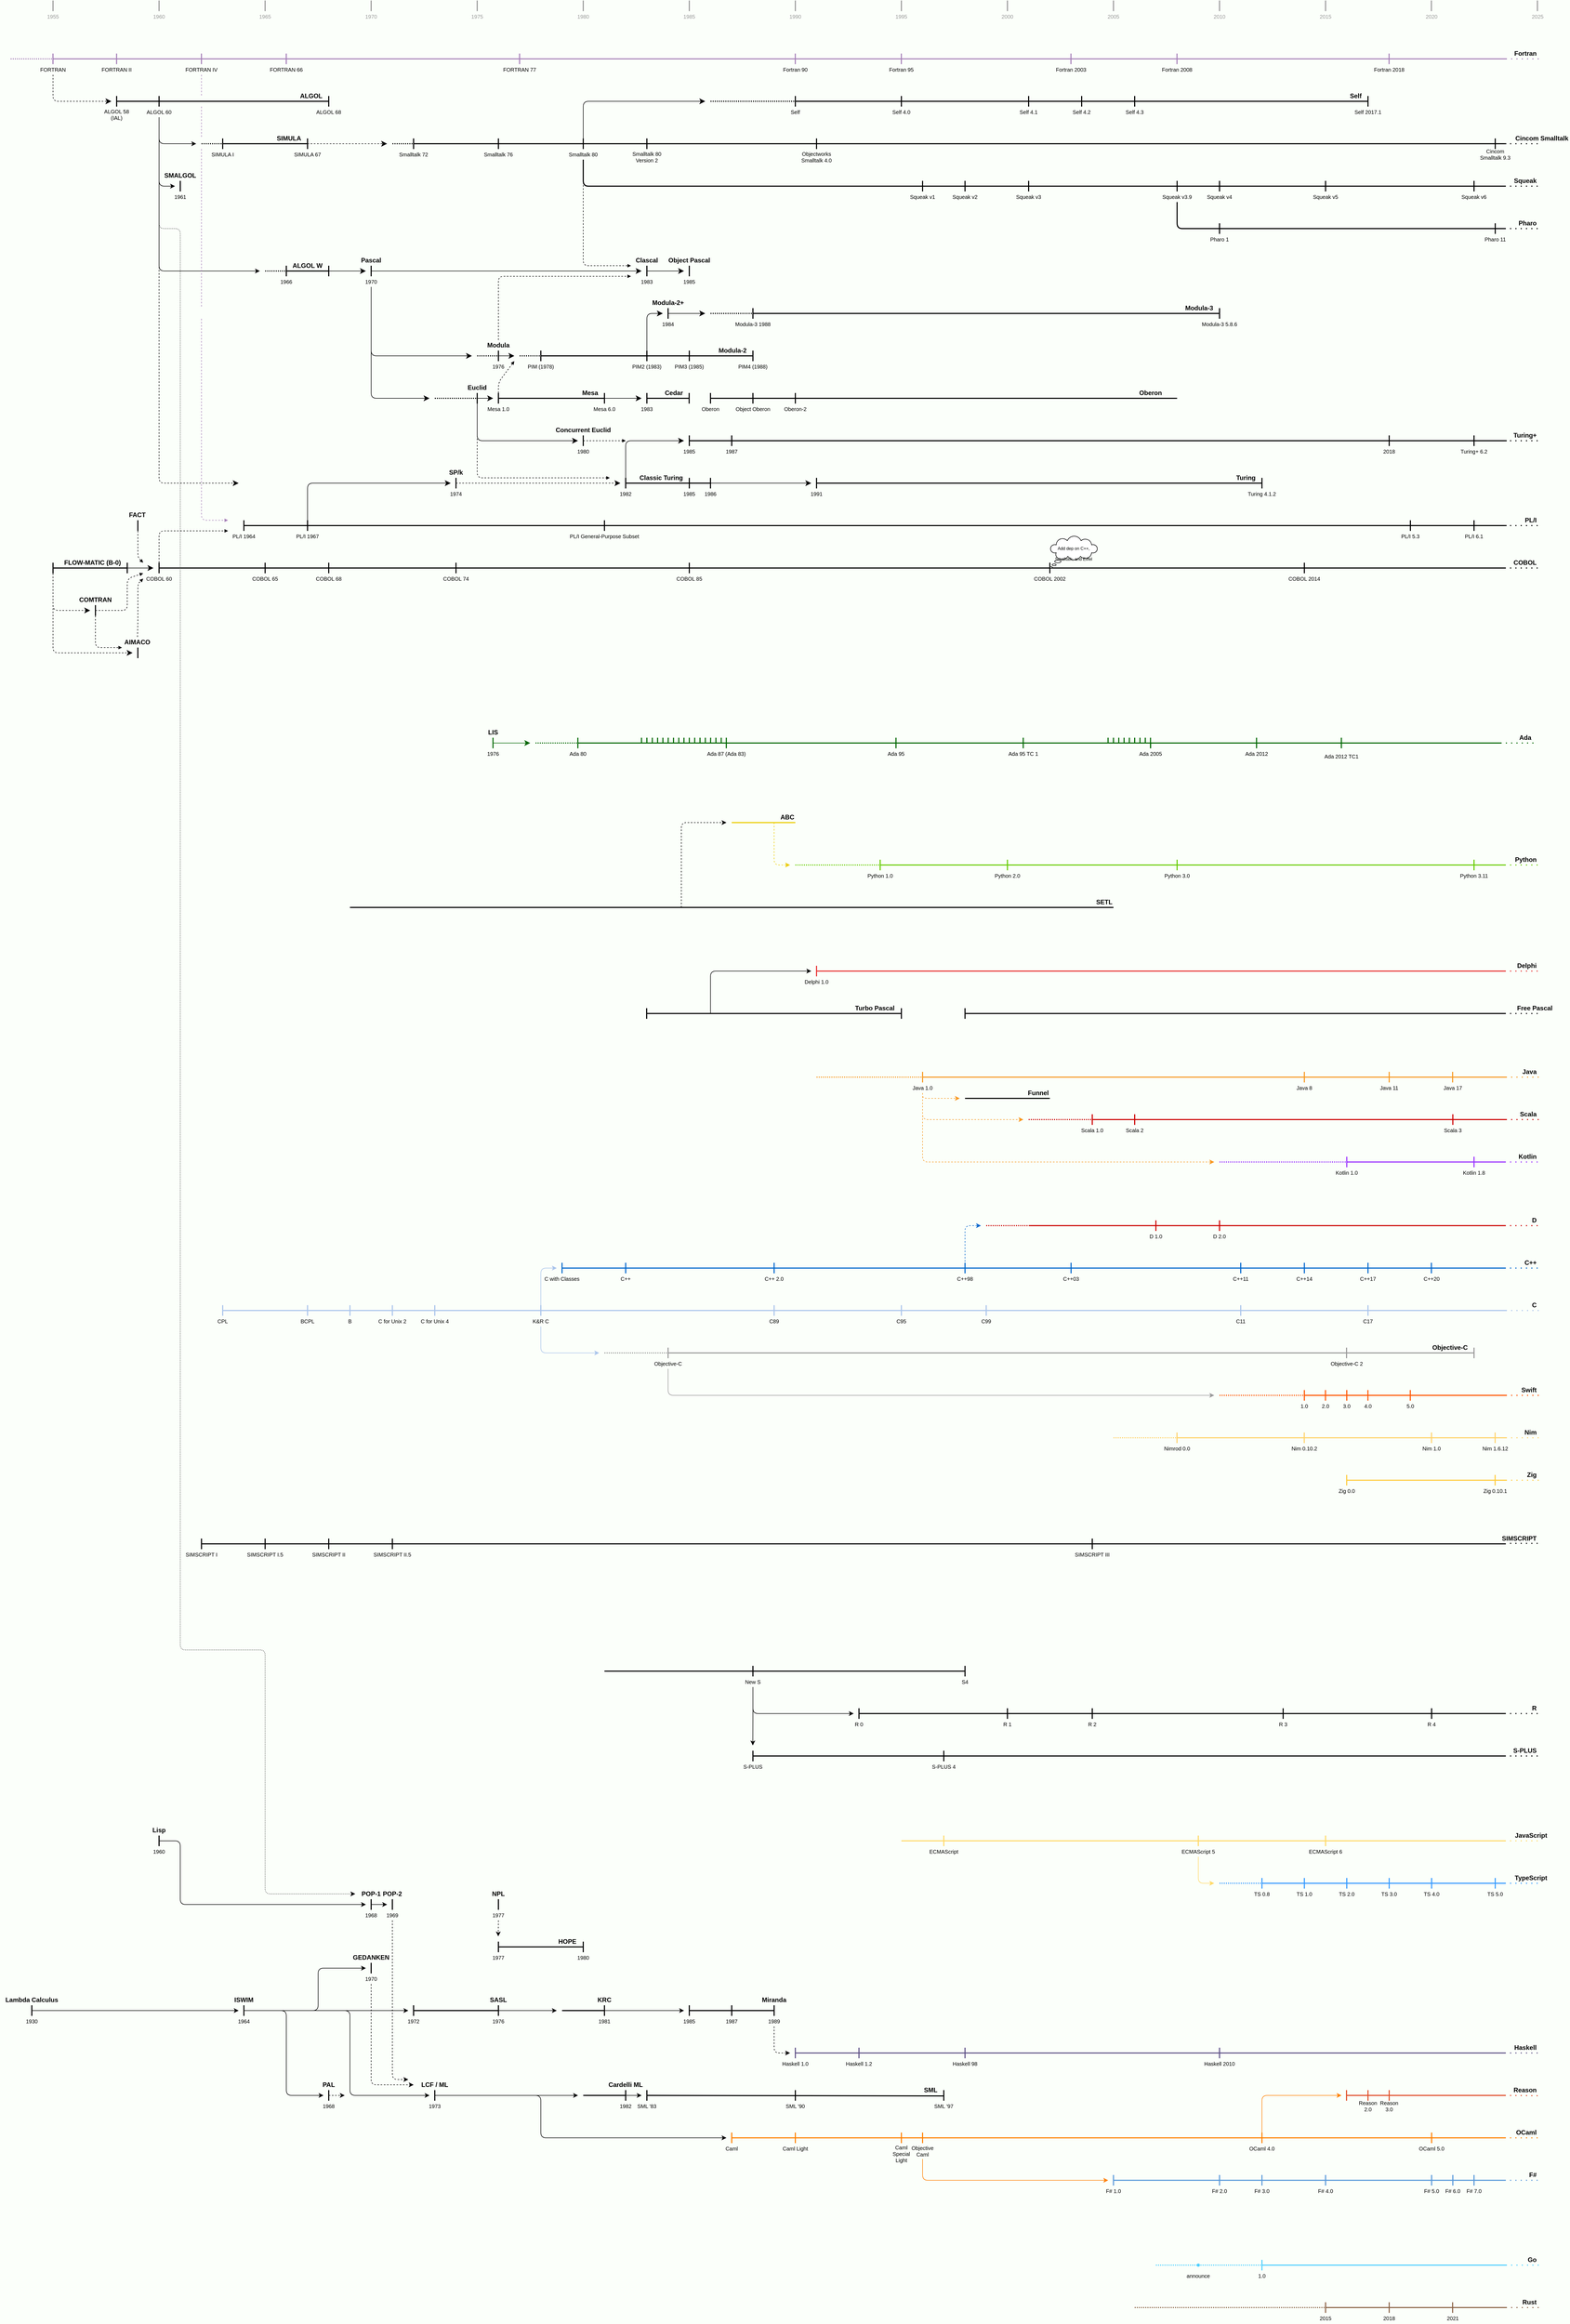 <mxfile version="22.0.6" type="github">
  <diagram name="Tree" id="TOpz_gU_0tLDTX0xRvxz">
    <mxGraphModel dx="1739" dy="887" grid="1" gridSize="10" guides="1" tooltips="1" connect="1" arrows="1" fold="1" page="1" pageScale="1" pageWidth="4000" pageHeight="8000" background="#FBFFFA" math="0" shadow="0">
      <root>
        <mxCell id="0" />
        <mxCell id="1" style="locked=1;" parent="0" />
        <mxCell id="IehX3tPz6Vb7JIEDDmJr-567" value="Years" style="locked=1;" parent="0" />
        <mxCell id="IehX3tPz6Vb7JIEDDmJr-132" value="" style="endArrow=none;html=1;rounded=0;strokeWidth=2;fontColor=#999999;strokeColor=#999999;" parent="IehX3tPz6Vb7JIEDDmJr-567" edge="1">
          <mxGeometry width="50" height="50" relative="1" as="geometry">
            <mxPoint x="2520" y="30" as="sourcePoint" />
            <mxPoint x="2520" y="10" as="targetPoint" />
          </mxGeometry>
        </mxCell>
        <mxCell id="IehX3tPz6Vb7JIEDDmJr-133" value="2015" style="text;html=1;strokeColor=none;fillColor=none;align=center;verticalAlign=middle;whiteSpace=wrap;rounded=0;fontSize=10;fontColor=#999999;" parent="IehX3tPz6Vb7JIEDDmJr-567" vertex="1">
          <mxGeometry x="2500" y="30" width="40" height="20" as="geometry" />
        </mxCell>
        <mxCell id="IehX3tPz6Vb7JIEDDmJr-136" value="" style="endArrow=none;html=1;rounded=0;strokeWidth=2;fontColor=#999999;strokeColor=#999999;" parent="IehX3tPz6Vb7JIEDDmJr-567" edge="1">
          <mxGeometry width="50" height="50" relative="1" as="geometry">
            <mxPoint x="2719.58" y="30" as="sourcePoint" />
            <mxPoint x="2719.58" y="10" as="targetPoint" />
          </mxGeometry>
        </mxCell>
        <mxCell id="IehX3tPz6Vb7JIEDDmJr-137" value="2020" style="text;html=1;strokeColor=none;fillColor=none;align=center;verticalAlign=middle;whiteSpace=wrap;rounded=0;fontSize=10;fontColor=#999999;" parent="IehX3tPz6Vb7JIEDDmJr-567" vertex="1">
          <mxGeometry x="2700" y="30" width="40" height="20" as="geometry" />
        </mxCell>
        <mxCell id="IehX3tPz6Vb7JIEDDmJr-138" value="" style="endArrow=none;html=1;rounded=0;strokeWidth=2;fontColor=#999999;strokeColor=#999999;" parent="IehX3tPz6Vb7JIEDDmJr-567" edge="1">
          <mxGeometry width="50" height="50" relative="1" as="geometry">
            <mxPoint x="2320" y="30" as="sourcePoint" />
            <mxPoint x="2320" y="10" as="targetPoint" />
          </mxGeometry>
        </mxCell>
        <mxCell id="IehX3tPz6Vb7JIEDDmJr-139" value="2010" style="text;html=1;strokeColor=none;fillColor=none;align=center;verticalAlign=middle;whiteSpace=wrap;rounded=0;fontSize=10;fontColor=#999999;" parent="IehX3tPz6Vb7JIEDDmJr-567" vertex="1">
          <mxGeometry x="2300" y="30" width="40" height="20" as="geometry" />
        </mxCell>
        <mxCell id="IehX3tPz6Vb7JIEDDmJr-140" value="" style="endArrow=none;html=1;rounded=0;strokeWidth=2;fontColor=#999999;strokeColor=#999999;" parent="IehX3tPz6Vb7JIEDDmJr-567" edge="1">
          <mxGeometry width="50" height="50" relative="1" as="geometry">
            <mxPoint x="2120" y="30" as="sourcePoint" />
            <mxPoint x="2120" y="10" as="targetPoint" />
          </mxGeometry>
        </mxCell>
        <mxCell id="IehX3tPz6Vb7JIEDDmJr-141" value="2005" style="text;html=1;strokeColor=none;fillColor=none;align=center;verticalAlign=middle;whiteSpace=wrap;rounded=0;fontSize=10;fontColor=#999999;" parent="IehX3tPz6Vb7JIEDDmJr-567" vertex="1">
          <mxGeometry x="2100" y="30" width="40" height="20" as="geometry" />
        </mxCell>
        <mxCell id="IehX3tPz6Vb7JIEDDmJr-142" value="" style="endArrow=none;html=1;rounded=0;strokeWidth=2;fontColor=#999999;strokeColor=#999999;" parent="IehX3tPz6Vb7JIEDDmJr-567" edge="1">
          <mxGeometry width="50" height="50" relative="1" as="geometry">
            <mxPoint x="1920" y="30" as="sourcePoint" />
            <mxPoint x="1920" y="10" as="targetPoint" />
          </mxGeometry>
        </mxCell>
        <mxCell id="IehX3tPz6Vb7JIEDDmJr-143" value="2000" style="text;html=1;strokeColor=none;fillColor=none;align=center;verticalAlign=middle;whiteSpace=wrap;rounded=0;fontSize=10;fontColor=#999999;" parent="IehX3tPz6Vb7JIEDDmJr-567" vertex="1">
          <mxGeometry x="1900" y="30" width="40" height="20" as="geometry" />
        </mxCell>
        <mxCell id="IehX3tPz6Vb7JIEDDmJr-144" value="" style="endArrow=none;html=1;rounded=0;strokeWidth=2;fontColor=#999999;strokeColor=#999999;" parent="IehX3tPz6Vb7JIEDDmJr-567" edge="1">
          <mxGeometry width="50" height="50" relative="1" as="geometry">
            <mxPoint x="1720" y="30" as="sourcePoint" />
            <mxPoint x="1720" y="10" as="targetPoint" />
          </mxGeometry>
        </mxCell>
        <mxCell id="IehX3tPz6Vb7JIEDDmJr-145" value="1995" style="text;html=1;strokeColor=none;fillColor=none;align=center;verticalAlign=middle;whiteSpace=wrap;rounded=0;fontSize=10;fontColor=#999999;" parent="IehX3tPz6Vb7JIEDDmJr-567" vertex="1">
          <mxGeometry x="1700" y="30" width="40" height="20" as="geometry" />
        </mxCell>
        <mxCell id="IehX3tPz6Vb7JIEDDmJr-146" value="" style="endArrow=none;html=1;rounded=0;strokeWidth=2;fontColor=#999999;strokeColor=#999999;" parent="IehX3tPz6Vb7JIEDDmJr-567" edge="1">
          <mxGeometry width="50" height="50" relative="1" as="geometry">
            <mxPoint x="1520" y="30" as="sourcePoint" />
            <mxPoint x="1520" y="10" as="targetPoint" />
          </mxGeometry>
        </mxCell>
        <mxCell id="IehX3tPz6Vb7JIEDDmJr-147" value="1990" style="text;html=1;strokeColor=none;fillColor=none;align=center;verticalAlign=middle;whiteSpace=wrap;rounded=0;fontSize=10;fontColor=#999999;" parent="IehX3tPz6Vb7JIEDDmJr-567" vertex="1">
          <mxGeometry x="1500" y="30" width="40" height="20" as="geometry" />
        </mxCell>
        <mxCell id="IehX3tPz6Vb7JIEDDmJr-148" value="" style="endArrow=none;html=1;rounded=0;strokeWidth=2;fontColor=#999999;strokeColor=#999999;" parent="IehX3tPz6Vb7JIEDDmJr-567" edge="1">
          <mxGeometry width="50" height="50" relative="1" as="geometry">
            <mxPoint x="1320" y="30" as="sourcePoint" />
            <mxPoint x="1320" y="10" as="targetPoint" />
          </mxGeometry>
        </mxCell>
        <mxCell id="IehX3tPz6Vb7JIEDDmJr-149" value="1985" style="text;html=1;strokeColor=none;fillColor=none;align=center;verticalAlign=middle;whiteSpace=wrap;rounded=0;fontSize=10;fontColor=#999999;" parent="IehX3tPz6Vb7JIEDDmJr-567" vertex="1">
          <mxGeometry x="1300" y="30" width="40" height="20" as="geometry" />
        </mxCell>
        <mxCell id="IehX3tPz6Vb7JIEDDmJr-150" value="" style="endArrow=none;html=1;rounded=0;strokeWidth=2;fontColor=#999999;strokeColor=#999999;" parent="IehX3tPz6Vb7JIEDDmJr-567" edge="1">
          <mxGeometry width="50" height="50" relative="1" as="geometry">
            <mxPoint x="1120" y="30" as="sourcePoint" />
            <mxPoint x="1120" y="10" as="targetPoint" />
          </mxGeometry>
        </mxCell>
        <mxCell id="IehX3tPz6Vb7JIEDDmJr-151" value="1980" style="text;html=1;strokeColor=none;fillColor=none;align=center;verticalAlign=middle;whiteSpace=wrap;rounded=0;fontSize=10;fontColor=#999999;" parent="IehX3tPz6Vb7JIEDDmJr-567" vertex="1">
          <mxGeometry x="1100" y="30" width="40" height="20" as="geometry" />
        </mxCell>
        <mxCell id="IehX3tPz6Vb7JIEDDmJr-152" value="" style="endArrow=none;html=1;rounded=0;strokeWidth=2;fontColor=#999999;strokeColor=#999999;" parent="IehX3tPz6Vb7JIEDDmJr-567" edge="1">
          <mxGeometry width="50" height="50" relative="1" as="geometry">
            <mxPoint x="920" y="30" as="sourcePoint" />
            <mxPoint x="920" y="10" as="targetPoint" />
          </mxGeometry>
        </mxCell>
        <mxCell id="IehX3tPz6Vb7JIEDDmJr-153" value="1975" style="text;html=1;strokeColor=none;fillColor=none;align=center;verticalAlign=middle;whiteSpace=wrap;rounded=0;fontSize=10;fontColor=#999999;" parent="IehX3tPz6Vb7JIEDDmJr-567" vertex="1">
          <mxGeometry x="900" y="30" width="40" height="20" as="geometry" />
        </mxCell>
        <mxCell id="IehX3tPz6Vb7JIEDDmJr-154" value="" style="endArrow=none;html=1;rounded=0;strokeWidth=2;fontColor=#999999;strokeColor=#999999;" parent="IehX3tPz6Vb7JIEDDmJr-567" edge="1">
          <mxGeometry width="50" height="50" relative="1" as="geometry">
            <mxPoint x="720" y="30" as="sourcePoint" />
            <mxPoint x="720" y="10" as="targetPoint" />
          </mxGeometry>
        </mxCell>
        <mxCell id="IehX3tPz6Vb7JIEDDmJr-155" value="1970" style="text;html=1;strokeColor=none;fillColor=none;align=center;verticalAlign=middle;whiteSpace=wrap;rounded=0;fontSize=10;fontColor=#999999;" parent="IehX3tPz6Vb7JIEDDmJr-567" vertex="1">
          <mxGeometry x="700" y="30" width="40" height="20" as="geometry" />
        </mxCell>
        <mxCell id="IehX3tPz6Vb7JIEDDmJr-156" value="" style="endArrow=none;html=1;rounded=0;strokeWidth=2;fontColor=#999999;strokeColor=#999999;" parent="IehX3tPz6Vb7JIEDDmJr-567" edge="1">
          <mxGeometry width="50" height="50" relative="1" as="geometry">
            <mxPoint x="520" y="30" as="sourcePoint" />
            <mxPoint x="520" y="10" as="targetPoint" />
          </mxGeometry>
        </mxCell>
        <mxCell id="IehX3tPz6Vb7JIEDDmJr-157" value="1965" style="text;html=1;strokeColor=none;fillColor=none;align=center;verticalAlign=middle;whiteSpace=wrap;rounded=0;fontSize=10;fontColor=#999999;" parent="IehX3tPz6Vb7JIEDDmJr-567" vertex="1">
          <mxGeometry x="500" y="30" width="40" height="20" as="geometry" />
        </mxCell>
        <mxCell id="IehX3tPz6Vb7JIEDDmJr-158" value="" style="endArrow=none;html=1;rounded=0;strokeWidth=2;fontColor=#999999;strokeColor=#999999;" parent="IehX3tPz6Vb7JIEDDmJr-567" edge="1">
          <mxGeometry width="50" height="50" relative="1" as="geometry">
            <mxPoint x="320" y="30" as="sourcePoint" />
            <mxPoint x="320" y="10" as="targetPoint" />
          </mxGeometry>
        </mxCell>
        <mxCell id="IehX3tPz6Vb7JIEDDmJr-159" value="1960" style="text;html=1;strokeColor=none;fillColor=none;align=center;verticalAlign=middle;whiteSpace=wrap;rounded=0;fontSize=10;fontColor=#999999;" parent="IehX3tPz6Vb7JIEDDmJr-567" vertex="1">
          <mxGeometry x="300" y="30" width="40" height="20" as="geometry" />
        </mxCell>
        <mxCell id="IehX3tPz6Vb7JIEDDmJr-160" value="" style="endArrow=none;html=1;rounded=0;strokeWidth=2;fontColor=#999999;strokeColor=#999999;" parent="IehX3tPz6Vb7JIEDDmJr-567" edge="1">
          <mxGeometry width="50" height="50" relative="1" as="geometry">
            <mxPoint x="120" y="30" as="sourcePoint" />
            <mxPoint x="120" y="10" as="targetPoint" />
          </mxGeometry>
        </mxCell>
        <mxCell id="IehX3tPz6Vb7JIEDDmJr-161" value="1955" style="text;html=1;strokeColor=none;fillColor=none;align=center;verticalAlign=middle;whiteSpace=wrap;rounded=0;fontSize=10;fontColor=#999999;" parent="IehX3tPz6Vb7JIEDDmJr-567" vertex="1">
          <mxGeometry x="100" y="30" width="40" height="20" as="geometry" />
        </mxCell>
        <mxCell id="IehX3tPz6Vb7JIEDDmJr-312" value="" style="endArrow=none;html=1;rounded=0;strokeWidth=2;fontColor=#999999;strokeColor=#999999;" parent="IehX3tPz6Vb7JIEDDmJr-567" edge="1">
          <mxGeometry width="50" height="50" relative="1" as="geometry">
            <mxPoint x="2919.58" y="30" as="sourcePoint" />
            <mxPoint x="2919.58" y="10" as="targetPoint" />
          </mxGeometry>
        </mxCell>
        <mxCell id="IehX3tPz6Vb7JIEDDmJr-313" value="2025" style="text;html=1;strokeColor=none;fillColor=none;align=center;verticalAlign=middle;whiteSpace=wrap;rounded=0;fontSize=10;fontColor=#999999;" parent="IehX3tPz6Vb7JIEDDmJr-567" vertex="1">
          <mxGeometry x="2900" y="30" width="40" height="20" as="geometry" />
        </mxCell>
        <mxCell id="IehX3tPz6Vb7JIEDDmJr-566" value="Main" parent="0" />
        <mxCell id="IehX3tPz6Vb7JIEDDmJr-119" value="" style="endArrow=none;html=1;rounded=0;strokeWidth=2;strokeColor=#A680B8;" parent="IehX3tPz6Vb7JIEDDmJr-566" edge="1">
          <mxGeometry width="50" height="50" relative="1" as="geometry">
            <mxPoint x="120" y="120" as="sourcePoint" />
            <mxPoint x="2860" y="120" as="targetPoint" />
          </mxGeometry>
        </mxCell>
        <mxCell id="IehX3tPz6Vb7JIEDDmJr-120" value="Fortran" style="text;html=1;strokeColor=none;fillColor=none;align=right;verticalAlign=middle;whiteSpace=wrap;rounded=0;fontStyle=1" parent="IehX3tPz6Vb7JIEDDmJr-566" vertex="1">
          <mxGeometry x="2860" y="100" width="60" height="20" as="geometry" />
        </mxCell>
        <mxCell id="IehX3tPz6Vb7JIEDDmJr-162" value="" style="endArrow=none;html=1;rounded=0;strokeWidth=2;strokeColor=#A680B8;" parent="IehX3tPz6Vb7JIEDDmJr-566" edge="1">
          <mxGeometry width="50" height="50" relative="1" as="geometry">
            <mxPoint x="2639.8" y="130" as="sourcePoint" />
            <mxPoint x="2639.8" y="110" as="targetPoint" />
          </mxGeometry>
        </mxCell>
        <mxCell id="IehX3tPz6Vb7JIEDDmJr-163" value="Fortran 2018" style="text;html=1;strokeColor=none;fillColor=none;align=center;verticalAlign=middle;whiteSpace=wrap;rounded=0;fontSize=10;" parent="IehX3tPz6Vb7JIEDDmJr-566" vertex="1">
          <mxGeometry x="2600" y="130" width="80" height="20" as="geometry" />
        </mxCell>
        <mxCell id="IehX3tPz6Vb7JIEDDmJr-164" value="" style="endArrow=none;html=1;rounded=0;strokeWidth=2;strokeColor=#A680B8;" parent="IehX3tPz6Vb7JIEDDmJr-566" edge="1">
          <mxGeometry width="50" height="50" relative="1" as="geometry">
            <mxPoint x="2239.8" y="130" as="sourcePoint" />
            <mxPoint x="2239.8" y="110" as="targetPoint" />
          </mxGeometry>
        </mxCell>
        <mxCell id="IehX3tPz6Vb7JIEDDmJr-165" value="Fortran 2008" style="text;html=1;strokeColor=none;fillColor=none;align=center;verticalAlign=middle;whiteSpace=wrap;rounded=0;fontSize=10;" parent="IehX3tPz6Vb7JIEDDmJr-566" vertex="1">
          <mxGeometry x="2200" y="130" width="80" height="20" as="geometry" />
        </mxCell>
        <mxCell id="IehX3tPz6Vb7JIEDDmJr-166" value="" style="endArrow=none;html=1;rounded=0;strokeWidth=2;strokeColor=#A680B8;" parent="IehX3tPz6Vb7JIEDDmJr-566" edge="1">
          <mxGeometry width="50" height="50" relative="1" as="geometry">
            <mxPoint x="2039.8" y="130" as="sourcePoint" />
            <mxPoint x="2039.8" y="110" as="targetPoint" />
          </mxGeometry>
        </mxCell>
        <mxCell id="IehX3tPz6Vb7JIEDDmJr-167" value="Fortran 2003" style="text;html=1;strokeColor=none;fillColor=none;align=center;verticalAlign=middle;whiteSpace=wrap;rounded=0;fontSize=10;" parent="IehX3tPz6Vb7JIEDDmJr-566" vertex="1">
          <mxGeometry x="2000" y="130" width="80" height="20" as="geometry" />
        </mxCell>
        <mxCell id="IehX3tPz6Vb7JIEDDmJr-168" value="" style="endArrow=none;html=1;rounded=0;strokeWidth=2;strokeColor=#A680B8;" parent="IehX3tPz6Vb7JIEDDmJr-566" edge="1">
          <mxGeometry width="50" height="50" relative="1" as="geometry">
            <mxPoint x="1719.9" y="130" as="sourcePoint" />
            <mxPoint x="1719.9" y="110" as="targetPoint" />
          </mxGeometry>
        </mxCell>
        <mxCell id="IehX3tPz6Vb7JIEDDmJr-169" value="Fortran 95" style="text;html=1;strokeColor=none;fillColor=none;align=center;verticalAlign=middle;whiteSpace=wrap;rounded=0;fontSize=10;" parent="IehX3tPz6Vb7JIEDDmJr-566" vertex="1">
          <mxGeometry x="1680" y="130" width="80" height="20" as="geometry" />
        </mxCell>
        <mxCell id="IehX3tPz6Vb7JIEDDmJr-170" value="" style="endArrow=none;html=1;rounded=0;strokeWidth=2;strokeColor=#A680B8;" parent="IehX3tPz6Vb7JIEDDmJr-566" edge="1">
          <mxGeometry width="50" height="50" relative="1" as="geometry">
            <mxPoint x="1519.9" y="130" as="sourcePoint" />
            <mxPoint x="1519.9" y="110" as="targetPoint" />
          </mxGeometry>
        </mxCell>
        <mxCell id="IehX3tPz6Vb7JIEDDmJr-171" value="Fortran 90" style="text;html=1;strokeColor=none;fillColor=none;align=center;verticalAlign=middle;whiteSpace=wrap;rounded=0;fontSize=10;" parent="IehX3tPz6Vb7JIEDDmJr-566" vertex="1">
          <mxGeometry x="1480" y="130" width="80" height="20" as="geometry" />
        </mxCell>
        <mxCell id="IehX3tPz6Vb7JIEDDmJr-172" value="" style="endArrow=none;html=1;rounded=0;strokeWidth=2;strokeColor=#A680B8;" parent="IehX3tPz6Vb7JIEDDmJr-566" edge="1">
          <mxGeometry width="50" height="50" relative="1" as="geometry">
            <mxPoint x="999.9" y="130" as="sourcePoint" />
            <mxPoint x="999.9" y="110" as="targetPoint" />
          </mxGeometry>
        </mxCell>
        <mxCell id="IehX3tPz6Vb7JIEDDmJr-173" value="FORTRAN 77" style="text;html=1;strokeColor=none;fillColor=none;align=center;verticalAlign=middle;whiteSpace=wrap;rounded=0;fontSize=10;" parent="IehX3tPz6Vb7JIEDDmJr-566" vertex="1">
          <mxGeometry x="960" y="130" width="80" height="20" as="geometry" />
        </mxCell>
        <mxCell id="IehX3tPz6Vb7JIEDDmJr-174" value="" style="endArrow=none;html=1;rounded=0;strokeWidth=2;strokeColor=#A680B8;" parent="IehX3tPz6Vb7JIEDDmJr-566" edge="1">
          <mxGeometry width="50" height="50" relative="1" as="geometry">
            <mxPoint x="559.9" y="130" as="sourcePoint" />
            <mxPoint x="559.9" y="110" as="targetPoint" />
          </mxGeometry>
        </mxCell>
        <mxCell id="IehX3tPz6Vb7JIEDDmJr-175" value="FORTRAN 66" style="text;html=1;strokeColor=none;fillColor=none;align=center;verticalAlign=middle;whiteSpace=wrap;rounded=0;fontSize=10;" parent="IehX3tPz6Vb7JIEDDmJr-566" vertex="1">
          <mxGeometry x="520" y="130" width="80" height="20" as="geometry" />
        </mxCell>
        <mxCell id="IehX3tPz6Vb7JIEDDmJr-176" value="" style="endArrow=none;html=1;rounded=0;strokeWidth=2;strokeColor=#A680B8;" parent="IehX3tPz6Vb7JIEDDmJr-566" edge="1">
          <mxGeometry width="50" height="50" relative="1" as="geometry">
            <mxPoint x="399.9" y="130" as="sourcePoint" />
            <mxPoint x="399.9" y="110" as="targetPoint" />
          </mxGeometry>
        </mxCell>
        <mxCell id="IehX3tPz6Vb7JIEDDmJr-177" value="FORTRAN IV" style="text;html=1;strokeColor=none;fillColor=none;align=center;verticalAlign=middle;whiteSpace=wrap;rounded=0;fontSize=10;" parent="IehX3tPz6Vb7JIEDDmJr-566" vertex="1">
          <mxGeometry x="360" y="130" width="80" height="20" as="geometry" />
        </mxCell>
        <mxCell id="IehX3tPz6Vb7JIEDDmJr-178" value="" style="endArrow=none;html=1;rounded=0;strokeWidth=2;strokeColor=#A680B8;" parent="IehX3tPz6Vb7JIEDDmJr-566" edge="1">
          <mxGeometry width="50" height="50" relative="1" as="geometry">
            <mxPoint x="239.9" y="130" as="sourcePoint" />
            <mxPoint x="239.9" y="110" as="targetPoint" />
          </mxGeometry>
        </mxCell>
        <mxCell id="IehX3tPz6Vb7JIEDDmJr-179" value="FORTRAN II" style="text;html=1;strokeColor=none;fillColor=none;align=center;verticalAlign=middle;whiteSpace=wrap;rounded=0;fontSize=10;" parent="IehX3tPz6Vb7JIEDDmJr-566" vertex="1">
          <mxGeometry x="200" y="130" width="80" height="20" as="geometry" />
        </mxCell>
        <mxCell id="IehX3tPz6Vb7JIEDDmJr-180" value="" style="endArrow=none;html=1;rounded=0;strokeWidth=2;strokeColor=#A680B8;" parent="IehX3tPz6Vb7JIEDDmJr-566" edge="1">
          <mxGeometry width="50" height="50" relative="1" as="geometry">
            <mxPoint x="119.9" y="130" as="sourcePoint" />
            <mxPoint x="119.9" y="110" as="targetPoint" />
          </mxGeometry>
        </mxCell>
        <mxCell id="W88UlTdmqH4EFfPtS5Cb-153" style="edgeStyle=none;rounded=1;orthogonalLoop=1;jettySize=auto;html=1;exitX=0.5;exitY=1;exitDx=0;exitDy=0;fontSize=12;startSize=8;endSize=8;dashed=1;" parent="IehX3tPz6Vb7JIEDDmJr-566" source="IehX3tPz6Vb7JIEDDmJr-181" edge="1">
          <mxGeometry relative="1" as="geometry">
            <mxPoint x="230" y="200" as="targetPoint" />
            <Array as="points">
              <mxPoint x="120" y="200" />
            </Array>
          </mxGeometry>
        </mxCell>
        <mxCell id="IehX3tPz6Vb7JIEDDmJr-181" value="FORTRAN" style="text;html=1;strokeColor=none;fillColor=none;align=center;verticalAlign=middle;whiteSpace=wrap;rounded=0;fontSize=10;" parent="IehX3tPz6Vb7JIEDDmJr-566" vertex="1">
          <mxGeometry x="80" y="130" width="80" height="20" as="geometry" />
        </mxCell>
        <mxCell id="IehX3tPz6Vb7JIEDDmJr-182" value="" style="endArrow=none;html=1;rounded=0;strokeWidth=2;dashed=1;dashPattern=1 1;strokeColor=#A680B8;" parent="IehX3tPz6Vb7JIEDDmJr-566" edge="1">
          <mxGeometry width="50" height="50" relative="1" as="geometry">
            <mxPoint x="40" y="120" as="sourcePoint" />
            <mxPoint x="120" y="120" as="targetPoint" />
          </mxGeometry>
        </mxCell>
        <mxCell id="W88UlTdmqH4EFfPtS5Cb-65" value="" style="endArrow=none;html=1;rounded=0;strokeWidth=2;strokeColor=#A680B8;dashed=1;dashPattern=1 4;" parent="IehX3tPz6Vb7JIEDDmJr-566" edge="1">
          <mxGeometry width="50" height="50" relative="1" as="geometry">
            <mxPoint x="2860" y="120" as="sourcePoint" />
            <mxPoint x="2930" y="120" as="targetPoint" />
          </mxGeometry>
        </mxCell>
        <mxCell id="IehX3tPz6Vb7JIEDDmJr-291" value="" style="endArrow=none;html=1;rounded=0;strokeWidth=2;strokeColor=#66CC00;" parent="IehX3tPz6Vb7JIEDDmJr-566" edge="1">
          <mxGeometry width="50" height="50" relative="1" as="geometry">
            <mxPoint x="1680" y="1640" as="sourcePoint" />
            <mxPoint x="2860" y="1640" as="targetPoint" />
          </mxGeometry>
        </mxCell>
        <mxCell id="IehX3tPz6Vb7JIEDDmJr-292" value="Python" style="text;html=1;strokeColor=none;fillColor=none;align=right;verticalAlign=middle;whiteSpace=wrap;rounded=0;fontStyle=1" parent="IehX3tPz6Vb7JIEDDmJr-566" vertex="1">
          <mxGeometry x="2860" y="1620" width="60" height="20" as="geometry" />
        </mxCell>
        <mxCell id="IehX3tPz6Vb7JIEDDmJr-296" value="" style="endArrow=none;html=1;rounded=0;strokeWidth=2;strokeColor=#66CC00;" parent="IehX3tPz6Vb7JIEDDmJr-566" edge="1">
          <mxGeometry width="50" height="50" relative="1" as="geometry">
            <mxPoint x="1680" y="1650" as="sourcePoint" />
            <mxPoint x="1680" y="1630" as="targetPoint" />
          </mxGeometry>
        </mxCell>
        <mxCell id="IehX3tPz6Vb7JIEDDmJr-297" value="Python 1.0" style="text;html=1;strokeColor=none;fillColor=none;align=center;verticalAlign=middle;whiteSpace=wrap;rounded=0;fontSize=10;" parent="IehX3tPz6Vb7JIEDDmJr-566" vertex="1">
          <mxGeometry x="1640" y="1650" width="80" height="20" as="geometry" />
        </mxCell>
        <mxCell id="IehX3tPz6Vb7JIEDDmJr-298" value="" style="endArrow=none;html=1;rounded=0;strokeWidth=2;strokeColor=#66CC00;" parent="IehX3tPz6Vb7JIEDDmJr-566" edge="1">
          <mxGeometry width="50" height="50" relative="1" as="geometry">
            <mxPoint x="1920" y="1650" as="sourcePoint" />
            <mxPoint x="1920" y="1630" as="targetPoint" />
          </mxGeometry>
        </mxCell>
        <mxCell id="IehX3tPz6Vb7JIEDDmJr-299" value="Python 2.0" style="text;html=1;strokeColor=none;fillColor=none;align=center;verticalAlign=middle;whiteSpace=wrap;rounded=0;fontSize=10;" parent="IehX3tPz6Vb7JIEDDmJr-566" vertex="1">
          <mxGeometry x="1880" y="1650" width="80" height="20" as="geometry" />
        </mxCell>
        <mxCell id="IehX3tPz6Vb7JIEDDmJr-300" value="" style="endArrow=none;html=1;rounded=0;strokeWidth=2;strokeColor=#66CC00;" parent="IehX3tPz6Vb7JIEDDmJr-566" edge="1">
          <mxGeometry width="50" height="50" relative="1" as="geometry">
            <mxPoint x="2240" y="1650" as="sourcePoint" />
            <mxPoint x="2240" y="1630" as="targetPoint" />
          </mxGeometry>
        </mxCell>
        <mxCell id="IehX3tPz6Vb7JIEDDmJr-301" value="Python 3.0" style="text;html=1;strokeColor=none;fillColor=none;align=center;verticalAlign=middle;whiteSpace=wrap;rounded=0;fontSize=10;" parent="IehX3tPz6Vb7JIEDDmJr-566" vertex="1">
          <mxGeometry x="2200" y="1650" width="80" height="20" as="geometry" />
        </mxCell>
        <mxCell id="IehX3tPz6Vb7JIEDDmJr-302" value="" style="endArrow=none;html=1;rounded=0;strokeWidth=2;strokeColor=#66CC00;" parent="IehX3tPz6Vb7JIEDDmJr-566" edge="1">
          <mxGeometry width="50" height="50" relative="1" as="geometry">
            <mxPoint x="2800" y="1650" as="sourcePoint" />
            <mxPoint x="2800" y="1630" as="targetPoint" />
          </mxGeometry>
        </mxCell>
        <mxCell id="IehX3tPz6Vb7JIEDDmJr-303" value="Python 3.11" style="text;html=1;strokeColor=none;fillColor=none;align=center;verticalAlign=middle;whiteSpace=wrap;rounded=0;fontSize=10;" parent="IehX3tPz6Vb7JIEDDmJr-566" vertex="1">
          <mxGeometry x="2760" y="1650" width="80" height="20" as="geometry" />
        </mxCell>
        <mxCell id="IehX3tPz6Vb7JIEDDmJr-304" value="" style="endArrow=none;html=1;rounded=0;strokeWidth=2;strokeColor=#EBCC00;" parent="IehX3tPz6Vb7JIEDDmJr-566" edge="1">
          <mxGeometry width="50" height="50" relative="1" as="geometry">
            <mxPoint x="1400" y="1560" as="sourcePoint" />
            <mxPoint x="1520" y="1560" as="targetPoint" />
          </mxGeometry>
        </mxCell>
        <mxCell id="IehX3tPz6Vb7JIEDDmJr-305" value="ABC" style="text;html=1;strokeColor=none;fillColor=none;align=right;verticalAlign=middle;whiteSpace=wrap;rounded=0;fontStyle=1" parent="IehX3tPz6Vb7JIEDDmJr-566" vertex="1">
          <mxGeometry x="1460" y="1540" width="60" height="20" as="geometry" />
        </mxCell>
        <mxCell id="IehX3tPz6Vb7JIEDDmJr-306" value="" style="endArrow=none;html=1;rounded=0;strokeWidth=2;dashed=1;dashPattern=1 1;strokeColor=#66CC00;" parent="IehX3tPz6Vb7JIEDDmJr-566" edge="1">
          <mxGeometry width="50" height="50" relative="1" as="geometry">
            <mxPoint x="1520" y="1640" as="sourcePoint" />
            <mxPoint x="1680" y="1640" as="targetPoint" />
          </mxGeometry>
        </mxCell>
        <mxCell id="IehX3tPz6Vb7JIEDDmJr-307" style="edgeStyle=orthogonalEdgeStyle;rounded=1;orthogonalLoop=1;jettySize=auto;html=1;exitX=0.5;exitY=1;exitDx=0;exitDy=0;dashed=1;strokeColor=#EBCC00;" parent="IehX3tPz6Vb7JIEDDmJr-566" edge="1">
          <mxGeometry relative="1" as="geometry">
            <mxPoint x="1510" y="1640" as="targetPoint" />
            <mxPoint x="1480" y="1560" as="sourcePoint" />
            <Array as="points">
              <mxPoint x="1480" y="1640" />
            </Array>
          </mxGeometry>
        </mxCell>
        <mxCell id="IehX3tPz6Vb7JIEDDmJr-308" value="" style="endArrow=none;html=1;rounded=0;strokeWidth=2;" parent="IehX3tPz6Vb7JIEDDmJr-566" edge="1">
          <mxGeometry width="50" height="50" relative="1" as="geometry">
            <mxPoint x="680" y="1720" as="sourcePoint" />
            <mxPoint x="2120" y="1720" as="targetPoint" />
          </mxGeometry>
        </mxCell>
        <mxCell id="IehX3tPz6Vb7JIEDDmJr-309" value="SETL" style="text;html=1;strokeColor=none;fillColor=none;align=right;verticalAlign=middle;whiteSpace=wrap;rounded=0;fontStyle=1" parent="IehX3tPz6Vb7JIEDDmJr-566" vertex="1">
          <mxGeometry x="2060" y="1700" width="60" height="20" as="geometry" />
        </mxCell>
        <mxCell id="IehX3tPz6Vb7JIEDDmJr-310" style="edgeStyle=orthogonalEdgeStyle;rounded=1;orthogonalLoop=1;jettySize=auto;html=1;dashed=1;" parent="IehX3tPz6Vb7JIEDDmJr-566" edge="1">
          <mxGeometry relative="1" as="geometry">
            <mxPoint x="1390" y="1560" as="targetPoint" />
            <mxPoint x="1305" y="1720" as="sourcePoint" />
            <Array as="points">
              <mxPoint x="1305" y="1560" />
            </Array>
          </mxGeometry>
        </mxCell>
        <mxCell id="W88UlTdmqH4EFfPtS5Cb-69" value="" style="endArrow=none;html=1;rounded=0;strokeWidth=2;strokeColor=#66CC00;dashed=1;dashPattern=1 4;" parent="IehX3tPz6Vb7JIEDDmJr-566" edge="1">
          <mxGeometry width="50" height="50" relative="1" as="geometry">
            <mxPoint x="2920" y="1640" as="sourcePoint" />
            <mxPoint x="2860" y="1640" as="targetPoint" />
          </mxGeometry>
        </mxCell>
        <mxCell id="IehX3tPz6Vb7JIEDDmJr-505" value="" style="endArrow=none;html=1;rounded=0;strokeWidth=2;strokeColor=#E82E2E;" parent="IehX3tPz6Vb7JIEDDmJr-566" edge="1">
          <mxGeometry width="50" height="50" relative="1" as="geometry">
            <mxPoint x="1560" y="1840" as="sourcePoint" />
            <mxPoint x="2860" y="1840" as="targetPoint" />
          </mxGeometry>
        </mxCell>
        <mxCell id="IehX3tPz6Vb7JIEDDmJr-506" value="Delphi" style="text;html=1;strokeColor=none;fillColor=none;align=right;verticalAlign=middle;whiteSpace=wrap;rounded=0;fontStyle=1" parent="IehX3tPz6Vb7JIEDDmJr-566" vertex="1">
          <mxGeometry x="2860" y="1820" width="60" height="20" as="geometry" />
        </mxCell>
        <mxCell id="IehX3tPz6Vb7JIEDDmJr-513" value="" style="endArrow=none;html=1;rounded=0;strokeWidth=2;strokeColor=#E82E2E;" parent="IehX3tPz6Vb7JIEDDmJr-566" edge="1">
          <mxGeometry width="50" height="50" relative="1" as="geometry">
            <mxPoint x="1560" y="1850" as="sourcePoint" />
            <mxPoint x="1560" y="1830" as="targetPoint" />
          </mxGeometry>
        </mxCell>
        <mxCell id="IehX3tPz6Vb7JIEDDmJr-514" value="Delphi 1.0" style="text;html=1;strokeColor=none;fillColor=none;align=center;verticalAlign=middle;whiteSpace=wrap;rounded=0;fontSize=10;" parent="IehX3tPz6Vb7JIEDDmJr-566" vertex="1">
          <mxGeometry x="1530" y="1850" width="60" height="20" as="geometry" />
        </mxCell>
        <mxCell id="IehX3tPz6Vb7JIEDDmJr-515" value="" style="endArrow=none;html=1;rounded=0;strokeWidth=2;" parent="IehX3tPz6Vb7JIEDDmJr-566" edge="1">
          <mxGeometry width="50" height="50" relative="1" as="geometry">
            <mxPoint x="1240" y="1920" as="sourcePoint" />
            <mxPoint x="1720" y="1920" as="targetPoint" />
          </mxGeometry>
        </mxCell>
        <mxCell id="IehX3tPz6Vb7JIEDDmJr-516" value="Turbo Pascal" style="text;html=1;strokeColor=none;fillColor=none;align=center;verticalAlign=middle;whiteSpace=wrap;rounded=0;fontStyle=1" parent="IehX3tPz6Vb7JIEDDmJr-566" vertex="1">
          <mxGeometry x="1630" y="1900" width="80" height="20" as="geometry" />
        </mxCell>
        <mxCell id="IehX3tPz6Vb7JIEDDmJr-517" value="" style="endArrow=none;html=1;rounded=0;strokeWidth=2;" parent="IehX3tPz6Vb7JIEDDmJr-566" edge="1">
          <mxGeometry width="50" height="50" relative="1" as="geometry">
            <mxPoint x="1239.58" y="1930" as="sourcePoint" />
            <mxPoint x="1239.58" y="1910" as="targetPoint" />
          </mxGeometry>
        </mxCell>
        <mxCell id="IehX3tPz6Vb7JIEDDmJr-519" value="" style="endArrow=none;html=1;rounded=0;strokeWidth=2;" parent="IehX3tPz6Vb7JIEDDmJr-566" edge="1">
          <mxGeometry width="50" height="50" relative="1" as="geometry">
            <mxPoint x="1720" y="1930" as="sourcePoint" />
            <mxPoint x="1720" y="1910" as="targetPoint" />
          </mxGeometry>
        </mxCell>
        <mxCell id="IehX3tPz6Vb7JIEDDmJr-521" style="edgeStyle=orthogonalEdgeStyle;rounded=1;orthogonalLoop=1;jettySize=auto;html=1;" parent="IehX3tPz6Vb7JIEDDmJr-566" edge="1">
          <mxGeometry relative="1" as="geometry">
            <mxPoint x="1550" y="1840" as="targetPoint" />
            <mxPoint x="1360" y="1920" as="sourcePoint" />
            <Array as="points">
              <mxPoint x="1360" y="1840" />
            </Array>
          </mxGeometry>
        </mxCell>
        <mxCell id="IehX3tPz6Vb7JIEDDmJr-522" value="ALGOL W" style="text;html=1;strokeColor=none;fillColor=none;align=center;verticalAlign=middle;whiteSpace=wrap;rounded=0;fontStyle=1" parent="IehX3tPz6Vb7JIEDDmJr-566" vertex="1">
          <mxGeometry x="560" y="500" width="80" height="20" as="geometry" />
        </mxCell>
        <mxCell id="IehX3tPz6Vb7JIEDDmJr-523" value="" style="endArrow=none;html=1;rounded=0;strokeWidth=2;" parent="IehX3tPz6Vb7JIEDDmJr-566" edge="1">
          <mxGeometry width="50" height="50" relative="1" as="geometry">
            <mxPoint x="560" y="530" as="sourcePoint" />
            <mxPoint x="560" y="510" as="targetPoint" />
          </mxGeometry>
        </mxCell>
        <mxCell id="IehX3tPz6Vb7JIEDDmJr-524" value="1966" style="text;html=1;strokeColor=none;fillColor=none;align=center;verticalAlign=middle;whiteSpace=wrap;rounded=0;fontSize=10;" parent="IehX3tPz6Vb7JIEDDmJr-566" vertex="1">
          <mxGeometry x="540" y="530" width="40" height="20" as="geometry" />
        </mxCell>
        <mxCell id="IehX3tPz6Vb7JIEDDmJr-525" value="Pascal" style="text;html=1;strokeColor=none;fillColor=none;align=center;verticalAlign=middle;whiteSpace=wrap;rounded=0;fontStyle=1" parent="IehX3tPz6Vb7JIEDDmJr-566" vertex="1">
          <mxGeometry x="680" y="490" width="80" height="20" as="geometry" />
        </mxCell>
        <mxCell id="IehX3tPz6Vb7JIEDDmJr-526" value="" style="endArrow=none;html=1;rounded=0;strokeWidth=2;" parent="IehX3tPz6Vb7JIEDDmJr-566" edge="1">
          <mxGeometry width="50" height="50" relative="1" as="geometry">
            <mxPoint x="720" y="530" as="sourcePoint" />
            <mxPoint x="720" y="510" as="targetPoint" />
          </mxGeometry>
        </mxCell>
        <mxCell id="W88UlTdmqH4EFfPtS5Cb-199" style="edgeStyle=none;rounded=1;orthogonalLoop=1;jettySize=auto;html=1;exitX=0.5;exitY=1;exitDx=0;exitDy=0;fontSize=12;startSize=8;endSize=8;" parent="IehX3tPz6Vb7JIEDDmJr-566" source="IehX3tPz6Vb7JIEDDmJr-527" edge="1">
          <mxGeometry relative="1" as="geometry">
            <mxPoint x="910" y="680" as="targetPoint" />
            <Array as="points">
              <mxPoint x="720" y="680" />
            </Array>
          </mxGeometry>
        </mxCell>
        <mxCell id="W88UlTdmqH4EFfPtS5Cb-229" style="edgeStyle=none;rounded=1;orthogonalLoop=1;jettySize=auto;html=1;exitX=0.5;exitY=1;exitDx=0;exitDy=0;fontSize=12;startSize=8;endSize=8;" parent="IehX3tPz6Vb7JIEDDmJr-566" source="IehX3tPz6Vb7JIEDDmJr-527" edge="1">
          <mxGeometry relative="1" as="geometry">
            <mxPoint x="830" y="760" as="targetPoint" />
            <Array as="points">
              <mxPoint x="720" y="760" />
            </Array>
          </mxGeometry>
        </mxCell>
        <mxCell id="IehX3tPz6Vb7JIEDDmJr-527" value="1970" style="text;html=1;strokeColor=none;fillColor=none;align=center;verticalAlign=middle;whiteSpace=wrap;rounded=0;fontSize=10;" parent="IehX3tPz6Vb7JIEDDmJr-566" vertex="1">
          <mxGeometry x="700" y="530" width="40" height="20" as="geometry" />
        </mxCell>
        <mxCell id="IehX3tPz6Vb7JIEDDmJr-542" value="" style="endArrow=none;html=1;rounded=0;strokeWidth=2;" parent="IehX3tPz6Vb7JIEDDmJr-566" edge="1">
          <mxGeometry width="50" height="50" relative="1" as="geometry">
            <mxPoint x="320" y="210" as="sourcePoint" />
            <mxPoint x="320" y="190" as="targetPoint" />
          </mxGeometry>
        </mxCell>
        <mxCell id="IehX3tPz6Vb7JIEDDmJr-565" style="edgeStyle=orthogonalEdgeStyle;rounded=1;orthogonalLoop=1;jettySize=auto;html=1;exitX=0.5;exitY=1;exitDx=0;exitDy=0;" parent="IehX3tPz6Vb7JIEDDmJr-566" source="IehX3tPz6Vb7JIEDDmJr-543" edge="1">
          <mxGeometry relative="1" as="geometry">
            <mxPoint x="390" y="280" as="targetPoint" />
            <Array as="points">
              <mxPoint x="320" y="280" />
            </Array>
          </mxGeometry>
        </mxCell>
        <mxCell id="W88UlTdmqH4EFfPtS5Cb-338" style="edgeStyle=none;rounded=1;orthogonalLoop=1;jettySize=auto;html=1;exitX=0.5;exitY=1;exitDx=0;exitDy=0;fontSize=12;startSize=8;endSize=8;dashed=1;" parent="IehX3tPz6Vb7JIEDDmJr-566" source="IehX3tPz6Vb7JIEDDmJr-543" edge="1">
          <mxGeometry relative="1" as="geometry">
            <mxPoint x="470" y="920" as="targetPoint" />
            <Array as="points">
              <mxPoint x="320" y="920" />
              <mxPoint x="400" y="920" />
            </Array>
          </mxGeometry>
        </mxCell>
        <mxCell id="IehX3tPz6Vb7JIEDDmJr-543" value="ALGOL 60" style="text;html=1;strokeColor=none;fillColor=none;align=center;verticalAlign=middle;whiteSpace=wrap;rounded=0;fontSize=10;" parent="IehX3tPz6Vb7JIEDDmJr-566" vertex="1">
          <mxGeometry x="290" y="210" width="60" height="20" as="geometry" />
        </mxCell>
        <mxCell id="IehX3tPz6Vb7JIEDDmJr-545" value="" style="endArrow=none;html=1;rounded=0;strokeWidth=2;" parent="IehX3tPz6Vb7JIEDDmJr-566" edge="1">
          <mxGeometry width="50" height="50" relative="1" as="geometry">
            <mxPoint x="240" y="210" as="sourcePoint" />
            <mxPoint x="240" y="190" as="targetPoint" />
          </mxGeometry>
        </mxCell>
        <mxCell id="IehX3tPz6Vb7JIEDDmJr-546" value="ALGOL 58&lt;br&gt;(IAL)" style="text;html=1;strokeColor=none;fillColor=none;align=center;verticalAlign=middle;whiteSpace=wrap;rounded=0;fontSize=10;" parent="IehX3tPz6Vb7JIEDDmJr-566" vertex="1">
          <mxGeometry x="210" y="210" width="60" height="30" as="geometry" />
        </mxCell>
        <mxCell id="IehX3tPz6Vb7JIEDDmJr-547" value="" style="endArrow=none;html=1;rounded=0;strokeWidth=2;" parent="IehX3tPz6Vb7JIEDDmJr-566" edge="1">
          <mxGeometry width="50" height="50" relative="1" as="geometry">
            <mxPoint x="240" y="200" as="sourcePoint" />
            <mxPoint x="640" y="200" as="targetPoint" />
          </mxGeometry>
        </mxCell>
        <mxCell id="IehX3tPz6Vb7JIEDDmJr-548" value="" style="endArrow=none;html=1;rounded=0;strokeWidth=2;" parent="IehX3tPz6Vb7JIEDDmJr-566" edge="1">
          <mxGeometry width="50" height="50" relative="1" as="geometry">
            <mxPoint x="640" y="210" as="sourcePoint" />
            <mxPoint x="640" y="190" as="targetPoint" />
          </mxGeometry>
        </mxCell>
        <mxCell id="IehX3tPz6Vb7JIEDDmJr-549" value="ALGOL 68" style="text;html=1;strokeColor=none;fillColor=none;align=center;verticalAlign=middle;whiteSpace=wrap;rounded=0;fontSize=10;" parent="IehX3tPz6Vb7JIEDDmJr-566" vertex="1">
          <mxGeometry x="610" y="210" width="60" height="20" as="geometry" />
        </mxCell>
        <mxCell id="IehX3tPz6Vb7JIEDDmJr-551" value="" style="endArrow=none;html=1;rounded=0;strokeWidth=2;" parent="IehX3tPz6Vb7JIEDDmJr-566" edge="1">
          <mxGeometry width="50" height="50" relative="1" as="geometry">
            <mxPoint x="1840.42" y="1920" as="sourcePoint" />
            <mxPoint x="2860" y="1920" as="targetPoint" />
          </mxGeometry>
        </mxCell>
        <mxCell id="IehX3tPz6Vb7JIEDDmJr-552" value="Free Pascal" style="text;html=1;strokeColor=none;fillColor=none;align=right;verticalAlign=middle;whiteSpace=wrap;rounded=0;fontStyle=1" parent="IehX3tPz6Vb7JIEDDmJr-566" vertex="1">
          <mxGeometry x="2870" y="1900" width="80" height="20" as="geometry" />
        </mxCell>
        <mxCell id="IehX3tPz6Vb7JIEDDmJr-553" value="" style="endArrow=none;html=1;rounded=0;strokeWidth=2;" parent="IehX3tPz6Vb7JIEDDmJr-566" edge="1">
          <mxGeometry width="50" height="50" relative="1" as="geometry">
            <mxPoint x="1840" y="1930" as="sourcePoint" />
            <mxPoint x="1840" y="1910" as="targetPoint" />
          </mxGeometry>
        </mxCell>
        <mxCell id="IehX3tPz6Vb7JIEDDmJr-556" value="" style="endArrow=none;html=1;rounded=0;strokeWidth=2;" parent="IehX3tPz6Vb7JIEDDmJr-566" edge="1">
          <mxGeometry width="50" height="50" relative="1" as="geometry">
            <mxPoint x="440" y="290" as="sourcePoint" />
            <mxPoint x="440" y="270" as="targetPoint" />
          </mxGeometry>
        </mxCell>
        <mxCell id="IehX3tPz6Vb7JIEDDmJr-557" value="SIMULA I" style="text;html=1;strokeColor=none;fillColor=none;align=center;verticalAlign=middle;whiteSpace=wrap;rounded=0;fontSize=10;" parent="IehX3tPz6Vb7JIEDDmJr-566" vertex="1">
          <mxGeometry x="410" y="290" width="60" height="20" as="geometry" />
        </mxCell>
        <mxCell id="IehX3tPz6Vb7JIEDDmJr-558" value="" style="endArrow=none;html=1;rounded=0;strokeWidth=2;" parent="IehX3tPz6Vb7JIEDDmJr-566" edge="1">
          <mxGeometry width="50" height="50" relative="1" as="geometry">
            <mxPoint x="440" y="280" as="sourcePoint" />
            <mxPoint x="600" y="280" as="targetPoint" />
          </mxGeometry>
        </mxCell>
        <mxCell id="IehX3tPz6Vb7JIEDDmJr-559" value="SIMULA" style="text;html=1;strokeColor=none;fillColor=none;align=right;verticalAlign=middle;whiteSpace=wrap;rounded=0;fontStyle=1" parent="IehX3tPz6Vb7JIEDDmJr-566" vertex="1">
          <mxGeometry x="510" y="260" width="80" height="20" as="geometry" />
        </mxCell>
        <mxCell id="IehX3tPz6Vb7JIEDDmJr-560" value="" style="endArrow=none;html=1;rounded=0;strokeWidth=2;" parent="IehX3tPz6Vb7JIEDDmJr-566" edge="1">
          <mxGeometry width="50" height="50" relative="1" as="geometry">
            <mxPoint x="600" y="290" as="sourcePoint" />
            <mxPoint x="600" y="270" as="targetPoint" />
          </mxGeometry>
        </mxCell>
        <mxCell id="IehX3tPz6Vb7JIEDDmJr-561" value="SIMULA 67" style="text;html=1;strokeColor=none;fillColor=none;align=center;verticalAlign=middle;whiteSpace=wrap;rounded=0;fontSize=10;" parent="IehX3tPz6Vb7JIEDDmJr-566" vertex="1">
          <mxGeometry x="570" y="290" width="60" height="20" as="geometry" />
        </mxCell>
        <mxCell id="IehX3tPz6Vb7JIEDDmJr-710" value="SMALGOL" style="text;html=1;strokeColor=none;fillColor=none;align=center;verticalAlign=middle;whiteSpace=wrap;rounded=0;fontStyle=1" parent="IehX3tPz6Vb7JIEDDmJr-566" vertex="1">
          <mxGeometry x="320" y="330" width="80" height="20" as="geometry" />
        </mxCell>
        <mxCell id="IehX3tPz6Vb7JIEDDmJr-711" value="" style="endArrow=none;html=1;rounded=0;strokeWidth=2;" parent="IehX3tPz6Vb7JIEDDmJr-566" edge="1">
          <mxGeometry width="50" height="50" relative="1" as="geometry">
            <mxPoint x="360" y="370" as="sourcePoint" />
            <mxPoint x="360" y="350" as="targetPoint" />
          </mxGeometry>
        </mxCell>
        <mxCell id="IehX3tPz6Vb7JIEDDmJr-712" value="1961" style="text;html=1;strokeColor=none;fillColor=none;align=center;verticalAlign=middle;whiteSpace=wrap;rounded=0;fontSize=10;" parent="IehX3tPz6Vb7JIEDDmJr-566" vertex="1">
          <mxGeometry x="340" y="370" width="40" height="20" as="geometry" />
        </mxCell>
        <mxCell id="W88UlTdmqH4EFfPtS5Cb-71" value="" style="endArrow=none;html=1;rounded=0;strokeWidth=2;strokeColor=#E82E2E;dashed=1;dashPattern=1 4;" parent="IehX3tPz6Vb7JIEDDmJr-566" edge="1">
          <mxGeometry width="50" height="50" relative="1" as="geometry">
            <mxPoint x="2920" y="1840" as="sourcePoint" />
            <mxPoint x="2860" y="1840" as="targetPoint" />
          </mxGeometry>
        </mxCell>
        <mxCell id="W88UlTdmqH4EFfPtS5Cb-72" value="" style="endArrow=none;html=1;rounded=0;strokeWidth=2;dashed=1;dashPattern=1 4;" parent="IehX3tPz6Vb7JIEDDmJr-566" edge="1">
          <mxGeometry width="50" height="50" relative="1" as="geometry">
            <mxPoint x="2920" y="1920" as="sourcePoint" />
            <mxPoint x="2860" y="1920" as="targetPoint" />
          </mxGeometry>
        </mxCell>
        <mxCell id="IehX3tPz6Vb7JIEDDmJr-695" value="" style="endArrow=none;html=1;rounded=0;strokeWidth=2;" parent="IehX3tPz6Vb7JIEDDmJr-566" edge="1">
          <mxGeometry width="50" height="50" relative="1" as="geometry">
            <mxPoint x="400" y="2920" as="sourcePoint" />
            <mxPoint x="2860" y="2920" as="targetPoint" />
          </mxGeometry>
        </mxCell>
        <mxCell id="IehX3tPz6Vb7JIEDDmJr-698" value="SIMSCRIPT" style="text;html=1;strokeColor=none;fillColor=none;align=right;verticalAlign=middle;whiteSpace=wrap;rounded=0;fontStyle=1" parent="IehX3tPz6Vb7JIEDDmJr-566" vertex="1">
          <mxGeometry x="2840" y="2900" width="80" height="20" as="geometry" />
        </mxCell>
        <mxCell id="IehX3tPz6Vb7JIEDDmJr-699" value="" style="endArrow=none;html=1;rounded=0;strokeWidth=2;" parent="IehX3tPz6Vb7JIEDDmJr-566" edge="1">
          <mxGeometry width="50" height="50" relative="1" as="geometry">
            <mxPoint x="400" y="2930" as="sourcePoint" />
            <mxPoint x="400" y="2910" as="targetPoint" />
          </mxGeometry>
        </mxCell>
        <mxCell id="IehX3tPz6Vb7JIEDDmJr-700" value="SIMSCRIPT I" style="text;html=1;strokeColor=none;fillColor=none;align=center;verticalAlign=middle;whiteSpace=wrap;rounded=0;fontSize=10;" parent="IehX3tPz6Vb7JIEDDmJr-566" vertex="1">
          <mxGeometry x="360" y="2930" width="80" height="20" as="geometry" />
        </mxCell>
        <mxCell id="IehX3tPz6Vb7JIEDDmJr-702" value="" style="endArrow=none;html=1;rounded=0;strokeWidth=2;" parent="IehX3tPz6Vb7JIEDDmJr-566" edge="1">
          <mxGeometry width="50" height="50" relative="1" as="geometry">
            <mxPoint x="520" y="2930" as="sourcePoint" />
            <mxPoint x="520" y="2910" as="targetPoint" />
          </mxGeometry>
        </mxCell>
        <mxCell id="IehX3tPz6Vb7JIEDDmJr-703" value="SIMSCRIPT I.5" style="text;html=1;strokeColor=none;fillColor=none;align=center;verticalAlign=middle;whiteSpace=wrap;rounded=0;fontSize=10;" parent="IehX3tPz6Vb7JIEDDmJr-566" vertex="1">
          <mxGeometry x="480" y="2930" width="80" height="20" as="geometry" />
        </mxCell>
        <mxCell id="IehX3tPz6Vb7JIEDDmJr-704" value="" style="endArrow=none;html=1;rounded=0;strokeWidth=2;" parent="IehX3tPz6Vb7JIEDDmJr-566" edge="1">
          <mxGeometry width="50" height="50" relative="1" as="geometry">
            <mxPoint x="640" y="2930" as="sourcePoint" />
            <mxPoint x="640" y="2910" as="targetPoint" />
          </mxGeometry>
        </mxCell>
        <mxCell id="IehX3tPz6Vb7JIEDDmJr-705" value="SIMSCRIPT II" style="text;html=1;strokeColor=none;fillColor=none;align=center;verticalAlign=middle;whiteSpace=wrap;rounded=0;fontSize=10;" parent="IehX3tPz6Vb7JIEDDmJr-566" vertex="1">
          <mxGeometry x="600" y="2930" width="80" height="20" as="geometry" />
        </mxCell>
        <mxCell id="IehX3tPz6Vb7JIEDDmJr-706" value="" style="endArrow=none;html=1;rounded=0;strokeWidth=2;" parent="IehX3tPz6Vb7JIEDDmJr-566" edge="1">
          <mxGeometry width="50" height="50" relative="1" as="geometry">
            <mxPoint x="760" y="2930" as="sourcePoint" />
            <mxPoint x="760" y="2910" as="targetPoint" />
          </mxGeometry>
        </mxCell>
        <mxCell id="IehX3tPz6Vb7JIEDDmJr-707" value="SIMSCRIPT II.5" style="text;html=1;strokeColor=none;fillColor=none;align=center;verticalAlign=middle;whiteSpace=wrap;rounded=0;fontSize=10;" parent="IehX3tPz6Vb7JIEDDmJr-566" vertex="1">
          <mxGeometry x="720" y="2930" width="80" height="20" as="geometry" />
        </mxCell>
        <mxCell id="IehX3tPz6Vb7JIEDDmJr-708" value="" style="endArrow=none;html=1;rounded=0;strokeWidth=2;" parent="IehX3tPz6Vb7JIEDDmJr-566" edge="1">
          <mxGeometry width="50" height="50" relative="1" as="geometry">
            <mxPoint x="2080" y="2930" as="sourcePoint" />
            <mxPoint x="2080" y="2910" as="targetPoint" />
          </mxGeometry>
        </mxCell>
        <mxCell id="IehX3tPz6Vb7JIEDDmJr-709" value="SIMSCRIPT III" style="text;html=1;strokeColor=none;fillColor=none;align=center;verticalAlign=middle;whiteSpace=wrap;rounded=0;fontSize=10;" parent="IehX3tPz6Vb7JIEDDmJr-566" vertex="1">
          <mxGeometry x="2040" y="2930" width="80" height="20" as="geometry" />
        </mxCell>
        <mxCell id="W88UlTdmqH4EFfPtS5Cb-76" value="" style="endArrow=none;html=1;rounded=0;strokeWidth=2;dashed=1;dashPattern=1 4;" parent="IehX3tPz6Vb7JIEDDmJr-566" edge="1">
          <mxGeometry width="50" height="50" relative="1" as="geometry">
            <mxPoint x="2920" y="2919.17" as="sourcePoint" />
            <mxPoint x="2860" y="2919.17" as="targetPoint" />
          </mxGeometry>
        </mxCell>
        <mxCell id="IehX3tPz6Vb7JIEDDmJr-575" value="" style="endArrow=none;html=1;rounded=0;strokeWidth=2;" parent="IehX3tPz6Vb7JIEDDmJr-566" edge="1">
          <mxGeometry width="50" height="50" relative="1" as="geometry">
            <mxPoint x="1640" y="3250" as="sourcePoint" />
            <mxPoint x="1640" y="3230" as="targetPoint" />
          </mxGeometry>
        </mxCell>
        <mxCell id="IehX3tPz6Vb7JIEDDmJr-576" value="R 0" style="text;html=1;strokeColor=none;fillColor=none;align=center;verticalAlign=middle;whiteSpace=wrap;rounded=0;fontSize=10;" parent="IehX3tPz6Vb7JIEDDmJr-566" vertex="1">
          <mxGeometry x="1620" y="3250" width="40" height="20" as="geometry" />
        </mxCell>
        <mxCell id="IehX3tPz6Vb7JIEDDmJr-577" value="" style="endArrow=none;html=1;rounded=0;strokeWidth=2;" parent="IehX3tPz6Vb7JIEDDmJr-566" edge="1">
          <mxGeometry width="50" height="50" relative="1" as="geometry">
            <mxPoint x="1640" y="3240" as="sourcePoint" />
            <mxPoint x="2860" y="3240" as="targetPoint" />
          </mxGeometry>
        </mxCell>
        <mxCell id="IehX3tPz6Vb7JIEDDmJr-578" value="" style="endArrow=none;html=1;rounded=0;strokeWidth=2;" parent="IehX3tPz6Vb7JIEDDmJr-566" edge="1">
          <mxGeometry width="50" height="50" relative="1" as="geometry">
            <mxPoint x="1920" y="3250" as="sourcePoint" />
            <mxPoint x="1920" y="3230" as="targetPoint" />
          </mxGeometry>
        </mxCell>
        <mxCell id="IehX3tPz6Vb7JIEDDmJr-579" value="R 1" style="text;html=1;strokeColor=none;fillColor=none;align=center;verticalAlign=middle;whiteSpace=wrap;rounded=0;fontSize=10;" parent="IehX3tPz6Vb7JIEDDmJr-566" vertex="1">
          <mxGeometry x="1900" y="3250" width="40" height="20" as="geometry" />
        </mxCell>
        <mxCell id="IehX3tPz6Vb7JIEDDmJr-580" value="" style="endArrow=none;html=1;rounded=0;strokeWidth=2;" parent="IehX3tPz6Vb7JIEDDmJr-566" edge="1">
          <mxGeometry width="50" height="50" relative="1" as="geometry">
            <mxPoint x="2080" y="3250" as="sourcePoint" />
            <mxPoint x="2080" y="3230" as="targetPoint" />
          </mxGeometry>
        </mxCell>
        <mxCell id="IehX3tPz6Vb7JIEDDmJr-581" value="R 2" style="text;html=1;strokeColor=none;fillColor=none;align=center;verticalAlign=middle;whiteSpace=wrap;rounded=0;fontSize=10;" parent="IehX3tPz6Vb7JIEDDmJr-566" vertex="1">
          <mxGeometry x="2060" y="3250" width="40" height="20" as="geometry" />
        </mxCell>
        <mxCell id="IehX3tPz6Vb7JIEDDmJr-582" value="" style="endArrow=none;html=1;rounded=0;strokeWidth=2;" parent="IehX3tPz6Vb7JIEDDmJr-566" edge="1">
          <mxGeometry width="50" height="50" relative="1" as="geometry">
            <mxPoint x="2440" y="3250" as="sourcePoint" />
            <mxPoint x="2440" y="3230" as="targetPoint" />
          </mxGeometry>
        </mxCell>
        <mxCell id="IehX3tPz6Vb7JIEDDmJr-583" value="R 3" style="text;html=1;strokeColor=none;fillColor=none;align=center;verticalAlign=middle;whiteSpace=wrap;rounded=0;fontSize=10;" parent="IehX3tPz6Vb7JIEDDmJr-566" vertex="1">
          <mxGeometry x="2420" y="3250" width="40" height="20" as="geometry" />
        </mxCell>
        <mxCell id="IehX3tPz6Vb7JIEDDmJr-584" value="" style="endArrow=none;html=1;rounded=0;strokeWidth=2;" parent="IehX3tPz6Vb7JIEDDmJr-566" edge="1">
          <mxGeometry width="50" height="50" relative="1" as="geometry">
            <mxPoint x="2720" y="3250" as="sourcePoint" />
            <mxPoint x="2720" y="3230" as="targetPoint" />
          </mxGeometry>
        </mxCell>
        <mxCell id="IehX3tPz6Vb7JIEDDmJr-585" value="R 4" style="text;html=1;strokeColor=none;fillColor=none;align=center;verticalAlign=middle;whiteSpace=wrap;rounded=0;fontSize=10;" parent="IehX3tPz6Vb7JIEDDmJr-566" vertex="1">
          <mxGeometry x="2700" y="3250" width="40" height="20" as="geometry" />
        </mxCell>
        <mxCell id="IehX3tPz6Vb7JIEDDmJr-586" value="R" style="text;html=1;strokeColor=none;fillColor=none;align=right;verticalAlign=middle;whiteSpace=wrap;rounded=0;fontStyle=1" parent="IehX3tPz6Vb7JIEDDmJr-566" vertex="1">
          <mxGeometry x="2860" y="3220" width="60" height="20" as="geometry" />
        </mxCell>
        <mxCell id="IehX3tPz6Vb7JIEDDmJr-589" value="" style="endArrow=none;html=1;rounded=0;strokeWidth=2;" parent="IehX3tPz6Vb7JIEDDmJr-566" edge="1">
          <mxGeometry width="50" height="50" relative="1" as="geometry">
            <mxPoint x="1840" y="3170" as="sourcePoint" />
            <mxPoint x="1840" y="3150" as="targetPoint" />
          </mxGeometry>
        </mxCell>
        <mxCell id="IehX3tPz6Vb7JIEDDmJr-590" value="S4" style="text;html=1;strokeColor=none;fillColor=none;align=center;verticalAlign=middle;whiteSpace=wrap;rounded=0;fontSize=10;" parent="IehX3tPz6Vb7JIEDDmJr-566" vertex="1">
          <mxGeometry x="1820" y="3170" width="40" height="20" as="geometry" />
        </mxCell>
        <mxCell id="IehX3tPz6Vb7JIEDDmJr-591" value="" style="endArrow=none;html=1;rounded=0;strokeWidth=2;" parent="IehX3tPz6Vb7JIEDDmJr-566" edge="1">
          <mxGeometry width="50" height="50" relative="1" as="geometry">
            <mxPoint x="1160" y="3160" as="sourcePoint" />
            <mxPoint x="1840" y="3160" as="targetPoint" />
          </mxGeometry>
        </mxCell>
        <mxCell id="IehX3tPz6Vb7JIEDDmJr-592" value="" style="endArrow=none;html=1;rounded=0;strokeWidth=2;" parent="IehX3tPz6Vb7JIEDDmJr-566" edge="1">
          <mxGeometry width="50" height="50" relative="1" as="geometry">
            <mxPoint x="1440" y="3170" as="sourcePoint" />
            <mxPoint x="1440" y="3150" as="targetPoint" />
          </mxGeometry>
        </mxCell>
        <mxCell id="IehX3tPz6Vb7JIEDDmJr-606" style="edgeStyle=orthogonalEdgeStyle;rounded=0;orthogonalLoop=1;jettySize=auto;html=1;exitX=0.5;exitY=1;exitDx=0;exitDy=0;" parent="IehX3tPz6Vb7JIEDDmJr-566" source="IehX3tPz6Vb7JIEDDmJr-593" edge="1">
          <mxGeometry relative="1" as="geometry">
            <mxPoint x="1439.778" y="3300" as="targetPoint" />
          </mxGeometry>
        </mxCell>
        <mxCell id="IehX3tPz6Vb7JIEDDmJr-607" style="edgeStyle=orthogonalEdgeStyle;rounded=1;orthogonalLoop=1;jettySize=auto;html=1;exitX=0.5;exitY=1;exitDx=0;exitDy=0;" parent="IehX3tPz6Vb7JIEDDmJr-566" source="IehX3tPz6Vb7JIEDDmJr-593" edge="1">
          <mxGeometry relative="1" as="geometry">
            <mxPoint x="1630.0" y="3240" as="targetPoint" />
            <Array as="points">
              <mxPoint x="1440" y="3240" />
            </Array>
          </mxGeometry>
        </mxCell>
        <mxCell id="IehX3tPz6Vb7JIEDDmJr-593" value="New S" style="text;html=1;strokeColor=none;fillColor=none;align=center;verticalAlign=middle;whiteSpace=wrap;rounded=0;fontSize=10;" parent="IehX3tPz6Vb7JIEDDmJr-566" vertex="1">
          <mxGeometry x="1420" y="3170" width="40" height="20" as="geometry" />
        </mxCell>
        <mxCell id="IehX3tPz6Vb7JIEDDmJr-594" value="" style="endArrow=none;html=1;rounded=0;strokeWidth=2;" parent="IehX3tPz6Vb7JIEDDmJr-566" edge="1">
          <mxGeometry width="50" height="50" relative="1" as="geometry">
            <mxPoint x="1440" y="3330" as="sourcePoint" />
            <mxPoint x="1440" y="3310" as="targetPoint" />
          </mxGeometry>
        </mxCell>
        <mxCell id="IehX3tPz6Vb7JIEDDmJr-595" value="S-PLUS" style="text;html=1;strokeColor=none;fillColor=none;align=center;verticalAlign=middle;whiteSpace=wrap;rounded=0;fontSize=10;" parent="IehX3tPz6Vb7JIEDDmJr-566" vertex="1">
          <mxGeometry x="1420" y="3330" width="40" height="20" as="geometry" />
        </mxCell>
        <mxCell id="IehX3tPz6Vb7JIEDDmJr-596" value="" style="endArrow=none;html=1;rounded=0;strokeWidth=2;" parent="IehX3tPz6Vb7JIEDDmJr-566" edge="1">
          <mxGeometry width="50" height="50" relative="1" as="geometry">
            <mxPoint x="1440" y="3320" as="sourcePoint" />
            <mxPoint x="2860" y="3320" as="targetPoint" />
          </mxGeometry>
        </mxCell>
        <mxCell id="IehX3tPz6Vb7JIEDDmJr-597" value="" style="endArrow=none;html=1;rounded=0;strokeWidth=2;" parent="IehX3tPz6Vb7JIEDDmJr-566" edge="1">
          <mxGeometry width="50" height="50" relative="1" as="geometry">
            <mxPoint x="1800" y="3330" as="sourcePoint" />
            <mxPoint x="1800" y="3310" as="targetPoint" />
          </mxGeometry>
        </mxCell>
        <mxCell id="IehX3tPz6Vb7JIEDDmJr-598" value="S-PLUS 4" style="text;html=1;strokeColor=none;fillColor=none;align=center;verticalAlign=middle;whiteSpace=wrap;rounded=0;fontSize=10;" parent="IehX3tPz6Vb7JIEDDmJr-566" vertex="1">
          <mxGeometry x="1770" y="3330" width="60" height="20" as="geometry" />
        </mxCell>
        <mxCell id="IehX3tPz6Vb7JIEDDmJr-605" value="S-PLUS" style="text;html=1;strokeColor=none;fillColor=none;align=right;verticalAlign=middle;whiteSpace=wrap;rounded=0;fontStyle=1" parent="IehX3tPz6Vb7JIEDDmJr-566" vertex="1">
          <mxGeometry x="2860" y="3300" width="60" height="20" as="geometry" />
        </mxCell>
        <mxCell id="W88UlTdmqH4EFfPtS5Cb-77" value="" style="endArrow=none;html=1;rounded=0;strokeWidth=2;dashed=1;dashPattern=1 4;" parent="IehX3tPz6Vb7JIEDDmJr-566" edge="1">
          <mxGeometry width="50" height="50" relative="1" as="geometry">
            <mxPoint x="2920" y="3240" as="sourcePoint" />
            <mxPoint x="2860" y="3240" as="targetPoint" />
          </mxGeometry>
        </mxCell>
        <mxCell id="W88UlTdmqH4EFfPtS5Cb-78" value="" style="endArrow=none;html=1;rounded=0;strokeWidth=2;dashed=1;dashPattern=1 4;" parent="IehX3tPz6Vb7JIEDDmJr-566" edge="1">
          <mxGeometry width="50" height="50" relative="1" as="geometry">
            <mxPoint x="2920" y="3320" as="sourcePoint" />
            <mxPoint x="2860" y="3320" as="targetPoint" />
          </mxGeometry>
        </mxCell>
        <mxCell id="IehX3tPz6Vb7JIEDDmJr-314" value="" style="endArrow=none;html=1;rounded=0;strokeWidth=2;strokeColor=#FFD966;" parent="IehX3tPz6Vb7JIEDDmJr-566" edge="1">
          <mxGeometry width="50" height="50" relative="1" as="geometry">
            <mxPoint x="1800" y="3490" as="sourcePoint" />
            <mxPoint x="1800" y="3470" as="targetPoint" />
          </mxGeometry>
        </mxCell>
        <mxCell id="IehX3tPz6Vb7JIEDDmJr-315" value="" style="endArrow=none;html=1;rounded=0;strokeWidth=2;strokeColor=#FFD966;" parent="IehX3tPz6Vb7JIEDDmJr-566" edge="1">
          <mxGeometry width="50" height="50" relative="1" as="geometry">
            <mxPoint x="1720" y="3480" as="sourcePoint" />
            <mxPoint x="2860" y="3480" as="targetPoint" />
          </mxGeometry>
        </mxCell>
        <mxCell id="IehX3tPz6Vb7JIEDDmJr-316" value="JavaScript" style="text;html=1;strokeColor=none;fillColor=none;align=right;verticalAlign=middle;whiteSpace=wrap;rounded=0;fontStyle=1" parent="IehX3tPz6Vb7JIEDDmJr-566" vertex="1">
          <mxGeometry x="2870" y="3460" width="70" height="20" as="geometry" />
        </mxCell>
        <mxCell id="IehX3tPz6Vb7JIEDDmJr-317" value="ECMAScript" style="text;html=1;strokeColor=none;fillColor=none;align=center;verticalAlign=middle;whiteSpace=wrap;rounded=0;fontSize=10;" parent="IehX3tPz6Vb7JIEDDmJr-566" vertex="1">
          <mxGeometry x="1760" y="3490" width="80" height="20" as="geometry" />
        </mxCell>
        <mxCell id="IehX3tPz6Vb7JIEDDmJr-323" value="" style="endArrow=none;html=1;rounded=0;strokeWidth=2;strokeColor=#FFD966;" parent="IehX3tPz6Vb7JIEDDmJr-566" edge="1">
          <mxGeometry width="50" height="50" relative="1" as="geometry">
            <mxPoint x="2520" y="3490" as="sourcePoint" />
            <mxPoint x="2520" y="3470" as="targetPoint" />
          </mxGeometry>
        </mxCell>
        <mxCell id="IehX3tPz6Vb7JIEDDmJr-324" value="ECMAScript 6" style="text;html=1;strokeColor=none;fillColor=none;align=center;verticalAlign=middle;whiteSpace=wrap;rounded=0;fontSize=10;" parent="IehX3tPz6Vb7JIEDDmJr-566" vertex="1">
          <mxGeometry x="2480" y="3490" width="80" height="20" as="geometry" />
        </mxCell>
        <mxCell id="IehX3tPz6Vb7JIEDDmJr-325" value="" style="endArrow=none;html=1;rounded=0;strokeWidth=2;strokeColor=#FFD966;" parent="IehX3tPz6Vb7JIEDDmJr-566" edge="1">
          <mxGeometry width="50" height="50" relative="1" as="geometry">
            <mxPoint x="2280" y="3490" as="sourcePoint" />
            <mxPoint x="2280" y="3470" as="targetPoint" />
          </mxGeometry>
        </mxCell>
        <mxCell id="IehX3tPz6Vb7JIEDDmJr-337" style="edgeStyle=orthogonalEdgeStyle;rounded=1;orthogonalLoop=1;jettySize=auto;html=1;exitX=0.5;exitY=1;exitDx=0;exitDy=0;strokeColor=#FFD966;" parent="IehX3tPz6Vb7JIEDDmJr-566" source="IehX3tPz6Vb7JIEDDmJr-326" edge="1">
          <mxGeometry relative="1" as="geometry">
            <mxPoint x="2310" y="3560" as="targetPoint" />
            <Array as="points">
              <mxPoint x="2280" y="3560" />
            </Array>
          </mxGeometry>
        </mxCell>
        <mxCell id="IehX3tPz6Vb7JIEDDmJr-326" value="ECMAScript 5" style="text;html=1;strokeColor=none;fillColor=none;align=center;verticalAlign=middle;whiteSpace=wrap;rounded=0;fontSize=10;" parent="IehX3tPz6Vb7JIEDDmJr-566" vertex="1">
          <mxGeometry x="2240" y="3490" width="80" height="20" as="geometry" />
        </mxCell>
        <mxCell id="IehX3tPz6Vb7JIEDDmJr-327" value="" style="endArrow=none;html=1;rounded=0;strokeWidth=2;strokeColor=#3399FF;" parent="IehX3tPz6Vb7JIEDDmJr-566" edge="1">
          <mxGeometry width="50" height="50" relative="1" as="geometry">
            <mxPoint x="2400" y="3570" as="sourcePoint" />
            <mxPoint x="2400" y="3550" as="targetPoint" />
          </mxGeometry>
        </mxCell>
        <mxCell id="IehX3tPz6Vb7JIEDDmJr-328" value="" style="endArrow=none;html=1;rounded=0;strokeWidth=2;strokeColor=#3399FF;" parent="IehX3tPz6Vb7JIEDDmJr-566" edge="1">
          <mxGeometry width="50" height="50" relative="1" as="geometry">
            <mxPoint x="2400" y="3560" as="sourcePoint" />
            <mxPoint x="2860" y="3560" as="targetPoint" />
          </mxGeometry>
        </mxCell>
        <mxCell id="IehX3tPz6Vb7JIEDDmJr-329" value="TypeScript" style="text;html=1;strokeColor=none;fillColor=none;align=right;verticalAlign=middle;whiteSpace=wrap;rounded=0;fontStyle=1" parent="IehX3tPz6Vb7JIEDDmJr-566" vertex="1">
          <mxGeometry x="2870" y="3540" width="70" height="20" as="geometry" />
        </mxCell>
        <mxCell id="IehX3tPz6Vb7JIEDDmJr-330" value="TS 0.8" style="text;html=1;strokeColor=none;fillColor=none;align=center;verticalAlign=middle;whiteSpace=wrap;rounded=0;fontSize=10;" parent="IehX3tPz6Vb7JIEDDmJr-566" vertex="1">
          <mxGeometry x="2360" y="3570" width="80" height="20" as="geometry" />
        </mxCell>
        <mxCell id="IehX3tPz6Vb7JIEDDmJr-331" value="" style="endArrow=none;html=1;rounded=0;strokeWidth=2;strokeColor=#3399FF;" parent="IehX3tPz6Vb7JIEDDmJr-566" edge="1">
          <mxGeometry width="50" height="50" relative="1" as="geometry">
            <mxPoint x="2480" y="3570" as="sourcePoint" />
            <mxPoint x="2480" y="3550" as="targetPoint" />
          </mxGeometry>
        </mxCell>
        <mxCell id="IehX3tPz6Vb7JIEDDmJr-332" value="TS 1.0" style="text;html=1;strokeColor=none;fillColor=none;align=center;verticalAlign=middle;whiteSpace=wrap;rounded=0;fontSize=10;" parent="IehX3tPz6Vb7JIEDDmJr-566" vertex="1">
          <mxGeometry x="2440" y="3570" width="80" height="20" as="geometry" />
        </mxCell>
        <mxCell id="IehX3tPz6Vb7JIEDDmJr-336" value="" style="endArrow=none;html=1;rounded=0;strokeWidth=2;dashed=1;dashPattern=1 1;strokeColor=#3399FF;" parent="IehX3tPz6Vb7JIEDDmJr-566" edge="1">
          <mxGeometry width="50" height="50" relative="1" as="geometry">
            <mxPoint x="2320" y="3560" as="sourcePoint" />
            <mxPoint x="2400" y="3560" as="targetPoint" />
          </mxGeometry>
        </mxCell>
        <mxCell id="IehX3tPz6Vb7JIEDDmJr-338" value="" style="endArrow=none;html=1;rounded=0;strokeWidth=2;strokeColor=#3399FF;" parent="IehX3tPz6Vb7JIEDDmJr-566" edge="1">
          <mxGeometry width="50" height="50" relative="1" as="geometry">
            <mxPoint x="2560" y="3570" as="sourcePoint" />
            <mxPoint x="2560" y="3550" as="targetPoint" />
          </mxGeometry>
        </mxCell>
        <mxCell id="IehX3tPz6Vb7JIEDDmJr-339" value="TS 2.0" style="text;html=1;strokeColor=none;fillColor=none;align=center;verticalAlign=middle;whiteSpace=wrap;rounded=0;fontSize=10;" parent="IehX3tPz6Vb7JIEDDmJr-566" vertex="1">
          <mxGeometry x="2520" y="3570" width="80" height="20" as="geometry" />
        </mxCell>
        <mxCell id="IehX3tPz6Vb7JIEDDmJr-340" value="" style="endArrow=none;html=1;rounded=0;strokeWidth=2;strokeColor=#3399FF;" parent="IehX3tPz6Vb7JIEDDmJr-566" edge="1">
          <mxGeometry width="50" height="50" relative="1" as="geometry">
            <mxPoint x="2640" y="3570" as="sourcePoint" />
            <mxPoint x="2640" y="3550" as="targetPoint" />
          </mxGeometry>
        </mxCell>
        <mxCell id="IehX3tPz6Vb7JIEDDmJr-341" value="TS 3.0" style="text;html=1;strokeColor=none;fillColor=none;align=center;verticalAlign=middle;whiteSpace=wrap;rounded=0;fontSize=10;" parent="IehX3tPz6Vb7JIEDDmJr-566" vertex="1">
          <mxGeometry x="2600" y="3570" width="80" height="20" as="geometry" />
        </mxCell>
        <mxCell id="IehX3tPz6Vb7JIEDDmJr-342" value="" style="endArrow=none;html=1;rounded=0;strokeWidth=2;strokeColor=#3399FF;" parent="IehX3tPz6Vb7JIEDDmJr-566" edge="1">
          <mxGeometry width="50" height="50" relative="1" as="geometry">
            <mxPoint x="2720" y="3570" as="sourcePoint" />
            <mxPoint x="2720" y="3550" as="targetPoint" />
          </mxGeometry>
        </mxCell>
        <mxCell id="IehX3tPz6Vb7JIEDDmJr-343" value="TS 4.0" style="text;html=1;strokeColor=none;fillColor=none;align=center;verticalAlign=middle;whiteSpace=wrap;rounded=0;fontSize=10;" parent="IehX3tPz6Vb7JIEDDmJr-566" vertex="1">
          <mxGeometry x="2680" y="3570" width="80" height="20" as="geometry" />
        </mxCell>
        <mxCell id="IehX3tPz6Vb7JIEDDmJr-344" value="" style="endArrow=none;html=1;rounded=0;strokeWidth=2;strokeColor=#3399FF;" parent="IehX3tPz6Vb7JIEDDmJr-566" edge="1">
          <mxGeometry width="50" height="50" relative="1" as="geometry">
            <mxPoint x="2840" y="3570" as="sourcePoint" />
            <mxPoint x="2840" y="3550" as="targetPoint" />
          </mxGeometry>
        </mxCell>
        <mxCell id="IehX3tPz6Vb7JIEDDmJr-345" value="TS 5.0" style="text;html=1;strokeColor=none;fillColor=none;align=center;verticalAlign=middle;whiteSpace=wrap;rounded=0;fontSize=10;" parent="IehX3tPz6Vb7JIEDDmJr-566" vertex="1">
          <mxGeometry x="2800" y="3570" width="80" height="20" as="geometry" />
        </mxCell>
        <mxCell id="W88UlTdmqH4EFfPtS5Cb-79" value="" style="endArrow=none;html=1;rounded=0;strokeWidth=2;strokeColor=#FFD966;dashed=1;dashPattern=1 4;" parent="IehX3tPz6Vb7JIEDDmJr-566" edge="1">
          <mxGeometry width="50" height="50" relative="1" as="geometry">
            <mxPoint x="2920" y="3480" as="sourcePoint" />
            <mxPoint x="2860" y="3480" as="targetPoint" />
          </mxGeometry>
        </mxCell>
        <mxCell id="W88UlTdmqH4EFfPtS5Cb-80" value="" style="endArrow=none;html=1;rounded=0;strokeWidth=2;strokeColor=#3399FF;dashed=1;dashPattern=1 4;" parent="IehX3tPz6Vb7JIEDDmJr-566" edge="1">
          <mxGeometry width="50" height="50" relative="1" as="geometry">
            <mxPoint x="2920" y="3560" as="sourcePoint" />
            <mxPoint x="2860" y="3560" as="targetPoint" />
          </mxGeometry>
        </mxCell>
        <mxCell id="IehX3tPz6Vb7JIEDDmJr-346" value="" style="endArrow=none;html=1;rounded=0;strokeWidth=2;strokeColor=#5e5086;" parent="IehX3tPz6Vb7JIEDDmJr-566" edge="1">
          <mxGeometry width="50" height="50" relative="1" as="geometry">
            <mxPoint x="1520" y="3890" as="sourcePoint" />
            <mxPoint x="1520" y="3870" as="targetPoint" />
          </mxGeometry>
        </mxCell>
        <mxCell id="IehX3tPz6Vb7JIEDDmJr-347" value="" style="endArrow=none;html=1;rounded=0;strokeWidth=2;strokeColor=#5e5086;" parent="IehX3tPz6Vb7JIEDDmJr-566" edge="1">
          <mxGeometry width="50" height="50" relative="1" as="geometry">
            <mxPoint x="1520" y="3880" as="sourcePoint" />
            <mxPoint x="2860" y="3880" as="targetPoint" />
          </mxGeometry>
        </mxCell>
        <mxCell id="IehX3tPz6Vb7JIEDDmJr-348" value="Haskell" style="text;html=1;strokeColor=none;fillColor=none;align=right;verticalAlign=middle;whiteSpace=wrap;rounded=0;fontStyle=1" parent="IehX3tPz6Vb7JIEDDmJr-566" vertex="1">
          <mxGeometry x="2860" y="3860" width="60" height="20" as="geometry" />
        </mxCell>
        <mxCell id="IehX3tPz6Vb7JIEDDmJr-349" value="Haskell 1.0" style="text;html=1;strokeColor=none;fillColor=none;align=center;verticalAlign=middle;whiteSpace=wrap;rounded=0;fontSize=10;" parent="IehX3tPz6Vb7JIEDDmJr-566" vertex="1">
          <mxGeometry x="1480" y="3890" width="80" height="20" as="geometry" />
        </mxCell>
        <mxCell id="IehX3tPz6Vb7JIEDDmJr-355" value="" style="endArrow=none;html=1;rounded=0;strokeWidth=2;strokeColor=#5e5086;" parent="IehX3tPz6Vb7JIEDDmJr-566" edge="1">
          <mxGeometry width="50" height="50" relative="1" as="geometry">
            <mxPoint x="1640" y="3890" as="sourcePoint" />
            <mxPoint x="1640" y="3870" as="targetPoint" />
          </mxGeometry>
        </mxCell>
        <mxCell id="IehX3tPz6Vb7JIEDDmJr-356" value="Haskell 1.2" style="text;html=1;strokeColor=none;fillColor=none;align=center;verticalAlign=middle;whiteSpace=wrap;rounded=0;fontSize=10;" parent="IehX3tPz6Vb7JIEDDmJr-566" vertex="1">
          <mxGeometry x="1600" y="3890" width="80" height="20" as="geometry" />
        </mxCell>
        <mxCell id="IehX3tPz6Vb7JIEDDmJr-357" value="" style="endArrow=none;html=1;rounded=0;strokeWidth=2;strokeColor=#5e5086;" parent="IehX3tPz6Vb7JIEDDmJr-566" edge="1">
          <mxGeometry width="50" height="50" relative="1" as="geometry">
            <mxPoint x="1840" y="3890" as="sourcePoint" />
            <mxPoint x="1840" y="3870" as="targetPoint" />
          </mxGeometry>
        </mxCell>
        <mxCell id="IehX3tPz6Vb7JIEDDmJr-358" value="Haskell 98" style="text;html=1;strokeColor=none;fillColor=none;align=center;verticalAlign=middle;whiteSpace=wrap;rounded=0;fontSize=10;" parent="IehX3tPz6Vb7JIEDDmJr-566" vertex="1">
          <mxGeometry x="1800" y="3890" width="80" height="20" as="geometry" />
        </mxCell>
        <mxCell id="IehX3tPz6Vb7JIEDDmJr-359" value="" style="endArrow=none;html=1;rounded=0;strokeWidth=2;strokeColor=#5e5086;" parent="IehX3tPz6Vb7JIEDDmJr-566" edge="1">
          <mxGeometry width="50" height="50" relative="1" as="geometry">
            <mxPoint x="2320" y="3890" as="sourcePoint" />
            <mxPoint x="2320" y="3870" as="targetPoint" />
          </mxGeometry>
        </mxCell>
        <mxCell id="IehX3tPz6Vb7JIEDDmJr-360" value="Haskell 2010" style="text;html=1;strokeColor=none;fillColor=none;align=center;verticalAlign=middle;whiteSpace=wrap;rounded=0;fontSize=10;" parent="IehX3tPz6Vb7JIEDDmJr-566" vertex="1">
          <mxGeometry x="2280" y="3890" width="80" height="20" as="geometry" />
        </mxCell>
        <mxCell id="IehX3tPz6Vb7JIEDDmJr-362" value="" style="endArrow=none;html=1;rounded=0;strokeWidth=2;" parent="IehX3tPz6Vb7JIEDDmJr-566" edge="1">
          <mxGeometry width="50" height="50" relative="1" as="geometry">
            <mxPoint x="1320" y="3800" as="sourcePoint" />
            <mxPoint x="1480" y="3800" as="targetPoint" />
          </mxGeometry>
        </mxCell>
        <mxCell id="IehX3tPz6Vb7JIEDDmJr-363" value="Miranda" style="text;html=1;strokeColor=none;fillColor=none;align=center;verticalAlign=middle;whiteSpace=wrap;rounded=0;fontStyle=1" parent="IehX3tPz6Vb7JIEDDmJr-566" vertex="1">
          <mxGeometry x="1450" y="3770" width="60" height="20" as="geometry" />
        </mxCell>
        <mxCell id="IehX3tPz6Vb7JIEDDmJr-370" value="" style="endArrow=none;html=1;rounded=0;strokeWidth=2;" parent="IehX3tPz6Vb7JIEDDmJr-566" edge="1">
          <mxGeometry width="50" height="50" relative="1" as="geometry">
            <mxPoint x="1320" y="3810" as="sourcePoint" />
            <mxPoint x="1320" y="3790" as="targetPoint" />
          </mxGeometry>
        </mxCell>
        <mxCell id="IehX3tPz6Vb7JIEDDmJr-371" value="1985" style="text;html=1;strokeColor=none;fillColor=none;align=center;verticalAlign=middle;whiteSpace=wrap;rounded=0;fontSize=10;" parent="IehX3tPz6Vb7JIEDDmJr-566" vertex="1">
          <mxGeometry x="1300" y="3810" width="40" height="20" as="geometry" />
        </mxCell>
        <mxCell id="IehX3tPz6Vb7JIEDDmJr-372" value="" style="endArrow=none;html=1;rounded=0;strokeWidth=2;" parent="IehX3tPz6Vb7JIEDDmJr-566" edge="1">
          <mxGeometry width="50" height="50" relative="1" as="geometry">
            <mxPoint x="1400" y="3810" as="sourcePoint" />
            <mxPoint x="1400" y="3790" as="targetPoint" />
          </mxGeometry>
        </mxCell>
        <mxCell id="IehX3tPz6Vb7JIEDDmJr-373" value="1987" style="text;html=1;strokeColor=none;fillColor=none;align=center;verticalAlign=middle;whiteSpace=wrap;rounded=0;fontSize=10;" parent="IehX3tPz6Vb7JIEDDmJr-566" vertex="1">
          <mxGeometry x="1380" y="3810" width="40" height="20" as="geometry" />
        </mxCell>
        <mxCell id="IehX3tPz6Vb7JIEDDmJr-374" value="" style="endArrow=none;html=1;rounded=0;strokeWidth=2;" parent="IehX3tPz6Vb7JIEDDmJr-566" edge="1">
          <mxGeometry width="50" height="50" relative="1" as="geometry">
            <mxPoint x="1480" y="3810" as="sourcePoint" />
            <mxPoint x="1480" y="3790" as="targetPoint" />
          </mxGeometry>
        </mxCell>
        <mxCell id="IehX3tPz6Vb7JIEDDmJr-376" style="edgeStyle=orthogonalEdgeStyle;rounded=1;orthogonalLoop=1;jettySize=auto;html=1;exitX=0.5;exitY=1;exitDx=0;exitDy=0;dashed=1;" parent="IehX3tPz6Vb7JIEDDmJr-566" source="IehX3tPz6Vb7JIEDDmJr-375" edge="1">
          <mxGeometry relative="1" as="geometry">
            <mxPoint x="1510" y="3880" as="targetPoint" />
            <Array as="points">
              <mxPoint x="1480" y="3880" />
            </Array>
          </mxGeometry>
        </mxCell>
        <mxCell id="IehX3tPz6Vb7JIEDDmJr-375" value="1989" style="text;html=1;strokeColor=none;fillColor=none;align=center;verticalAlign=middle;whiteSpace=wrap;rounded=0;fontSize=10;" parent="IehX3tPz6Vb7JIEDDmJr-566" vertex="1">
          <mxGeometry x="1460" y="3810" width="40" height="20" as="geometry" />
        </mxCell>
        <mxCell id="IehX3tPz6Vb7JIEDDmJr-377" value="" style="endArrow=none;html=1;rounded=0;strokeWidth=2;" parent="IehX3tPz6Vb7JIEDDmJr-566" edge="1">
          <mxGeometry width="50" height="50" relative="1" as="geometry">
            <mxPoint x="1080" y="3800" as="sourcePoint" />
            <mxPoint x="1160" y="3800" as="targetPoint" />
          </mxGeometry>
        </mxCell>
        <mxCell id="IehX3tPz6Vb7JIEDDmJr-378" value="KRC" style="text;html=1;strokeColor=none;fillColor=none;align=center;verticalAlign=middle;whiteSpace=wrap;rounded=0;fontStyle=1" parent="IehX3tPz6Vb7JIEDDmJr-566" vertex="1">
          <mxGeometry x="1140" y="3770" width="40" height="20" as="geometry" />
        </mxCell>
        <mxCell id="IehX3tPz6Vb7JIEDDmJr-387" value="LCF / ML" style="text;html=1;strokeColor=none;fillColor=none;align=center;verticalAlign=middle;whiteSpace=wrap;rounded=0;fontStyle=1" parent="IehX3tPz6Vb7JIEDDmJr-566" vertex="1">
          <mxGeometry x="810" y="3930" width="60" height="20" as="geometry" />
        </mxCell>
        <mxCell id="IehX3tPz6Vb7JIEDDmJr-388" value="" style="endArrow=none;html=1;rounded=0;strokeWidth=2;" parent="IehX3tPz6Vb7JIEDDmJr-566" edge="1">
          <mxGeometry width="50" height="50" relative="1" as="geometry">
            <mxPoint x="1239.5" y="3960" as="sourcePoint" />
            <mxPoint x="1800.5" y="3961" as="targetPoint" />
          </mxGeometry>
        </mxCell>
        <mxCell id="IehX3tPz6Vb7JIEDDmJr-389" value="SML" style="text;html=1;strokeColor=none;fillColor=none;align=right;verticalAlign=middle;whiteSpace=wrap;rounded=0;fontStyle=1" parent="IehX3tPz6Vb7JIEDDmJr-566" vertex="1">
          <mxGeometry x="1730" y="3940" width="60" height="20" as="geometry" />
        </mxCell>
        <mxCell id="IehX3tPz6Vb7JIEDDmJr-390" value="" style="endArrow=none;html=1;rounded=0;strokeWidth=2;" parent="IehX3tPz6Vb7JIEDDmJr-566" edge="1">
          <mxGeometry width="50" height="50" relative="1" as="geometry">
            <mxPoint x="1800" y="3970" as="sourcePoint" />
            <mxPoint x="1800" y="3950" as="targetPoint" />
          </mxGeometry>
        </mxCell>
        <mxCell id="IehX3tPz6Vb7JIEDDmJr-391" value="SML &#39;97" style="text;html=1;strokeColor=none;fillColor=none;align=center;verticalAlign=middle;whiteSpace=wrap;rounded=0;fontSize=10;" parent="IehX3tPz6Vb7JIEDDmJr-566" vertex="1">
          <mxGeometry x="1760" y="3970" width="80" height="20" as="geometry" />
        </mxCell>
        <mxCell id="IehX3tPz6Vb7JIEDDmJr-392" value="" style="endArrow=none;html=1;rounded=0;strokeWidth=2;" parent="IehX3tPz6Vb7JIEDDmJr-566" edge="1">
          <mxGeometry width="50" height="50" relative="1" as="geometry">
            <mxPoint x="1520" y="3970" as="sourcePoint" />
            <mxPoint x="1520" y="3950" as="targetPoint" />
          </mxGeometry>
        </mxCell>
        <mxCell id="IehX3tPz6Vb7JIEDDmJr-393" value="SML &#39;90" style="text;html=1;strokeColor=none;fillColor=none;align=center;verticalAlign=middle;whiteSpace=wrap;rounded=0;fontSize=10;" parent="IehX3tPz6Vb7JIEDDmJr-566" vertex="1">
          <mxGeometry x="1480" y="3970" width="80" height="20" as="geometry" />
        </mxCell>
        <mxCell id="IehX3tPz6Vb7JIEDDmJr-395" value="" style="endArrow=none;html=1;rounded=0;strokeWidth=2;strokeColor=#FF8000;" parent="IehX3tPz6Vb7JIEDDmJr-566" edge="1">
          <mxGeometry width="50" height="50" relative="1" as="geometry">
            <mxPoint x="1400" y="4040" as="sourcePoint" />
            <mxPoint x="2860" y="4040" as="targetPoint" />
          </mxGeometry>
        </mxCell>
        <mxCell id="IehX3tPz6Vb7JIEDDmJr-396" value="OCaml" style="text;html=1;strokeColor=none;fillColor=none;align=right;verticalAlign=middle;whiteSpace=wrap;rounded=0;fontStyle=1" parent="IehX3tPz6Vb7JIEDDmJr-566" vertex="1">
          <mxGeometry x="2860" y="4020" width="60" height="20" as="geometry" />
        </mxCell>
        <mxCell id="IehX3tPz6Vb7JIEDDmJr-402" value="" style="endArrow=none;html=1;rounded=0;strokeWidth=2;strokeColor=#FF8000;" parent="IehX3tPz6Vb7JIEDDmJr-566" edge="1">
          <mxGeometry width="50" height="50" relative="1" as="geometry">
            <mxPoint x="2720" y="4050" as="sourcePoint" />
            <mxPoint x="2720" y="4030" as="targetPoint" />
          </mxGeometry>
        </mxCell>
        <mxCell id="IehX3tPz6Vb7JIEDDmJr-403" value="OCaml 5.0" style="text;html=1;strokeColor=none;fillColor=none;align=center;verticalAlign=middle;whiteSpace=wrap;rounded=0;fontSize=10;" parent="IehX3tPz6Vb7JIEDDmJr-566" vertex="1">
          <mxGeometry x="2680" y="4050" width="80" height="20" as="geometry" />
        </mxCell>
        <mxCell id="IehX3tPz6Vb7JIEDDmJr-404" value="" style="endArrow=none;html=1;rounded=0;strokeWidth=2;strokeColor=#FF8000;" parent="IehX3tPz6Vb7JIEDDmJr-566" edge="1">
          <mxGeometry width="50" height="50" relative="1" as="geometry">
            <mxPoint x="2400" y="4050" as="sourcePoint" />
            <mxPoint x="2400" y="4030" as="targetPoint" />
          </mxGeometry>
        </mxCell>
        <mxCell id="IehX3tPz6Vb7JIEDDmJr-405" value="OCaml 4.0" style="text;html=1;strokeColor=none;fillColor=none;align=center;verticalAlign=middle;whiteSpace=wrap;rounded=0;fontSize=10;" parent="IehX3tPz6Vb7JIEDDmJr-566" vertex="1">
          <mxGeometry x="2360" y="4050" width="80" height="20" as="geometry" />
        </mxCell>
        <mxCell id="IehX3tPz6Vb7JIEDDmJr-406" value="" style="endArrow=none;html=1;rounded=0;strokeWidth=2;strokeColor=#FF8000;" parent="IehX3tPz6Vb7JIEDDmJr-566" edge="1">
          <mxGeometry width="50" height="50" relative="1" as="geometry">
            <mxPoint x="1760" y="4050" as="sourcePoint" />
            <mxPoint x="1760" y="4030" as="targetPoint" />
          </mxGeometry>
        </mxCell>
        <mxCell id="IehX3tPz6Vb7JIEDDmJr-468" style="edgeStyle=orthogonalEdgeStyle;rounded=1;orthogonalLoop=1;jettySize=auto;html=1;exitX=0.5;exitY=1;exitDx=0;exitDy=0;strokeColor=#FF8000;" parent="IehX3tPz6Vb7JIEDDmJr-566" source="IehX3tPz6Vb7JIEDDmJr-407" edge="1">
          <mxGeometry relative="1" as="geometry">
            <mxPoint x="2110" y="4120" as="targetPoint" />
            <Array as="points">
              <mxPoint x="1760" y="4120" />
            </Array>
          </mxGeometry>
        </mxCell>
        <mxCell id="IehX3tPz6Vb7JIEDDmJr-407" value="Objective Caml" style="text;html=1;strokeColor=none;fillColor=none;align=center;verticalAlign=middle;whiteSpace=wrap;rounded=0;fontSize=10;" parent="IehX3tPz6Vb7JIEDDmJr-566" vertex="1">
          <mxGeometry x="1735" y="4050" width="50" height="30" as="geometry" />
        </mxCell>
        <mxCell id="IehX3tPz6Vb7JIEDDmJr-408" value="" style="endArrow=none;html=1;rounded=0;strokeWidth=2;strokeColor=#5798D9;" parent="IehX3tPz6Vb7JIEDDmJr-566" edge="1">
          <mxGeometry width="50" height="50" relative="1" as="geometry">
            <mxPoint x="2120" y="4120" as="sourcePoint" />
            <mxPoint x="2860" y="4120" as="targetPoint" />
          </mxGeometry>
        </mxCell>
        <mxCell id="IehX3tPz6Vb7JIEDDmJr-409" value="F#" style="text;html=1;strokeColor=none;fillColor=none;align=right;verticalAlign=middle;whiteSpace=wrap;rounded=0;fontStyle=1" parent="IehX3tPz6Vb7JIEDDmJr-566" vertex="1">
          <mxGeometry x="2860" y="4100" width="60" height="20" as="geometry" />
        </mxCell>
        <mxCell id="IehX3tPz6Vb7JIEDDmJr-417" value="" style="endArrow=none;html=1;rounded=0;strokeWidth=2;strokeColor=#FF8000;" parent="IehX3tPz6Vb7JIEDDmJr-566" edge="1">
          <mxGeometry width="50" height="50" relative="1" as="geometry">
            <mxPoint x="1400" y="4050" as="sourcePoint" />
            <mxPoint x="1400" y="4030" as="targetPoint" />
          </mxGeometry>
        </mxCell>
        <mxCell id="IehX3tPz6Vb7JIEDDmJr-418" value="Caml" style="text;html=1;strokeColor=none;fillColor=none;align=center;verticalAlign=middle;whiteSpace=wrap;rounded=0;fontSize=10;" parent="IehX3tPz6Vb7JIEDDmJr-566" vertex="1">
          <mxGeometry x="1360" y="4050" width="80" height="20" as="geometry" />
        </mxCell>
        <mxCell id="IehX3tPz6Vb7JIEDDmJr-419" value="" style="endArrow=none;html=1;rounded=0;strokeWidth=2;strokeColor=#FF8000;" parent="IehX3tPz6Vb7JIEDDmJr-566" edge="1">
          <mxGeometry width="50" height="50" relative="1" as="geometry">
            <mxPoint x="1520" y="4050" as="sourcePoint" />
            <mxPoint x="1520" y="4030" as="targetPoint" />
          </mxGeometry>
        </mxCell>
        <mxCell id="IehX3tPz6Vb7JIEDDmJr-420" value="Caml Light" style="text;html=1;strokeColor=none;fillColor=none;align=center;verticalAlign=middle;whiteSpace=wrap;rounded=0;fontSize=10;" parent="IehX3tPz6Vb7JIEDDmJr-566" vertex="1">
          <mxGeometry x="1480" y="4050" width="80" height="20" as="geometry" />
        </mxCell>
        <mxCell id="IehX3tPz6Vb7JIEDDmJr-421" value="" style="endArrow=none;html=1;rounded=0;strokeWidth=2;strokeColor=#FF8000;" parent="IehX3tPz6Vb7JIEDDmJr-566" edge="1">
          <mxGeometry width="50" height="50" relative="1" as="geometry">
            <mxPoint x="1720" y="4050" as="sourcePoint" />
            <mxPoint x="1720" y="4030" as="targetPoint" />
          </mxGeometry>
        </mxCell>
        <mxCell id="IehX3tPz6Vb7JIEDDmJr-422" value="Caml Special Light" style="text;html=1;strokeColor=none;fillColor=none;align=center;verticalAlign=middle;whiteSpace=wrap;rounded=0;fontSize=10;" parent="IehX3tPz6Vb7JIEDDmJr-566" vertex="1">
          <mxGeometry x="1695" y="4050" width="50" height="40" as="geometry" />
        </mxCell>
        <mxCell id="IehX3tPz6Vb7JIEDDmJr-425" style="edgeStyle=orthogonalEdgeStyle;rounded=1;orthogonalLoop=1;jettySize=auto;html=1;" parent="IehX3tPz6Vb7JIEDDmJr-566" edge="1">
          <mxGeometry relative="1" as="geometry">
            <mxPoint x="1110" y="3960" as="targetPoint" />
            <mxPoint x="840" y="3960" as="sourcePoint" />
            <Array as="points">
              <mxPoint x="960" y="3960" />
              <mxPoint x="960" y="3960" />
            </Array>
          </mxGeometry>
        </mxCell>
        <mxCell id="IehX3tPz6Vb7JIEDDmJr-426" style="edgeStyle=orthogonalEdgeStyle;rounded=1;orthogonalLoop=1;jettySize=auto;html=1;" parent="IehX3tPz6Vb7JIEDDmJr-566" edge="1">
          <mxGeometry relative="1" as="geometry">
            <mxPoint x="1390" y="4040" as="targetPoint" />
            <mxPoint x="840" y="3960" as="sourcePoint" />
            <Array as="points">
              <mxPoint x="1040" y="3960" />
              <mxPoint x="1040" y="4040" />
            </Array>
          </mxGeometry>
        </mxCell>
        <mxCell id="IehX3tPz6Vb7JIEDDmJr-436" value="" style="endArrow=none;html=1;rounded=0;strokeWidth=2;" parent="IehX3tPz6Vb7JIEDDmJr-566" edge="1">
          <mxGeometry width="50" height="50" relative="1" as="geometry">
            <mxPoint x="800" y="3800" as="sourcePoint" />
            <mxPoint x="960" y="3800" as="targetPoint" />
          </mxGeometry>
        </mxCell>
        <mxCell id="IehX3tPz6Vb7JIEDDmJr-437" value="SASL" style="text;html=1;strokeColor=none;fillColor=none;align=center;verticalAlign=middle;whiteSpace=wrap;rounded=0;fontStyle=1" parent="IehX3tPz6Vb7JIEDDmJr-566" vertex="1">
          <mxGeometry x="930" y="3770" width="60" height="20" as="geometry" />
        </mxCell>
        <mxCell id="IehX3tPz6Vb7JIEDDmJr-439" value="" style="endArrow=none;html=1;rounded=0;strokeWidth=2;" parent="IehX3tPz6Vb7JIEDDmJr-566" edge="1">
          <mxGeometry width="50" height="50" relative="1" as="geometry">
            <mxPoint x="960" y="3810" as="sourcePoint" />
            <mxPoint x="960" y="3790" as="targetPoint" />
          </mxGeometry>
        </mxCell>
        <mxCell id="IehX3tPz6Vb7JIEDDmJr-440" value="1976" style="text;html=1;strokeColor=none;fillColor=none;align=center;verticalAlign=middle;whiteSpace=wrap;rounded=0;fontSize=10;" parent="IehX3tPz6Vb7JIEDDmJr-566" vertex="1">
          <mxGeometry x="940" y="3810" width="40" height="20" as="geometry" />
        </mxCell>
        <mxCell id="IehX3tPz6Vb7JIEDDmJr-441" value="" style="endArrow=none;html=1;rounded=0;strokeWidth=2;" parent="IehX3tPz6Vb7JIEDDmJr-566" edge="1">
          <mxGeometry width="50" height="50" relative="1" as="geometry">
            <mxPoint x="800" y="3810" as="sourcePoint" />
            <mxPoint x="800" y="3790" as="targetPoint" />
          </mxGeometry>
        </mxCell>
        <mxCell id="IehX3tPz6Vb7JIEDDmJr-442" value="1972" style="text;html=1;strokeColor=none;fillColor=none;align=center;verticalAlign=middle;whiteSpace=wrap;rounded=0;fontSize=10;" parent="IehX3tPz6Vb7JIEDDmJr-566" vertex="1">
          <mxGeometry x="780" y="3810" width="40" height="20" as="geometry" />
        </mxCell>
        <mxCell id="IehX3tPz6Vb7JIEDDmJr-443" style="edgeStyle=orthogonalEdgeStyle;rounded=1;orthogonalLoop=1;jettySize=auto;html=1;exitX=1;exitY=1;exitDx=0;exitDy=0;" parent="IehX3tPz6Vb7JIEDDmJr-566" edge="1">
          <mxGeometry relative="1" as="geometry">
            <mxPoint x="1070" y="3800" as="targetPoint" />
            <mxPoint x="960" y="3800" as="sourcePoint" />
            <Array as="points">
              <mxPoint x="1000" y="3800" />
              <mxPoint x="1000" y="3800" />
            </Array>
          </mxGeometry>
        </mxCell>
        <mxCell id="IehX3tPz6Vb7JIEDDmJr-445" value="ISWIM" style="text;html=1;strokeColor=none;fillColor=none;align=center;verticalAlign=middle;whiteSpace=wrap;rounded=0;fontStyle=1" parent="IehX3tPz6Vb7JIEDDmJr-566" vertex="1">
          <mxGeometry x="450" y="3770" width="60" height="20" as="geometry" />
        </mxCell>
        <mxCell id="IehX3tPz6Vb7JIEDDmJr-446" value="" style="endArrow=none;html=1;rounded=0;strokeWidth=2;" parent="IehX3tPz6Vb7JIEDDmJr-566" edge="1">
          <mxGeometry width="50" height="50" relative="1" as="geometry">
            <mxPoint x="480" y="3810" as="sourcePoint" />
            <mxPoint x="480" y="3790" as="targetPoint" />
          </mxGeometry>
        </mxCell>
        <mxCell id="IehX3tPz6Vb7JIEDDmJr-447" value="1964" style="text;html=1;strokeColor=none;fillColor=none;align=center;verticalAlign=middle;whiteSpace=wrap;rounded=0;fontSize=10;" parent="IehX3tPz6Vb7JIEDDmJr-566" vertex="1">
          <mxGeometry x="460" y="3810" width="40" height="20" as="geometry" />
        </mxCell>
        <mxCell id="IehX3tPz6Vb7JIEDDmJr-448" style="edgeStyle=orthogonalEdgeStyle;rounded=1;orthogonalLoop=1;jettySize=auto;html=1;" parent="IehX3tPz6Vb7JIEDDmJr-566" edge="1">
          <mxGeometry relative="1" as="geometry">
            <mxPoint x="790" y="3800" as="targetPoint" />
            <mxPoint x="480" y="3800" as="sourcePoint" />
            <Array as="points">
              <mxPoint x="600" y="3800" />
              <mxPoint x="600" y="3800" />
            </Array>
          </mxGeometry>
        </mxCell>
        <mxCell id="IehX3tPz6Vb7JIEDDmJr-449" value="" style="endArrow=none;html=1;rounded=0;strokeWidth=2;" parent="IehX3tPz6Vb7JIEDDmJr-566" edge="1">
          <mxGeometry width="50" height="50" relative="1" as="geometry">
            <mxPoint x="840" y="3970" as="sourcePoint" />
            <mxPoint x="840" y="3950" as="targetPoint" />
          </mxGeometry>
        </mxCell>
        <mxCell id="IehX3tPz6Vb7JIEDDmJr-450" value="1973" style="text;html=1;strokeColor=none;fillColor=none;align=center;verticalAlign=middle;whiteSpace=wrap;rounded=0;fontSize=10;" parent="IehX3tPz6Vb7JIEDDmJr-566" vertex="1">
          <mxGeometry x="820" y="3970" width="40" height="20" as="geometry" />
        </mxCell>
        <mxCell id="IehX3tPz6Vb7JIEDDmJr-451" value="" style="endArrow=none;html=1;rounded=0;strokeWidth=2;" parent="IehX3tPz6Vb7JIEDDmJr-566" edge="1">
          <mxGeometry width="50" height="50" relative="1" as="geometry">
            <mxPoint x="1240" y="3970" as="sourcePoint" />
            <mxPoint x="1240" y="3950" as="targetPoint" />
          </mxGeometry>
        </mxCell>
        <mxCell id="IehX3tPz6Vb7JIEDDmJr-452" value="SML &#39;83" style="text;html=1;strokeColor=none;fillColor=none;align=center;verticalAlign=middle;whiteSpace=wrap;rounded=0;fontSize=10;" parent="IehX3tPz6Vb7JIEDDmJr-566" vertex="1">
          <mxGeometry x="1200" y="3970" width="80" height="20" as="geometry" />
        </mxCell>
        <mxCell id="IehX3tPz6Vb7JIEDDmJr-453" style="edgeStyle=orthogonalEdgeStyle;rounded=1;orthogonalLoop=1;jettySize=auto;html=1;" parent="IehX3tPz6Vb7JIEDDmJr-566" edge="1">
          <mxGeometry relative="1" as="geometry">
            <mxPoint x="830" y="3960" as="targetPoint" />
            <mxPoint x="560" y="3800" as="sourcePoint" />
            <Array as="points">
              <mxPoint x="680" y="3800" />
              <mxPoint x="680" y="3960" />
            </Array>
          </mxGeometry>
        </mxCell>
        <mxCell id="IehX3tPz6Vb7JIEDDmJr-454" value="" style="endArrow=none;html=1;rounded=0;strokeWidth=2;" parent="IehX3tPz6Vb7JIEDDmJr-566" edge="1">
          <mxGeometry width="50" height="50" relative="1" as="geometry">
            <mxPoint x="1160" y="3810" as="sourcePoint" />
            <mxPoint x="1160" y="3790" as="targetPoint" />
          </mxGeometry>
        </mxCell>
        <mxCell id="IehX3tPz6Vb7JIEDDmJr-455" value="1981" style="text;html=1;strokeColor=none;fillColor=none;align=center;verticalAlign=middle;whiteSpace=wrap;rounded=0;fontSize=10;" parent="IehX3tPz6Vb7JIEDDmJr-566" vertex="1">
          <mxGeometry x="1140" y="3810" width="40" height="20" as="geometry" />
        </mxCell>
        <mxCell id="IehX3tPz6Vb7JIEDDmJr-456" style="edgeStyle=orthogonalEdgeStyle;rounded=1;orthogonalLoop=1;jettySize=auto;html=1;exitX=1;exitY=1;exitDx=0;exitDy=0;" parent="IehX3tPz6Vb7JIEDDmJr-566" edge="1">
          <mxGeometry relative="1" as="geometry">
            <mxPoint x="1310" y="3800" as="targetPoint" />
            <mxPoint x="1160" y="3800" as="sourcePoint" />
            <Array as="points">
              <mxPoint x="1200" y="3800" />
              <mxPoint x="1200" y="3800" />
            </Array>
          </mxGeometry>
        </mxCell>
        <mxCell id="IehX3tPz6Vb7JIEDDmJr-457" value="PAL" style="text;html=1;strokeColor=none;fillColor=none;align=center;verticalAlign=middle;whiteSpace=wrap;rounded=0;fontStyle=1" parent="IehX3tPz6Vb7JIEDDmJr-566" vertex="1">
          <mxGeometry x="620" y="3930" width="40" height="20" as="geometry" />
        </mxCell>
        <mxCell id="IehX3tPz6Vb7JIEDDmJr-458" value="" style="endArrow=none;html=1;rounded=0;strokeWidth=2;" parent="IehX3tPz6Vb7JIEDDmJr-566" edge="1">
          <mxGeometry width="50" height="50" relative="1" as="geometry">
            <mxPoint x="640" y="3970" as="sourcePoint" />
            <mxPoint x="640" y="3950" as="targetPoint" />
          </mxGeometry>
        </mxCell>
        <mxCell id="IehX3tPz6Vb7JIEDDmJr-459" value="1968" style="text;html=1;strokeColor=none;fillColor=none;align=center;verticalAlign=middle;whiteSpace=wrap;rounded=0;fontSize=10;" parent="IehX3tPz6Vb7JIEDDmJr-566" vertex="1">
          <mxGeometry x="620" y="3970" width="40" height="20" as="geometry" />
        </mxCell>
        <mxCell id="IehX3tPz6Vb7JIEDDmJr-461" style="edgeStyle=orthogonalEdgeStyle;rounded=1;orthogonalLoop=1;jettySize=auto;html=1;exitX=0.5;exitY=1;exitDx=0;exitDy=0;" parent="IehX3tPz6Vb7JIEDDmJr-566" edge="1">
          <mxGeometry relative="1" as="geometry">
            <mxPoint x="630" y="3960" as="targetPoint" />
            <mxPoint x="480" y="3799.96" as="sourcePoint" />
            <Array as="points">
              <mxPoint x="560" y="3800" />
              <mxPoint x="560" y="3960" />
              <mxPoint x="590" y="3960" />
            </Array>
          </mxGeometry>
        </mxCell>
        <mxCell id="IehX3tPz6Vb7JIEDDmJr-462" value="GEDANKEN" style="text;html=1;strokeColor=none;fillColor=none;align=center;verticalAlign=middle;whiteSpace=wrap;rounded=0;fontStyle=1" parent="IehX3tPz6Vb7JIEDDmJr-566" vertex="1">
          <mxGeometry x="680" y="3690" width="80" height="20" as="geometry" />
        </mxCell>
        <mxCell id="IehX3tPz6Vb7JIEDDmJr-463" value="" style="endArrow=none;html=1;rounded=0;strokeWidth=2;" parent="IehX3tPz6Vb7JIEDDmJr-566" edge="1">
          <mxGeometry width="50" height="50" relative="1" as="geometry">
            <mxPoint x="720" y="3730" as="sourcePoint" />
            <mxPoint x="720" y="3710" as="targetPoint" />
          </mxGeometry>
        </mxCell>
        <mxCell id="IehX3tPz6Vb7JIEDDmJr-464" value="1970" style="text;html=1;strokeColor=none;fillColor=none;align=center;verticalAlign=middle;whiteSpace=wrap;rounded=0;fontSize=10;" parent="IehX3tPz6Vb7JIEDDmJr-566" vertex="1">
          <mxGeometry x="700" y="3730" width="40" height="20" as="geometry" />
        </mxCell>
        <mxCell id="IehX3tPz6Vb7JIEDDmJr-465" style="edgeStyle=orthogonalEdgeStyle;rounded=1;orthogonalLoop=1;jettySize=auto;html=1;" parent="IehX3tPz6Vb7JIEDDmJr-566" edge="1">
          <mxGeometry relative="1" as="geometry">
            <mxPoint x="710" y="3720" as="targetPoint" />
            <mxPoint x="480" y="3800" as="sourcePoint" />
            <Array as="points">
              <mxPoint x="620" y="3800" />
              <mxPoint x="620" y="3720" />
            </Array>
          </mxGeometry>
        </mxCell>
        <mxCell id="IehX3tPz6Vb7JIEDDmJr-466" value="" style="endArrow=none;html=1;rounded=0;strokeWidth=2;strokeColor=#5798D9;" parent="IehX3tPz6Vb7JIEDDmJr-566" edge="1">
          <mxGeometry width="50" height="50" relative="1" as="geometry">
            <mxPoint x="2120" y="4130" as="sourcePoint" />
            <mxPoint x="2120" y="4110" as="targetPoint" />
          </mxGeometry>
        </mxCell>
        <mxCell id="IehX3tPz6Vb7JIEDDmJr-467" value="F# 1.0" style="text;html=1;strokeColor=none;fillColor=none;align=center;verticalAlign=middle;whiteSpace=wrap;rounded=0;fontSize=10;" parent="IehX3tPz6Vb7JIEDDmJr-566" vertex="1">
          <mxGeometry x="2100" y="4130" width="40" height="20" as="geometry" />
        </mxCell>
        <mxCell id="IehX3tPz6Vb7JIEDDmJr-471" value="" style="endArrow=none;html=1;rounded=0;strokeWidth=2;strokeColor=#5798D9;" parent="IehX3tPz6Vb7JIEDDmJr-566" edge="1">
          <mxGeometry width="50" height="50" relative="1" as="geometry">
            <mxPoint x="2320" y="4130" as="sourcePoint" />
            <mxPoint x="2320" y="4110" as="targetPoint" />
          </mxGeometry>
        </mxCell>
        <mxCell id="IehX3tPz6Vb7JIEDDmJr-472" value="F# 2.0" style="text;html=1;strokeColor=none;fillColor=none;align=center;verticalAlign=middle;whiteSpace=wrap;rounded=0;fontSize=10;" parent="IehX3tPz6Vb7JIEDDmJr-566" vertex="1">
          <mxGeometry x="2300" y="4130" width="40" height="20" as="geometry" />
        </mxCell>
        <mxCell id="IehX3tPz6Vb7JIEDDmJr-473" value="" style="endArrow=none;html=1;rounded=0;strokeWidth=2;strokeColor=#5798D9;" parent="IehX3tPz6Vb7JIEDDmJr-566" edge="1">
          <mxGeometry width="50" height="50" relative="1" as="geometry">
            <mxPoint x="2400" y="4130" as="sourcePoint" />
            <mxPoint x="2400" y="4110" as="targetPoint" />
          </mxGeometry>
        </mxCell>
        <mxCell id="IehX3tPz6Vb7JIEDDmJr-474" value="F# 3.0" style="text;html=1;strokeColor=none;fillColor=none;align=center;verticalAlign=middle;whiteSpace=wrap;rounded=0;fontSize=10;" parent="IehX3tPz6Vb7JIEDDmJr-566" vertex="1">
          <mxGeometry x="2380" y="4130" width="40" height="20" as="geometry" />
        </mxCell>
        <mxCell id="IehX3tPz6Vb7JIEDDmJr-475" value="" style="endArrow=none;html=1;rounded=0;strokeWidth=2;strokeColor=#5798D9;" parent="IehX3tPz6Vb7JIEDDmJr-566" edge="1">
          <mxGeometry width="50" height="50" relative="1" as="geometry">
            <mxPoint x="2520" y="4130" as="sourcePoint" />
            <mxPoint x="2520" y="4110" as="targetPoint" />
          </mxGeometry>
        </mxCell>
        <mxCell id="IehX3tPz6Vb7JIEDDmJr-476" value="F# 4.0" style="text;html=1;strokeColor=none;fillColor=none;align=center;verticalAlign=middle;whiteSpace=wrap;rounded=0;fontSize=10;" parent="IehX3tPz6Vb7JIEDDmJr-566" vertex="1">
          <mxGeometry x="2500" y="4130" width="40" height="20" as="geometry" />
        </mxCell>
        <mxCell id="IehX3tPz6Vb7JIEDDmJr-477" value="" style="endArrow=none;html=1;rounded=0;strokeWidth=2;strokeColor=#5798D9;" parent="IehX3tPz6Vb7JIEDDmJr-566" edge="1">
          <mxGeometry width="50" height="50" relative="1" as="geometry">
            <mxPoint x="2720" y="4130" as="sourcePoint" />
            <mxPoint x="2720" y="4110" as="targetPoint" />
          </mxGeometry>
        </mxCell>
        <mxCell id="IehX3tPz6Vb7JIEDDmJr-478" value="F# 5.0" style="text;html=1;strokeColor=none;fillColor=none;align=center;verticalAlign=middle;whiteSpace=wrap;rounded=0;fontSize=10;" parent="IehX3tPz6Vb7JIEDDmJr-566" vertex="1">
          <mxGeometry x="2700" y="4130" width="40" height="20" as="geometry" />
        </mxCell>
        <mxCell id="IehX3tPz6Vb7JIEDDmJr-479" value="" style="endArrow=none;html=1;rounded=0;strokeWidth=2;strokeColor=#5798D9;" parent="IehX3tPz6Vb7JIEDDmJr-566" edge="1">
          <mxGeometry width="50" height="50" relative="1" as="geometry">
            <mxPoint x="2760" y="4130" as="sourcePoint" />
            <mxPoint x="2760" y="4110" as="targetPoint" />
          </mxGeometry>
        </mxCell>
        <mxCell id="IehX3tPz6Vb7JIEDDmJr-480" value="F# 6.0" style="text;html=1;strokeColor=none;fillColor=none;align=center;verticalAlign=middle;whiteSpace=wrap;rounded=0;fontSize=10;" parent="IehX3tPz6Vb7JIEDDmJr-566" vertex="1">
          <mxGeometry x="2740" y="4130" width="40" height="20" as="geometry" />
        </mxCell>
        <mxCell id="IehX3tPz6Vb7JIEDDmJr-481" value="" style="endArrow=none;html=1;rounded=0;strokeWidth=2;strokeColor=#5798D9;" parent="IehX3tPz6Vb7JIEDDmJr-566" edge="1">
          <mxGeometry width="50" height="50" relative="1" as="geometry">
            <mxPoint x="2800" y="4130" as="sourcePoint" />
            <mxPoint x="2800" y="4110" as="targetPoint" />
          </mxGeometry>
        </mxCell>
        <mxCell id="IehX3tPz6Vb7JIEDDmJr-482" value="F# 7.0" style="text;html=1;strokeColor=none;fillColor=none;align=center;verticalAlign=middle;whiteSpace=wrap;rounded=0;fontSize=10;" parent="IehX3tPz6Vb7JIEDDmJr-566" vertex="1">
          <mxGeometry x="2780" y="4130" width="40" height="20" as="geometry" />
        </mxCell>
        <mxCell id="IehX3tPz6Vb7JIEDDmJr-483" value="" style="endArrow=none;html=1;rounded=0;strokeWidth=2;strokeColor=#E04D28;" parent="IehX3tPz6Vb7JIEDDmJr-566" edge="1">
          <mxGeometry width="50" height="50" relative="1" as="geometry">
            <mxPoint x="2559.52" y="3970" as="sourcePoint" />
            <mxPoint x="2559.52" y="3950" as="targetPoint" />
          </mxGeometry>
        </mxCell>
        <mxCell id="IehX3tPz6Vb7JIEDDmJr-484" value="" style="endArrow=none;html=1;rounded=0;strokeWidth=2;strokeColor=#E04D28;" parent="IehX3tPz6Vb7JIEDDmJr-566" edge="1">
          <mxGeometry width="50" height="50" relative="1" as="geometry">
            <mxPoint x="2560" y="3960" as="sourcePoint" />
            <mxPoint x="2860" y="3960" as="targetPoint" />
          </mxGeometry>
        </mxCell>
        <mxCell id="IehX3tPz6Vb7JIEDDmJr-485" value="Reason" style="text;html=1;strokeColor=none;fillColor=none;align=right;verticalAlign=middle;whiteSpace=wrap;rounded=0;fontStyle=1" parent="IehX3tPz6Vb7JIEDDmJr-566" vertex="1">
          <mxGeometry x="2860" y="3940" width="60" height="20" as="geometry" />
        </mxCell>
        <mxCell id="IehX3tPz6Vb7JIEDDmJr-487" value="" style="endArrow=none;html=1;rounded=0;strokeWidth=2;strokeColor=#E04D28;" parent="IehX3tPz6Vb7JIEDDmJr-566" edge="1">
          <mxGeometry width="50" height="50" relative="1" as="geometry">
            <mxPoint x="2600" y="3970" as="sourcePoint" />
            <mxPoint x="2600" y="3950" as="targetPoint" />
          </mxGeometry>
        </mxCell>
        <mxCell id="IehX3tPz6Vb7JIEDDmJr-488" value="Reason 2.0" style="text;html=1;strokeColor=none;fillColor=none;align=center;verticalAlign=middle;whiteSpace=wrap;rounded=0;fontSize=10;" parent="IehX3tPz6Vb7JIEDDmJr-566" vertex="1">
          <mxGeometry x="2580" y="3970" width="40" height="20" as="geometry" />
        </mxCell>
        <mxCell id="IehX3tPz6Vb7JIEDDmJr-492" style="edgeStyle=orthogonalEdgeStyle;rounded=1;orthogonalLoop=1;jettySize=auto;html=1;strokeColor=#FF8000;" parent="IehX3tPz6Vb7JIEDDmJr-566" edge="1">
          <mxGeometry relative="1" as="geometry">
            <mxPoint x="2550" y="3960" as="targetPoint" />
            <mxPoint x="2400" y="4030" as="sourcePoint" />
            <Array as="points">
              <mxPoint x="2400" y="3960" />
            </Array>
          </mxGeometry>
        </mxCell>
        <mxCell id="IehX3tPz6Vb7JIEDDmJr-493" value="" style="endArrow=none;html=1;rounded=0;strokeWidth=2;strokeColor=#E04D28;" parent="IehX3tPz6Vb7JIEDDmJr-566" edge="1">
          <mxGeometry width="50" height="50" relative="1" as="geometry">
            <mxPoint x="2640" y="3970" as="sourcePoint" />
            <mxPoint x="2640" y="3950" as="targetPoint" />
          </mxGeometry>
        </mxCell>
        <mxCell id="IehX3tPz6Vb7JIEDDmJr-494" value="Reason 3.0" style="text;html=1;strokeColor=none;fillColor=none;align=center;verticalAlign=middle;whiteSpace=wrap;rounded=0;fontSize=10;" parent="IehX3tPz6Vb7JIEDDmJr-566" vertex="1">
          <mxGeometry x="2620" y="3970" width="40" height="20" as="geometry" />
        </mxCell>
        <mxCell id="W88UlTdmqH4EFfPtS5Cb-81" value="" style="endArrow=none;html=1;rounded=0;strokeWidth=2;strokeColor=#5e5086;dashed=1;dashPattern=1 4;" parent="IehX3tPz6Vb7JIEDDmJr-566" edge="1">
          <mxGeometry width="50" height="50" relative="1" as="geometry">
            <mxPoint x="2920" y="3880" as="sourcePoint" />
            <mxPoint x="2860.83" y="3880" as="targetPoint" />
          </mxGeometry>
        </mxCell>
        <mxCell id="W88UlTdmqH4EFfPtS5Cb-82" value="" style="endArrow=none;html=1;rounded=0;strokeWidth=2;strokeColor=#E04D28;dashed=1;dashPattern=1 4;" parent="IehX3tPz6Vb7JIEDDmJr-566" edge="1">
          <mxGeometry width="50" height="50" relative="1" as="geometry">
            <mxPoint x="2920" y="3960.57" as="sourcePoint" />
            <mxPoint x="2860" y="3960" as="targetPoint" />
          </mxGeometry>
        </mxCell>
        <mxCell id="W88UlTdmqH4EFfPtS5Cb-83" value="" style="endArrow=none;html=1;rounded=0;strokeWidth=2;strokeColor=#FF8000;dashed=1;dashPattern=1 4;" parent="IehX3tPz6Vb7JIEDDmJr-566" edge="1">
          <mxGeometry width="50" height="50" relative="1" as="geometry">
            <mxPoint x="2920" y="4040" as="sourcePoint" />
            <mxPoint x="2860" y="4040" as="targetPoint" />
          </mxGeometry>
        </mxCell>
        <mxCell id="W88UlTdmqH4EFfPtS5Cb-84" value="" style="endArrow=none;html=1;rounded=0;strokeWidth=2;strokeColor=#5798D9;dashed=1;dashPattern=1 4;" parent="IehX3tPz6Vb7JIEDDmJr-566" edge="1">
          <mxGeometry width="50" height="50" relative="1" as="geometry">
            <mxPoint x="2920" y="4120" as="sourcePoint" />
            <mxPoint x="2860" y="4120" as="targetPoint" />
          </mxGeometry>
        </mxCell>
        <mxCell id="W88UlTdmqH4EFfPtS5Cb-144" value="" style="group" parent="IehX3tPz6Vb7JIEDDmJr-566" vertex="1" connectable="0">
          <mxGeometry x="1560" y="2020" width="1370" height="210" as="geometry" />
        </mxCell>
        <mxCell id="IehX3tPz6Vb7JIEDDmJr-253" value="" style="endArrow=none;html=1;rounded=0;strokeWidth=2;strokeColor=#f89820;" parent="W88UlTdmqH4EFfPtS5Cb-144" edge="1">
          <mxGeometry width="50" height="50" relative="1" as="geometry">
            <mxPoint x="200" y="30" as="sourcePoint" />
            <mxPoint x="200" y="10" as="targetPoint" />
          </mxGeometry>
        </mxCell>
        <mxCell id="IehX3tPz6Vb7JIEDDmJr-254" value="" style="endArrow=none;html=1;rounded=0;strokeWidth=2;strokeColor=#f89820;" parent="W88UlTdmqH4EFfPtS5Cb-144" edge="1">
          <mxGeometry width="50" height="50" relative="1" as="geometry">
            <mxPoint x="200" y="20" as="sourcePoint" />
            <mxPoint x="1300" y="20" as="targetPoint" />
          </mxGeometry>
        </mxCell>
        <mxCell id="IehX3tPz6Vb7JIEDDmJr-255" value="Java" style="text;html=1;strokeColor=none;fillColor=none;align=right;verticalAlign=middle;whiteSpace=wrap;rounded=0;fontStyle=1" parent="W88UlTdmqH4EFfPtS5Cb-144" vertex="1">
          <mxGeometry x="1300" width="60" height="20" as="geometry" />
        </mxCell>
        <mxCell id="IehX3tPz6Vb7JIEDDmJr-279" style="edgeStyle=orthogonalEdgeStyle;rounded=1;orthogonalLoop=1;jettySize=auto;html=1;exitX=0.5;exitY=1;exitDx=0;exitDy=0;dashed=1;strokeColor=#F89820;" parent="W88UlTdmqH4EFfPtS5Cb-144" source="IehX3tPz6Vb7JIEDDmJr-256" edge="1">
          <mxGeometry relative="1" as="geometry">
            <mxPoint x="390" y="100" as="targetPoint" />
            <Array as="points">
              <mxPoint x="200" y="100" />
            </Array>
          </mxGeometry>
        </mxCell>
        <mxCell id="IehX3tPz6Vb7JIEDDmJr-289" style="edgeStyle=orthogonalEdgeStyle;rounded=1;orthogonalLoop=1;jettySize=auto;html=1;exitX=0.5;exitY=1;exitDx=0;exitDy=0;dashed=1;strokeColor=#F89820;" parent="W88UlTdmqH4EFfPtS5Cb-144" source="IehX3tPz6Vb7JIEDDmJr-256" edge="1">
          <mxGeometry relative="1" as="geometry">
            <mxPoint x="750" y="180" as="targetPoint" />
            <Array as="points">
              <mxPoint x="200" y="180" />
            </Array>
          </mxGeometry>
        </mxCell>
        <mxCell id="IehX3tPz6Vb7JIEDDmJr-620" style="edgeStyle=orthogonalEdgeStyle;orthogonalLoop=1;jettySize=auto;html=1;exitX=0.5;exitY=1;exitDx=0;exitDy=0;rounded=1;strokeColor=#F89820;dashed=1;" parent="W88UlTdmqH4EFfPtS5Cb-144" source="IehX3tPz6Vb7JIEDDmJr-256" edge="1">
          <mxGeometry relative="1" as="geometry">
            <mxPoint x="270" y="60" as="targetPoint" />
            <Array as="points">
              <mxPoint x="200" y="60" />
            </Array>
          </mxGeometry>
        </mxCell>
        <mxCell id="IehX3tPz6Vb7JIEDDmJr-256" value="Java 1.0" style="text;html=1;strokeColor=none;fillColor=none;align=center;verticalAlign=middle;whiteSpace=wrap;rounded=0;fontSize=10;" parent="W88UlTdmqH4EFfPtS5Cb-144" vertex="1">
          <mxGeometry x="160" y="30" width="80" height="20" as="geometry" />
        </mxCell>
        <mxCell id="IehX3tPz6Vb7JIEDDmJr-257" value="" style="endArrow=none;html=1;rounded=0;strokeWidth=2;strokeColor=#f89820;" parent="W88UlTdmqH4EFfPtS5Cb-144" edge="1">
          <mxGeometry width="50" height="50" relative="1" as="geometry">
            <mxPoint x="920" y="30" as="sourcePoint" />
            <mxPoint x="920" y="10" as="targetPoint" />
          </mxGeometry>
        </mxCell>
        <mxCell id="IehX3tPz6Vb7JIEDDmJr-258" value="Java 8" style="text;html=1;strokeColor=none;fillColor=none;align=center;verticalAlign=middle;whiteSpace=wrap;rounded=0;fontSize=10;" parent="W88UlTdmqH4EFfPtS5Cb-144" vertex="1">
          <mxGeometry x="900" y="30" width="40" height="20" as="geometry" />
        </mxCell>
        <mxCell id="IehX3tPz6Vb7JIEDDmJr-259" value="" style="endArrow=none;html=1;rounded=0;strokeWidth=2;strokeColor=#f89820;" parent="W88UlTdmqH4EFfPtS5Cb-144" edge="1">
          <mxGeometry width="50" height="50" relative="1" as="geometry">
            <mxPoint x="1199.58" y="30" as="sourcePoint" />
            <mxPoint x="1199.58" y="10" as="targetPoint" />
          </mxGeometry>
        </mxCell>
        <mxCell id="IehX3tPz6Vb7JIEDDmJr-260" value="Java 17" style="text;html=1;strokeColor=none;fillColor=none;align=center;verticalAlign=middle;whiteSpace=wrap;rounded=0;fontSize=10;" parent="W88UlTdmqH4EFfPtS5Cb-144" vertex="1">
          <mxGeometry x="1180" y="30" width="40" height="20" as="geometry" />
        </mxCell>
        <mxCell id="IehX3tPz6Vb7JIEDDmJr-261" value="" style="endArrow=none;html=1;rounded=0;strokeWidth=2;dashed=1;dashPattern=1 1;strokeColor=#F89820;" parent="W88UlTdmqH4EFfPtS5Cb-144" edge="1">
          <mxGeometry width="50" height="50" relative="1" as="geometry">
            <mxPoint y="20" as="sourcePoint" />
            <mxPoint x="200" y="20" as="targetPoint" />
          </mxGeometry>
        </mxCell>
        <mxCell id="IehX3tPz6Vb7JIEDDmJr-262" value="" style="endArrow=none;html=1;rounded=0;strokeWidth=2;strokeColor=#f89820;" parent="W88UlTdmqH4EFfPtS5Cb-144" edge="1">
          <mxGeometry width="50" height="50" relative="1" as="geometry">
            <mxPoint x="1080" y="30" as="sourcePoint" />
            <mxPoint x="1080" y="10" as="targetPoint" />
          </mxGeometry>
        </mxCell>
        <mxCell id="IehX3tPz6Vb7JIEDDmJr-263" value="Java 11" style="text;html=1;strokeColor=none;fillColor=none;align=center;verticalAlign=middle;whiteSpace=wrap;rounded=0;fontSize=10;" parent="W88UlTdmqH4EFfPtS5Cb-144" vertex="1">
          <mxGeometry x="1060" y="30" width="40" height="20" as="geometry" />
        </mxCell>
        <mxCell id="IehX3tPz6Vb7JIEDDmJr-265" value="" style="endArrow=none;html=1;rounded=0;strokeWidth=2;strokeColor=#CC0000;" parent="W88UlTdmqH4EFfPtS5Cb-144" edge="1">
          <mxGeometry width="50" height="50" relative="1" as="geometry">
            <mxPoint x="520" y="100" as="sourcePoint" />
            <mxPoint x="1300" y="100" as="targetPoint" />
          </mxGeometry>
        </mxCell>
        <mxCell id="IehX3tPz6Vb7JIEDDmJr-266" value="Scala" style="text;html=1;strokeColor=none;fillColor=none;align=right;verticalAlign=middle;whiteSpace=wrap;rounded=0;fontStyle=1" parent="W88UlTdmqH4EFfPtS5Cb-144" vertex="1">
          <mxGeometry x="1300" y="80" width="60" height="20" as="geometry" />
        </mxCell>
        <mxCell id="IehX3tPz6Vb7JIEDDmJr-268" value="" style="endArrow=none;html=1;rounded=0;strokeWidth=2;strokeColor=#CC0000;" parent="W88UlTdmqH4EFfPtS5Cb-144" edge="1">
          <mxGeometry width="50" height="50" relative="1" as="geometry">
            <mxPoint x="1200" y="110" as="sourcePoint" />
            <mxPoint x="1200" y="90" as="targetPoint" />
          </mxGeometry>
        </mxCell>
        <mxCell id="IehX3tPz6Vb7JIEDDmJr-269" value="Scala 3" style="text;html=1;strokeColor=none;fillColor=none;align=center;verticalAlign=middle;whiteSpace=wrap;rounded=0;fontSize=10;" parent="W88UlTdmqH4EFfPtS5Cb-144" vertex="1">
          <mxGeometry x="1180" y="110" width="40" height="20" as="geometry" />
        </mxCell>
        <mxCell id="IehX3tPz6Vb7JIEDDmJr-272" value="" style="endArrow=none;html=1;rounded=0;strokeWidth=2;dashed=1;dashPattern=1 1;strokeColor=#CC0000;" parent="W88UlTdmqH4EFfPtS5Cb-144" edge="1">
          <mxGeometry width="50" height="50" relative="1" as="geometry">
            <mxPoint x="400" y="100" as="sourcePoint" />
            <mxPoint x="520" y="100" as="targetPoint" />
          </mxGeometry>
        </mxCell>
        <mxCell id="IehX3tPz6Vb7JIEDDmJr-275" value="" style="endArrow=none;html=1;rounded=0;strokeWidth=2;strokeColor=#CC0000;" parent="W88UlTdmqH4EFfPtS5Cb-144" edge="1">
          <mxGeometry width="50" height="50" relative="1" as="geometry">
            <mxPoint x="520" y="110" as="sourcePoint" />
            <mxPoint x="520" y="90" as="targetPoint" />
          </mxGeometry>
        </mxCell>
        <mxCell id="IehX3tPz6Vb7JIEDDmJr-276" value="Scala 1.0" style="text;html=1;strokeColor=none;fillColor=none;align=center;verticalAlign=middle;whiteSpace=wrap;rounded=0;fontSize=10;" parent="W88UlTdmqH4EFfPtS5Cb-144" vertex="1">
          <mxGeometry x="480" y="110" width="80" height="20" as="geometry" />
        </mxCell>
        <mxCell id="IehX3tPz6Vb7JIEDDmJr-277" value="" style="endArrow=none;html=1;rounded=0;strokeWidth=2;strokeColor=#CC0000;" parent="W88UlTdmqH4EFfPtS5Cb-144" edge="1">
          <mxGeometry width="50" height="50" relative="1" as="geometry">
            <mxPoint x="600" y="110" as="sourcePoint" />
            <mxPoint x="600" y="90" as="targetPoint" />
          </mxGeometry>
        </mxCell>
        <mxCell id="IehX3tPz6Vb7JIEDDmJr-278" value="Scala 2" style="text;html=1;strokeColor=none;fillColor=none;align=center;verticalAlign=middle;whiteSpace=wrap;rounded=0;fontSize=10;" parent="W88UlTdmqH4EFfPtS5Cb-144" vertex="1">
          <mxGeometry x="560" y="110" width="80" height="20" as="geometry" />
        </mxCell>
        <mxCell id="IehX3tPz6Vb7JIEDDmJr-280" value="" style="endArrow=none;html=1;rounded=0;strokeWidth=2;" parent="W88UlTdmqH4EFfPtS5Cb-144" edge="1">
          <mxGeometry width="50" height="50" relative="1" as="geometry">
            <mxPoint x="280" y="60" as="sourcePoint" />
            <mxPoint x="440" y="60" as="targetPoint" />
          </mxGeometry>
        </mxCell>
        <mxCell id="IehX3tPz6Vb7JIEDDmJr-281" value="Funnel" style="text;html=1;strokeColor=none;fillColor=none;align=right;verticalAlign=middle;whiteSpace=wrap;rounded=0;fontStyle=1" parent="W88UlTdmqH4EFfPtS5Cb-144" vertex="1">
          <mxGeometry x="380" y="40" width="60" height="20" as="geometry" />
        </mxCell>
        <mxCell id="IehX3tPz6Vb7JIEDDmJr-608" value="" style="endArrow=none;html=1;rounded=0;strokeWidth=2;strokeColor=#9933FF;" parent="W88UlTdmqH4EFfPtS5Cb-144" edge="1">
          <mxGeometry width="50" height="50" relative="1" as="geometry">
            <mxPoint x="1000" y="180" as="sourcePoint" />
            <mxPoint x="1300" y="180" as="targetPoint" />
          </mxGeometry>
        </mxCell>
        <mxCell id="IehX3tPz6Vb7JIEDDmJr-609" value="Kotlin" style="text;html=1;strokeColor=none;fillColor=none;align=right;verticalAlign=middle;whiteSpace=wrap;rounded=0;fontStyle=1" parent="W88UlTdmqH4EFfPtS5Cb-144" vertex="1">
          <mxGeometry x="1300" y="160" width="60" height="20" as="geometry" />
        </mxCell>
        <mxCell id="IehX3tPz6Vb7JIEDDmJr-612" value="" style="endArrow=none;html=1;rounded=0;strokeWidth=2;dashed=1;dashPattern=1 1;strokeColor=#9933FF;" parent="W88UlTdmqH4EFfPtS5Cb-144" edge="1">
          <mxGeometry width="50" height="50" relative="1" as="geometry">
            <mxPoint x="760" y="180" as="sourcePoint" />
            <mxPoint x="1000" y="180" as="targetPoint" />
          </mxGeometry>
        </mxCell>
        <mxCell id="IehX3tPz6Vb7JIEDDmJr-613" value="" style="endArrow=none;html=1;rounded=0;strokeWidth=2;strokeColor=#9933FF;" parent="W88UlTdmqH4EFfPtS5Cb-144" edge="1">
          <mxGeometry width="50" height="50" relative="1" as="geometry">
            <mxPoint x="1000" y="190" as="sourcePoint" />
            <mxPoint x="1000" y="170" as="targetPoint" />
          </mxGeometry>
        </mxCell>
        <mxCell id="IehX3tPz6Vb7JIEDDmJr-614" value="Kotlin 1.0" style="text;html=1;strokeColor=none;fillColor=none;align=center;verticalAlign=middle;whiteSpace=wrap;rounded=0;fontSize=10;" parent="W88UlTdmqH4EFfPtS5Cb-144" vertex="1">
          <mxGeometry x="960" y="190" width="80" height="20" as="geometry" />
        </mxCell>
        <mxCell id="IehX3tPz6Vb7JIEDDmJr-618" value="" style="endArrow=none;html=1;rounded=0;strokeWidth=2;strokeColor=#9933FF;" parent="W88UlTdmqH4EFfPtS5Cb-144" edge="1">
          <mxGeometry width="50" height="50" relative="1" as="geometry">
            <mxPoint x="1240" y="190" as="sourcePoint" />
            <mxPoint x="1240" y="170" as="targetPoint" />
          </mxGeometry>
        </mxCell>
        <mxCell id="IehX3tPz6Vb7JIEDDmJr-619" value="Kotlin 1.8" style="text;html=1;strokeColor=none;fillColor=none;align=center;verticalAlign=middle;whiteSpace=wrap;rounded=0;fontSize=10;" parent="W88UlTdmqH4EFfPtS5Cb-144" vertex="1">
          <mxGeometry x="1200" y="190" width="80" height="20" as="geometry" />
        </mxCell>
        <mxCell id="W88UlTdmqH4EFfPtS5Cb-66" value="" style="endArrow=none;html=1;rounded=0;strokeWidth=2;strokeColor=#f89820;dashed=1;dashPattern=1 4;" parent="W88UlTdmqH4EFfPtS5Cb-144" edge="1">
          <mxGeometry width="50" height="50" relative="1" as="geometry">
            <mxPoint x="1300" y="20" as="sourcePoint" />
            <mxPoint x="1370" y="20" as="targetPoint" />
          </mxGeometry>
        </mxCell>
        <mxCell id="W88UlTdmqH4EFfPtS5Cb-67" value="" style="endArrow=none;html=1;rounded=0;strokeWidth=2;strokeColor=#CC0000;dashed=1;dashPattern=1 4;" parent="W88UlTdmqH4EFfPtS5Cb-144" edge="1">
          <mxGeometry width="50" height="50" relative="1" as="geometry">
            <mxPoint x="1300" y="100" as="sourcePoint" />
            <mxPoint x="1370" y="100" as="targetPoint" />
          </mxGeometry>
        </mxCell>
        <mxCell id="W88UlTdmqH4EFfPtS5Cb-68" value="" style="endArrow=none;html=1;rounded=0;strokeWidth=2;strokeColor=#9933FF;dashed=1;dashPattern=1 4;" parent="W88UlTdmqH4EFfPtS5Cb-144" edge="1">
          <mxGeometry width="50" height="50" relative="1" as="geometry">
            <mxPoint x="1360" y="180" as="sourcePoint" />
            <mxPoint x="1299.63" y="180" as="targetPoint" />
          </mxGeometry>
        </mxCell>
        <mxCell id="W88UlTdmqH4EFfPtS5Cb-148" style="edgeStyle=orthogonalEdgeStyle;rounded=1;orthogonalLoop=1;jettySize=auto;html=1;exitX=0.5;exitY=1;exitDx=0;exitDy=0;" parent="IehX3tPz6Vb7JIEDDmJr-566" source="IehX3tPz6Vb7JIEDDmJr-543" edge="1">
          <mxGeometry relative="1" as="geometry">
            <mxPoint x="350" y="360" as="targetPoint" />
            <Array as="points">
              <mxPoint x="320" y="360" />
            </Array>
            <mxPoint x="320" y="310" as="sourcePoint" />
          </mxGeometry>
        </mxCell>
        <mxCell id="W88UlTdmqH4EFfPtS5Cb-150" style="edgeStyle=orthogonalEdgeStyle;rounded=1;orthogonalLoop=1;jettySize=auto;html=1;exitX=0.5;exitY=1;exitDx=0;exitDy=0;" parent="IehX3tPz6Vb7JIEDDmJr-566" source="IehX3tPz6Vb7JIEDDmJr-543" edge="1">
          <mxGeometry relative="1" as="geometry">
            <mxPoint x="510" y="520" as="targetPoint" />
            <Array as="points">
              <mxPoint x="320" y="520" />
            </Array>
            <mxPoint x="290" y="250" as="sourcePoint" />
          </mxGeometry>
        </mxCell>
        <mxCell id="W88UlTdmqH4EFfPtS5Cb-151" value="" style="endArrow=none;html=1;rounded=0;strokeWidth=2;dashed=1;dashPattern=1 1;" parent="IehX3tPz6Vb7JIEDDmJr-566" edge="1">
          <mxGeometry width="50" height="50" relative="1" as="geometry">
            <mxPoint x="520" y="520" as="sourcePoint" />
            <mxPoint x="560" y="520" as="targetPoint" />
          </mxGeometry>
        </mxCell>
        <mxCell id="W88UlTdmqH4EFfPtS5Cb-152" value="" style="endArrow=none;html=1;rounded=0;strokeWidth=2;dashed=1;dashPattern=1 1;" parent="IehX3tPz6Vb7JIEDDmJr-566" edge="1">
          <mxGeometry width="50" height="50" relative="1" as="geometry">
            <mxPoint x="400" y="280" as="sourcePoint" />
            <mxPoint x="440" y="280" as="targetPoint" />
          </mxGeometry>
        </mxCell>
        <mxCell id="W88UlTdmqH4EFfPtS5Cb-154" value="" style="endArrow=none;html=1;rounded=0;strokeWidth=2;" parent="IehX3tPz6Vb7JIEDDmJr-566" edge="1">
          <mxGeometry width="50" height="50" relative="1" as="geometry">
            <mxPoint x="560" y="520" as="sourcePoint" />
            <mxPoint x="640" y="520" as="targetPoint" />
          </mxGeometry>
        </mxCell>
        <mxCell id="W88UlTdmqH4EFfPtS5Cb-155" value="" style="endArrow=classic;html=1;rounded=0;fontSize=12;startSize=8;endSize=8;curved=1;" parent="IehX3tPz6Vb7JIEDDmJr-566" edge="1">
          <mxGeometry width="50" height="50" relative="1" as="geometry">
            <mxPoint x="640" y="520" as="sourcePoint" />
            <mxPoint x="710" y="520" as="targetPoint" />
          </mxGeometry>
        </mxCell>
        <mxCell id="W88UlTdmqH4EFfPtS5Cb-156" value="" style="endArrow=none;html=1;rounded=0;strokeWidth=2;" parent="IehX3tPz6Vb7JIEDDmJr-566" edge="1">
          <mxGeometry width="50" height="50" relative="1" as="geometry">
            <mxPoint x="640" y="530" as="sourcePoint" />
            <mxPoint x="640" y="510" as="targetPoint" />
          </mxGeometry>
        </mxCell>
        <mxCell id="W88UlTdmqH4EFfPtS5Cb-158" value="" style="group" parent="IehX3tPz6Vb7JIEDDmJr-566" vertex="1" connectable="0">
          <mxGeometry x="400" y="2300" width="2530" height="530" as="geometry" />
        </mxCell>
        <mxCell id="IehX3tPz6Vb7JIEDDmJr-60" value="" style="endArrow=none;html=1;rounded=0;strokeWidth=2;strokeColor=#999999;" parent="W88UlTdmqH4EFfPtS5Cb-158" edge="1">
          <mxGeometry width="50" height="50" relative="1" as="geometry">
            <mxPoint x="880" y="270" as="sourcePoint" />
            <mxPoint x="880" y="250" as="targetPoint" />
          </mxGeometry>
        </mxCell>
        <mxCell id="IehX3tPz6Vb7JIEDDmJr-61" value="" style="endArrow=none;html=1;rounded=0;strokeWidth=2;strokeColor=#999999;" parent="W88UlTdmqH4EFfPtS5Cb-158" edge="1">
          <mxGeometry width="50" height="50" relative="1" as="geometry">
            <mxPoint x="880" y="260" as="sourcePoint" />
            <mxPoint x="2400" y="260" as="targetPoint" />
          </mxGeometry>
        </mxCell>
        <mxCell id="IehX3tPz6Vb7JIEDDmJr-62" value="Objective-C" style="text;html=1;strokeColor=none;fillColor=none;align=right;verticalAlign=middle;whiteSpace=wrap;rounded=0;fontStyle=1" parent="W88UlTdmqH4EFfPtS5Cb-158" vertex="1">
          <mxGeometry x="2320" y="240" width="70" height="20" as="geometry" />
        </mxCell>
        <mxCell id="TLVeBe16bTkfUoFkdXho-8" style="edgeStyle=orthogonalEdgeStyle;rounded=1;orthogonalLoop=1;jettySize=auto;html=1;exitX=0.5;exitY=1;exitDx=0;exitDy=0;strokeColor=#999999;" parent="W88UlTdmqH4EFfPtS5Cb-158" source="IehX3tPz6Vb7JIEDDmJr-63" edge="1">
          <mxGeometry relative="1" as="geometry">
            <mxPoint x="1910" y="340" as="targetPoint" />
            <Array as="points">
              <mxPoint x="880" y="340" />
            </Array>
          </mxGeometry>
        </mxCell>
        <mxCell id="IehX3tPz6Vb7JIEDDmJr-63" value="Objective-C" style="text;html=1;strokeColor=none;fillColor=none;align=center;verticalAlign=middle;whiteSpace=wrap;rounded=0;fontSize=10;" parent="W88UlTdmqH4EFfPtS5Cb-158" vertex="1">
          <mxGeometry x="850" y="270" width="60" height="20" as="geometry" />
        </mxCell>
        <mxCell id="IehX3tPz6Vb7JIEDDmJr-66" value="" style="endArrow=none;html=1;rounded=0;strokeWidth=2;strokeColor=#999999;" parent="W88UlTdmqH4EFfPtS5Cb-158" edge="1">
          <mxGeometry width="50" height="50" relative="1" as="geometry">
            <mxPoint x="2159.58" y="270" as="sourcePoint" />
            <mxPoint x="2159.58" y="250" as="targetPoint" />
          </mxGeometry>
        </mxCell>
        <mxCell id="IehX3tPz6Vb7JIEDDmJr-67" value="Objective-C 2" style="text;html=1;strokeColor=none;fillColor=none;align=center;verticalAlign=middle;whiteSpace=wrap;rounded=0;fontSize=10;" parent="W88UlTdmqH4EFfPtS5Cb-158" vertex="1">
          <mxGeometry x="2120" y="270" width="80" height="20" as="geometry" />
        </mxCell>
        <mxCell id="IehX3tPz6Vb7JIEDDmJr-68" value="" style="endArrow=none;html=1;rounded=0;strokeWidth=2;dashed=1;dashPattern=1 1;strokeColor=#999999;" parent="W88UlTdmqH4EFfPtS5Cb-158" edge="1">
          <mxGeometry width="50" height="50" relative="1" as="geometry">
            <mxPoint x="760" y="260" as="sourcePoint" />
            <mxPoint x="880" y="260" as="targetPoint" />
          </mxGeometry>
        </mxCell>
        <mxCell id="IehX3tPz6Vb7JIEDDmJr-207" value="" style="endArrow=none;html=1;rounded=0;strokeWidth=2;strokeColor=#A9C4EB;" parent="W88UlTdmqH4EFfPtS5Cb-158" edge="1">
          <mxGeometry width="50" height="50" relative="1" as="geometry">
            <mxPoint x="40" y="180" as="sourcePoint" />
            <mxPoint x="2460" y="180" as="targetPoint" />
          </mxGeometry>
        </mxCell>
        <mxCell id="IehX3tPz6Vb7JIEDDmJr-208" value="C" style="text;html=1;strokeColor=none;fillColor=none;align=right;verticalAlign=middle;whiteSpace=wrap;rounded=0;fontStyle=1" parent="W88UlTdmqH4EFfPtS5Cb-158" vertex="1">
          <mxGeometry x="2460" y="160" width="60" height="20" as="geometry" />
        </mxCell>
        <mxCell id="IehX3tPz6Vb7JIEDDmJr-210" value="" style="endArrow=none;html=1;rounded=0;strokeWidth=2;strokeColor=#A9C4EB;" parent="W88UlTdmqH4EFfPtS5Cb-158" edge="1">
          <mxGeometry width="50" height="50" relative="1" as="geometry">
            <mxPoint x="2200" y="190" as="sourcePoint" />
            <mxPoint x="2200" y="170" as="targetPoint" />
          </mxGeometry>
        </mxCell>
        <mxCell id="IehX3tPz6Vb7JIEDDmJr-211" value="C17" style="text;html=1;strokeColor=none;fillColor=none;align=center;verticalAlign=middle;whiteSpace=wrap;rounded=0;fontSize=10;" parent="W88UlTdmqH4EFfPtS5Cb-158" vertex="1">
          <mxGeometry x="2180" y="190" width="40" height="20" as="geometry" />
        </mxCell>
        <mxCell id="IehX3tPz6Vb7JIEDDmJr-215" value="" style="endArrow=none;html=1;rounded=0;strokeWidth=2;strokeColor=#A9C4EB;" parent="W88UlTdmqH4EFfPtS5Cb-158" edge="1">
          <mxGeometry width="50" height="50" relative="1" as="geometry">
            <mxPoint x="1960" y="190" as="sourcePoint" />
            <mxPoint x="1960" y="170" as="targetPoint" />
          </mxGeometry>
        </mxCell>
        <mxCell id="IehX3tPz6Vb7JIEDDmJr-216" value="C11" style="text;html=1;strokeColor=none;fillColor=none;align=center;verticalAlign=middle;whiteSpace=wrap;rounded=0;fontSize=10;" parent="W88UlTdmqH4EFfPtS5Cb-158" vertex="1">
          <mxGeometry x="1940" y="190" width="40" height="20" as="geometry" />
        </mxCell>
        <mxCell id="IehX3tPz6Vb7JIEDDmJr-219" value="" style="endArrow=none;html=1;rounded=0;strokeWidth=2;strokeColor=#A9C4EB;" parent="W88UlTdmqH4EFfPtS5Cb-158" edge="1">
          <mxGeometry width="50" height="50" relative="1" as="geometry">
            <mxPoint x="1480" y="190" as="sourcePoint" />
            <mxPoint x="1480" y="170" as="targetPoint" />
          </mxGeometry>
        </mxCell>
        <mxCell id="IehX3tPz6Vb7JIEDDmJr-220" value="C99" style="text;html=1;strokeColor=none;fillColor=none;align=center;verticalAlign=middle;whiteSpace=wrap;rounded=0;fontSize=10;" parent="W88UlTdmqH4EFfPtS5Cb-158" vertex="1">
          <mxGeometry x="1460" y="190" width="40" height="20" as="geometry" />
        </mxCell>
        <mxCell id="IehX3tPz6Vb7JIEDDmJr-221" value="" style="endArrow=none;html=1;rounded=0;strokeWidth=2;strokeColor=#A9C4EB;" parent="W88UlTdmqH4EFfPtS5Cb-158" edge="1">
          <mxGeometry width="50" height="50" relative="1" as="geometry">
            <mxPoint x="1320" y="190" as="sourcePoint" />
            <mxPoint x="1320" y="170" as="targetPoint" />
          </mxGeometry>
        </mxCell>
        <mxCell id="IehX3tPz6Vb7JIEDDmJr-222" value="C95" style="text;html=1;strokeColor=none;fillColor=none;align=center;verticalAlign=middle;whiteSpace=wrap;rounded=0;fontSize=10;" parent="W88UlTdmqH4EFfPtS5Cb-158" vertex="1">
          <mxGeometry x="1300" y="190" width="40" height="20" as="geometry" />
        </mxCell>
        <mxCell id="IehX3tPz6Vb7JIEDDmJr-223" value="" style="endArrow=none;html=1;rounded=0;strokeWidth=2;strokeColor=#A9C4EB;" parent="W88UlTdmqH4EFfPtS5Cb-158" edge="1">
          <mxGeometry width="50" height="50" relative="1" as="geometry">
            <mxPoint x="640" y="190" as="sourcePoint" />
            <mxPoint x="640" y="170" as="targetPoint" />
          </mxGeometry>
        </mxCell>
        <mxCell id="TLVeBe16bTkfUoFkdXho-7" style="edgeStyle=orthogonalEdgeStyle;rounded=1;orthogonalLoop=1;jettySize=auto;html=1;exitX=0.5;exitY=1;exitDx=0;exitDy=0;strokeColor=#A9C4EB;" parent="W88UlTdmqH4EFfPtS5Cb-158" source="IehX3tPz6Vb7JIEDDmJr-224" edge="1">
          <mxGeometry relative="1" as="geometry">
            <mxPoint x="750" y="260" as="targetPoint" />
            <Array as="points">
              <mxPoint x="640" y="260" />
            </Array>
          </mxGeometry>
        </mxCell>
        <mxCell id="IehX3tPz6Vb7JIEDDmJr-224" value="K&amp;amp;R C" style="text;html=1;strokeColor=none;fillColor=none;align=center;verticalAlign=middle;whiteSpace=wrap;rounded=0;fontSize=10;" parent="W88UlTdmqH4EFfPtS5Cb-158" vertex="1">
          <mxGeometry x="620" y="190" width="40" height="20" as="geometry" />
        </mxCell>
        <mxCell id="IehX3tPz6Vb7JIEDDmJr-227" value="" style="endArrow=none;html=1;rounded=0;strokeWidth=2;strokeColor=#A9C4EB;" parent="W88UlTdmqH4EFfPtS5Cb-158" edge="1">
          <mxGeometry width="50" height="50" relative="1" as="geometry">
            <mxPoint x="1080" y="190" as="sourcePoint" />
            <mxPoint x="1080" y="170" as="targetPoint" />
          </mxGeometry>
        </mxCell>
        <mxCell id="IehX3tPz6Vb7JIEDDmJr-228" value="C89" style="text;html=1;strokeColor=none;fillColor=none;align=center;verticalAlign=middle;whiteSpace=wrap;rounded=0;fontSize=10;" parent="W88UlTdmqH4EFfPtS5Cb-158" vertex="1">
          <mxGeometry x="1060" y="190" width="40" height="20" as="geometry" />
        </mxCell>
        <mxCell id="IehX3tPz6Vb7JIEDDmJr-229" value="" style="endArrow=none;html=1;rounded=0;strokeWidth=2;strokeColor=#A9C4EB;" parent="W88UlTdmqH4EFfPtS5Cb-158" edge="1">
          <mxGeometry width="50" height="50" relative="1" as="geometry">
            <mxPoint x="440" y="190" as="sourcePoint" />
            <mxPoint x="440" y="170" as="targetPoint" />
          </mxGeometry>
        </mxCell>
        <mxCell id="IehX3tPz6Vb7JIEDDmJr-230" value="C for Unix 4" style="text;html=1;strokeColor=none;fillColor=none;align=center;verticalAlign=middle;whiteSpace=wrap;rounded=0;fontSize=10;" parent="W88UlTdmqH4EFfPtS5Cb-158" vertex="1">
          <mxGeometry x="400" y="190" width="80" height="20" as="geometry" />
        </mxCell>
        <mxCell id="IehX3tPz6Vb7JIEDDmJr-231" value="" style="endArrow=none;html=1;rounded=0;strokeWidth=2;strokeColor=#A9C4EB;" parent="W88UlTdmqH4EFfPtS5Cb-158" edge="1">
          <mxGeometry width="50" height="50" relative="1" as="geometry">
            <mxPoint x="360" y="190" as="sourcePoint" />
            <mxPoint x="360" y="170" as="targetPoint" />
          </mxGeometry>
        </mxCell>
        <mxCell id="IehX3tPz6Vb7JIEDDmJr-232" value="C for Unix 2" style="text;html=1;strokeColor=none;fillColor=none;align=center;verticalAlign=middle;whiteSpace=wrap;rounded=0;fontSize=10;" parent="W88UlTdmqH4EFfPtS5Cb-158" vertex="1">
          <mxGeometry x="320" y="190" width="80" height="20" as="geometry" />
        </mxCell>
        <mxCell id="IehX3tPz6Vb7JIEDDmJr-233" value="" style="endArrow=none;html=1;rounded=0;strokeWidth=2;strokeColor=#A9C4EB;" parent="W88UlTdmqH4EFfPtS5Cb-158" edge="1">
          <mxGeometry width="50" height="50" relative="1" as="geometry">
            <mxPoint x="280" y="190" as="sourcePoint" />
            <mxPoint x="280" y="170" as="targetPoint" />
          </mxGeometry>
        </mxCell>
        <mxCell id="IehX3tPz6Vb7JIEDDmJr-234" value="B" style="text;html=1;strokeColor=none;fillColor=none;align=center;verticalAlign=middle;whiteSpace=wrap;rounded=0;fontSize=10;" parent="W88UlTdmqH4EFfPtS5Cb-158" vertex="1">
          <mxGeometry x="240" y="190" width="80" height="20" as="geometry" />
        </mxCell>
        <mxCell id="IehX3tPz6Vb7JIEDDmJr-235" value="" style="endArrow=none;html=1;rounded=0;strokeWidth=2;strokeColor=#A9C4EB;" parent="W88UlTdmqH4EFfPtS5Cb-158" edge="1">
          <mxGeometry width="50" height="50" relative="1" as="geometry">
            <mxPoint x="200" y="190" as="sourcePoint" />
            <mxPoint x="200" y="170" as="targetPoint" />
          </mxGeometry>
        </mxCell>
        <mxCell id="IehX3tPz6Vb7JIEDDmJr-236" value="BCPL" style="text;html=1;strokeColor=none;fillColor=none;align=center;verticalAlign=middle;whiteSpace=wrap;rounded=0;fontSize=10;" parent="W88UlTdmqH4EFfPtS5Cb-158" vertex="1">
          <mxGeometry x="160" y="190" width="80" height="20" as="geometry" />
        </mxCell>
        <mxCell id="IehX3tPz6Vb7JIEDDmJr-237" value="" style="endArrow=none;html=1;rounded=0;strokeWidth=2;strokeColor=#A9C4EB;" parent="W88UlTdmqH4EFfPtS5Cb-158" edge="1">
          <mxGeometry width="50" height="50" relative="1" as="geometry">
            <mxPoint x="40" y="190" as="sourcePoint" />
            <mxPoint x="40" y="170" as="targetPoint" />
          </mxGeometry>
        </mxCell>
        <mxCell id="IehX3tPz6Vb7JIEDDmJr-238" value="CPL" style="text;html=1;strokeColor=none;fillColor=none;align=center;verticalAlign=middle;whiteSpace=wrap;rounded=0;fontSize=10;" parent="W88UlTdmqH4EFfPtS5Cb-158" vertex="1">
          <mxGeometry y="190" width="80" height="20" as="geometry" />
        </mxCell>
        <mxCell id="IehX3tPz6Vb7JIEDDmJr-239" value="" style="endArrow=classic;html=1;rounded=1;strokeColor=#A9C4EB;" parent="W88UlTdmqH4EFfPtS5Cb-158" edge="1">
          <mxGeometry width="50" height="50" relative="1" as="geometry">
            <mxPoint x="640" y="180" as="sourcePoint" />
            <mxPoint x="670" y="100" as="targetPoint" />
            <Array as="points">
              <mxPoint x="640" y="100" />
            </Array>
          </mxGeometry>
        </mxCell>
        <mxCell id="W88UlTdmqH4EFfPtS5Cb-14" value="" style="endArrow=none;html=1;rounded=0;strokeWidth=2;strokeColor=#FFD269;" parent="W88UlTdmqH4EFfPtS5Cb-158" edge="1">
          <mxGeometry width="50" height="50" relative="1" as="geometry">
            <mxPoint x="1840" y="420" as="sourcePoint" />
            <mxPoint x="2460" y="420" as="targetPoint" />
          </mxGeometry>
        </mxCell>
        <mxCell id="W88UlTdmqH4EFfPtS5Cb-15" value="Nim" style="text;html=1;strokeColor=none;fillColor=none;align=right;verticalAlign=middle;whiteSpace=wrap;rounded=0;fontStyle=1" parent="W88UlTdmqH4EFfPtS5Cb-158" vertex="1">
          <mxGeometry x="2460" y="400" width="60" height="20" as="geometry" />
        </mxCell>
        <mxCell id="W88UlTdmqH4EFfPtS5Cb-19" value="" style="endArrow=none;html=1;rounded=0;strokeWidth=2;strokeColor=#FFD269;" parent="W88UlTdmqH4EFfPtS5Cb-158" edge="1">
          <mxGeometry width="50" height="50" relative="1" as="geometry">
            <mxPoint x="2319.8" y="430" as="sourcePoint" />
            <mxPoint x="2319.8" y="410" as="targetPoint" />
          </mxGeometry>
        </mxCell>
        <mxCell id="W88UlTdmqH4EFfPtS5Cb-20" value="" style="endArrow=none;html=1;rounded=0;strokeWidth=2;dashed=1;dashPattern=1 1;strokeColor=#FFD269;" parent="W88UlTdmqH4EFfPtS5Cb-158" edge="1">
          <mxGeometry width="50" height="50" relative="1" as="geometry">
            <mxPoint x="1720" y="420" as="sourcePoint" />
            <mxPoint x="1840" y="420" as="targetPoint" />
          </mxGeometry>
        </mxCell>
        <mxCell id="W88UlTdmqH4EFfPtS5Cb-25" value="Nim 1.0" style="text;html=1;strokeColor=none;fillColor=none;align=center;verticalAlign=middle;whiteSpace=wrap;rounded=0;fontSize=10;" parent="W88UlTdmqH4EFfPtS5Cb-158" vertex="1">
          <mxGeometry x="2300" y="430" width="40" height="20" as="geometry" />
        </mxCell>
        <mxCell id="W88UlTdmqH4EFfPtS5Cb-28" value="" style="endArrow=none;html=1;rounded=0;strokeWidth=2;strokeColor=#FFD269;" parent="W88UlTdmqH4EFfPtS5Cb-158" edge="1">
          <mxGeometry width="50" height="50" relative="1" as="geometry">
            <mxPoint x="1839.8" y="430" as="sourcePoint" />
            <mxPoint x="1839.8" y="410" as="targetPoint" />
          </mxGeometry>
        </mxCell>
        <mxCell id="W88UlTdmqH4EFfPtS5Cb-29" value="Nimrod 0.0" style="text;html=1;strokeColor=none;fillColor=none;align=center;verticalAlign=middle;whiteSpace=wrap;rounded=0;fontSize=10;" parent="W88UlTdmqH4EFfPtS5Cb-158" vertex="1">
          <mxGeometry x="1810" y="430" width="60" height="20" as="geometry" />
        </mxCell>
        <mxCell id="W88UlTdmqH4EFfPtS5Cb-30" value="" style="endArrow=none;html=1;rounded=0;strokeWidth=2;strokeColor=#FFD269;" parent="W88UlTdmqH4EFfPtS5Cb-158" edge="1">
          <mxGeometry width="50" height="50" relative="1" as="geometry">
            <mxPoint x="2079.8" y="430" as="sourcePoint" />
            <mxPoint x="2079.8" y="410" as="targetPoint" />
          </mxGeometry>
        </mxCell>
        <mxCell id="W88UlTdmqH4EFfPtS5Cb-31" value="Nim 0.10.2" style="text;html=1;strokeColor=none;fillColor=none;align=center;verticalAlign=middle;whiteSpace=wrap;rounded=0;fontSize=10;" parent="W88UlTdmqH4EFfPtS5Cb-158" vertex="1">
          <mxGeometry x="2050" y="430" width="60" height="20" as="geometry" />
        </mxCell>
        <mxCell id="W88UlTdmqH4EFfPtS5Cb-32" value="" style="endArrow=none;html=1;rounded=0;strokeWidth=2;strokeColor=#FFCB3B;" parent="W88UlTdmqH4EFfPtS5Cb-158" edge="1">
          <mxGeometry width="50" height="50" relative="1" as="geometry">
            <mxPoint x="2160" y="500" as="sourcePoint" />
            <mxPoint x="2460" y="500" as="targetPoint" />
          </mxGeometry>
        </mxCell>
        <mxCell id="W88UlTdmqH4EFfPtS5Cb-33" value="Zig" style="text;html=1;strokeColor=none;fillColor=none;align=right;verticalAlign=middle;whiteSpace=wrap;rounded=0;fontStyle=1" parent="W88UlTdmqH4EFfPtS5Cb-158" vertex="1">
          <mxGeometry x="2460" y="480" width="60" height="20" as="geometry" />
        </mxCell>
        <mxCell id="W88UlTdmqH4EFfPtS5Cb-39" value="" style="endArrow=none;html=1;rounded=0;strokeWidth=2;strokeColor=#FFCB3B;" parent="W88UlTdmqH4EFfPtS5Cb-158" edge="1">
          <mxGeometry width="50" height="50" relative="1" as="geometry">
            <mxPoint x="2159.8" y="510" as="sourcePoint" />
            <mxPoint x="2159.8" y="490" as="targetPoint" />
          </mxGeometry>
        </mxCell>
        <mxCell id="W88UlTdmqH4EFfPtS5Cb-40" value="Zig 0.0" style="text;html=1;strokeColor=none;fillColor=none;align=center;verticalAlign=middle;whiteSpace=wrap;rounded=0;fontSize=10;" parent="W88UlTdmqH4EFfPtS5Cb-158" vertex="1">
          <mxGeometry x="2130" y="510" width="60" height="20" as="geometry" />
        </mxCell>
        <mxCell id="W88UlTdmqH4EFfPtS5Cb-41" value="" style="endArrow=none;html=1;rounded=0;strokeWidth=2;strokeColor=#FFD269;" parent="W88UlTdmqH4EFfPtS5Cb-158" edge="1">
          <mxGeometry width="50" height="50" relative="1" as="geometry">
            <mxPoint x="2439.8" y="430" as="sourcePoint" />
            <mxPoint x="2439.8" y="410" as="targetPoint" />
          </mxGeometry>
        </mxCell>
        <mxCell id="W88UlTdmqH4EFfPtS5Cb-42" value="Nim 1.6.12" style="text;html=1;strokeColor=none;fillColor=none;align=center;verticalAlign=middle;whiteSpace=wrap;rounded=0;fontSize=10;" parent="W88UlTdmqH4EFfPtS5Cb-158" vertex="1">
          <mxGeometry x="2410" y="430" width="60" height="20" as="geometry" />
        </mxCell>
        <mxCell id="W88UlTdmqH4EFfPtS5Cb-43" value="" style="endArrow=none;html=1;rounded=0;strokeWidth=2;strokeColor=#FFCB3B;" parent="W88UlTdmqH4EFfPtS5Cb-158" edge="1">
          <mxGeometry width="50" height="50" relative="1" as="geometry">
            <mxPoint x="2439.8" y="510" as="sourcePoint" />
            <mxPoint x="2439.8" y="490" as="targetPoint" />
          </mxGeometry>
        </mxCell>
        <mxCell id="W88UlTdmqH4EFfPtS5Cb-44" value="Zig 0.10.1" style="text;html=1;strokeColor=none;fillColor=none;align=center;verticalAlign=middle;whiteSpace=wrap;rounded=0;fontSize=10;" parent="W88UlTdmqH4EFfPtS5Cb-158" vertex="1">
          <mxGeometry x="2410" y="510" width="60" height="20" as="geometry" />
        </mxCell>
        <mxCell id="IehX3tPz6Vb7JIEDDmJr-88" value="" style="endArrow=none;html=1;rounded=0;strokeWidth=2;strokeColor=#FF5500;" parent="W88UlTdmqH4EFfPtS5Cb-158" edge="1">
          <mxGeometry width="50" height="50" relative="1" as="geometry">
            <mxPoint x="2080" y="350" as="sourcePoint" />
            <mxPoint x="2080" y="330" as="targetPoint" />
          </mxGeometry>
        </mxCell>
        <mxCell id="IehX3tPz6Vb7JIEDDmJr-89" value="" style="endArrow=none;html=1;rounded=0;strokeWidth=2;strokeColor=#FF5500;" parent="W88UlTdmqH4EFfPtS5Cb-158" edge="1">
          <mxGeometry width="50" height="50" relative="1" as="geometry">
            <mxPoint x="2080" y="340" as="sourcePoint" />
            <mxPoint x="2460" y="340" as="targetPoint" />
          </mxGeometry>
        </mxCell>
        <mxCell id="IehX3tPz6Vb7JIEDDmJr-90" value="Swift" style="text;html=1;strokeColor=none;fillColor=none;align=right;verticalAlign=middle;whiteSpace=wrap;rounded=0;fontStyle=1" parent="W88UlTdmqH4EFfPtS5Cb-158" vertex="1">
          <mxGeometry x="2460" y="320" width="60" height="20" as="geometry" />
        </mxCell>
        <mxCell id="IehX3tPz6Vb7JIEDDmJr-91" value="1.0" style="text;html=1;strokeColor=none;fillColor=none;align=center;verticalAlign=middle;whiteSpace=wrap;rounded=0;fontSize=10;" parent="W88UlTdmqH4EFfPtS5Cb-158" vertex="1">
          <mxGeometry x="2060" y="350" width="40" height="20" as="geometry" />
        </mxCell>
        <mxCell id="IehX3tPz6Vb7JIEDDmJr-92" value="" style="endArrow=none;html=1;rounded=0;strokeWidth=2;strokeColor=#FF5500;" parent="W88UlTdmqH4EFfPtS5Cb-158" edge="1">
          <mxGeometry width="50" height="50" relative="1" as="geometry">
            <mxPoint x="2199.86" y="350" as="sourcePoint" />
            <mxPoint x="2199.86" y="330" as="targetPoint" />
          </mxGeometry>
        </mxCell>
        <mxCell id="IehX3tPz6Vb7JIEDDmJr-93" value="4.0" style="text;html=1;strokeColor=none;fillColor=none;align=center;verticalAlign=middle;whiteSpace=wrap;rounded=0;fontSize=10;" parent="W88UlTdmqH4EFfPtS5Cb-158" vertex="1">
          <mxGeometry x="2180" y="350" width="40" height="20" as="geometry" />
        </mxCell>
        <mxCell id="IehX3tPz6Vb7JIEDDmJr-94" value="" style="endArrow=none;html=1;rounded=0;strokeWidth=2;strokeColor=#FF5500;" parent="W88UlTdmqH4EFfPtS5Cb-158" edge="1">
          <mxGeometry width="50" height="50" relative="1" as="geometry">
            <mxPoint x="2279.8" y="350" as="sourcePoint" />
            <mxPoint x="2279.8" y="330" as="targetPoint" />
          </mxGeometry>
        </mxCell>
        <mxCell id="IehX3tPz6Vb7JIEDDmJr-96" value="" style="endArrow=none;html=1;rounded=0;strokeWidth=2;dashed=1;dashPattern=1 1;strokeColor=#FF5500;" parent="W88UlTdmqH4EFfPtS5Cb-158" edge="1">
          <mxGeometry width="50" height="50" relative="1" as="geometry">
            <mxPoint x="1920" y="340" as="sourcePoint" />
            <mxPoint x="2080" y="340" as="targetPoint" />
          </mxGeometry>
        </mxCell>
        <mxCell id="IehX3tPz6Vb7JIEDDmJr-97" value="" style="endArrow=none;html=1;rounded=0;strokeWidth=2;strokeColor=#FF5500;" parent="W88UlTdmqH4EFfPtS5Cb-158" edge="1">
          <mxGeometry width="50" height="50" relative="1" as="geometry">
            <mxPoint x="2119.83" y="350" as="sourcePoint" />
            <mxPoint x="2119.83" y="330" as="targetPoint" />
          </mxGeometry>
        </mxCell>
        <mxCell id="IehX3tPz6Vb7JIEDDmJr-98" value="" style="endArrow=none;html=1;rounded=0;strokeWidth=2;strokeColor=#FF5500;" parent="W88UlTdmqH4EFfPtS5Cb-158" edge="1">
          <mxGeometry width="50" height="50" relative="1" as="geometry">
            <mxPoint x="2160" y="350" as="sourcePoint" />
            <mxPoint x="2160" y="330" as="targetPoint" />
          </mxGeometry>
        </mxCell>
        <mxCell id="IehX3tPz6Vb7JIEDDmJr-99" value="2.0" style="text;html=1;strokeColor=none;fillColor=none;align=center;verticalAlign=middle;whiteSpace=wrap;rounded=0;fontSize=10;" parent="W88UlTdmqH4EFfPtS5Cb-158" vertex="1">
          <mxGeometry x="2100" y="350" width="40" height="20" as="geometry" />
        </mxCell>
        <mxCell id="IehX3tPz6Vb7JIEDDmJr-100" value="3.0" style="text;html=1;strokeColor=none;fillColor=none;align=center;verticalAlign=middle;whiteSpace=wrap;rounded=0;fontSize=10;" parent="W88UlTdmqH4EFfPtS5Cb-158" vertex="1">
          <mxGeometry x="2140" y="350" width="40" height="20" as="geometry" />
        </mxCell>
        <mxCell id="IehX3tPz6Vb7JIEDDmJr-101" value="5.0" style="text;html=1;strokeColor=none;fillColor=none;align=center;verticalAlign=middle;whiteSpace=wrap;rounded=0;fontSize=10;" parent="W88UlTdmqH4EFfPtS5Cb-158" vertex="1">
          <mxGeometry x="2260" y="350" width="40" height="20" as="geometry" />
        </mxCell>
        <mxCell id="W88UlTdmqH4EFfPtS5Cb-54" value="" style="endArrow=none;html=1;rounded=0;strokeWidth=2;strokeColor=#FF5500;dashed=1;dashPattern=1 4;" parent="W88UlTdmqH4EFfPtS5Cb-158" edge="1">
          <mxGeometry width="50" height="50" relative="1" as="geometry">
            <mxPoint x="2460" y="340" as="sourcePoint" />
            <mxPoint x="2530" y="340" as="targetPoint" />
          </mxGeometry>
        </mxCell>
        <mxCell id="W88UlTdmqH4EFfPtS5Cb-56" value="" style="endArrow=none;html=1;rounded=0;strokeWidth=2;strokeColor=#FFCB3B;dashed=1;dashPattern=1 4;" parent="W88UlTdmqH4EFfPtS5Cb-158" edge="1">
          <mxGeometry width="50" height="50" relative="1" as="geometry">
            <mxPoint x="2460" y="500" as="sourcePoint" />
            <mxPoint x="2530" y="500" as="targetPoint" />
          </mxGeometry>
        </mxCell>
        <mxCell id="W88UlTdmqH4EFfPtS5Cb-57" value="" style="endArrow=none;html=1;rounded=0;strokeWidth=2;strokeColor=#FFD269;dashed=1;dashPattern=1 4;" parent="W88UlTdmqH4EFfPtS5Cb-158" edge="1">
          <mxGeometry width="50" height="50" relative="1" as="geometry">
            <mxPoint x="2460" y="420" as="sourcePoint" />
            <mxPoint x="2530" y="420" as="targetPoint" />
          </mxGeometry>
        </mxCell>
        <mxCell id="W88UlTdmqH4EFfPtS5Cb-59" value="" style="endArrow=none;html=1;rounded=0;strokeWidth=2;strokeColor=#999999;" parent="W88UlTdmqH4EFfPtS5Cb-158" edge="1">
          <mxGeometry width="50" height="50" relative="1" as="geometry">
            <mxPoint x="2400" y="270" as="sourcePoint" />
            <mxPoint x="2400" y="250" as="targetPoint" />
          </mxGeometry>
        </mxCell>
        <mxCell id="IehX3tPz6Vb7JIEDDmJr-183" value="" style="endArrow=none;html=1;rounded=0;strokeWidth=2;strokeColor=#0066CC;" parent="W88UlTdmqH4EFfPtS5Cb-158" edge="1">
          <mxGeometry width="50" height="50" relative="1" as="geometry">
            <mxPoint x="2080" y="110" as="sourcePoint" />
            <mxPoint x="2080" y="90" as="targetPoint" />
          </mxGeometry>
        </mxCell>
        <mxCell id="IehX3tPz6Vb7JIEDDmJr-184" value="" style="endArrow=none;html=1;rounded=0;strokeWidth=2;strokeColor=#0066CC;" parent="W88UlTdmqH4EFfPtS5Cb-158" edge="1">
          <mxGeometry width="50" height="50" relative="1" as="geometry">
            <mxPoint x="680" y="100" as="sourcePoint" />
            <mxPoint x="2460" y="100" as="targetPoint" />
          </mxGeometry>
        </mxCell>
        <mxCell id="IehX3tPz6Vb7JIEDDmJr-185" value="C++" style="text;html=1;strokeColor=none;fillColor=none;align=right;verticalAlign=middle;whiteSpace=wrap;rounded=0;fontStyle=1" parent="W88UlTdmqH4EFfPtS5Cb-158" vertex="1">
          <mxGeometry x="2460" y="80" width="60" height="20" as="geometry" />
        </mxCell>
        <mxCell id="IehX3tPz6Vb7JIEDDmJr-186" value="C++14" style="text;html=1;strokeColor=none;fillColor=none;align=center;verticalAlign=middle;whiteSpace=wrap;rounded=0;fontSize=10;" parent="W88UlTdmqH4EFfPtS5Cb-158" vertex="1">
          <mxGeometry x="2060" y="110" width="40" height="20" as="geometry" />
        </mxCell>
        <mxCell id="IehX3tPz6Vb7JIEDDmJr-187" value="" style="endArrow=none;html=1;rounded=0;strokeWidth=2;strokeColor=#0066CC;" parent="W88UlTdmqH4EFfPtS5Cb-158" edge="1">
          <mxGeometry width="50" height="50" relative="1" as="geometry">
            <mxPoint x="2200" y="110" as="sourcePoint" />
            <mxPoint x="2200" y="90" as="targetPoint" />
          </mxGeometry>
        </mxCell>
        <mxCell id="IehX3tPz6Vb7JIEDDmJr-188" value="C++17" style="text;html=1;strokeColor=none;fillColor=none;align=center;verticalAlign=middle;whiteSpace=wrap;rounded=0;fontSize=10;" parent="W88UlTdmqH4EFfPtS5Cb-158" vertex="1">
          <mxGeometry x="2180" y="110" width="40" height="20" as="geometry" />
        </mxCell>
        <mxCell id="IehX3tPz6Vb7JIEDDmJr-189" value="" style="endArrow=none;html=1;rounded=0;strokeWidth=2;strokeColor=#0066CC;" parent="W88UlTdmqH4EFfPtS5Cb-158" edge="1">
          <mxGeometry width="50" height="50" relative="1" as="geometry">
            <mxPoint x="2319.58" y="110" as="sourcePoint" />
            <mxPoint x="2319.58" y="90" as="targetPoint" />
          </mxGeometry>
        </mxCell>
        <mxCell id="IehX3tPz6Vb7JIEDDmJr-190" value="C++20" style="text;html=1;strokeColor=none;fillColor=none;align=center;verticalAlign=middle;whiteSpace=wrap;rounded=0;fontSize=10;" parent="W88UlTdmqH4EFfPtS5Cb-158" vertex="1">
          <mxGeometry x="2300" y="110" width="40" height="20" as="geometry" />
        </mxCell>
        <mxCell id="IehX3tPz6Vb7JIEDDmJr-194" value="" style="endArrow=none;html=1;rounded=0;strokeWidth=2;strokeColor=#0066CC;" parent="W88UlTdmqH4EFfPtS5Cb-158" edge="1">
          <mxGeometry width="50" height="50" relative="1" as="geometry">
            <mxPoint x="1960" y="110" as="sourcePoint" />
            <mxPoint x="1960" y="90" as="targetPoint" />
          </mxGeometry>
        </mxCell>
        <mxCell id="IehX3tPz6Vb7JIEDDmJr-195" value="C++11" style="text;html=1;strokeColor=none;fillColor=none;align=center;verticalAlign=middle;whiteSpace=wrap;rounded=0;fontSize=10;" parent="W88UlTdmqH4EFfPtS5Cb-158" vertex="1">
          <mxGeometry x="1940" y="110" width="40" height="20" as="geometry" />
        </mxCell>
        <mxCell id="IehX3tPz6Vb7JIEDDmJr-196" value="" style="endArrow=none;html=1;rounded=0;strokeWidth=2;strokeColor=#0066CC;" parent="W88UlTdmqH4EFfPtS5Cb-158" edge="1">
          <mxGeometry width="50" height="50" relative="1" as="geometry">
            <mxPoint x="1640" y="110" as="sourcePoint" />
            <mxPoint x="1640" y="90" as="targetPoint" />
          </mxGeometry>
        </mxCell>
        <mxCell id="IehX3tPz6Vb7JIEDDmJr-197" value="C++03" style="text;html=1;strokeColor=none;fillColor=none;align=center;verticalAlign=middle;whiteSpace=wrap;rounded=0;fontSize=10;" parent="W88UlTdmqH4EFfPtS5Cb-158" vertex="1">
          <mxGeometry x="1620" y="110" width="40" height="20" as="geometry" />
        </mxCell>
        <mxCell id="IehX3tPz6Vb7JIEDDmJr-198" value="" style="endArrow=none;html=1;rounded=0;strokeWidth=2;strokeColor=#0066CC;" parent="W88UlTdmqH4EFfPtS5Cb-158" edge="1">
          <mxGeometry width="50" height="50" relative="1" as="geometry">
            <mxPoint x="1440" y="110" as="sourcePoint" />
            <mxPoint x="1440" y="90" as="targetPoint" />
          </mxGeometry>
        </mxCell>
        <mxCell id="IehX3tPz6Vb7JIEDDmJr-199" value="C++98" style="text;html=1;strokeColor=none;fillColor=none;align=center;verticalAlign=middle;whiteSpace=wrap;rounded=0;fontSize=10;" parent="W88UlTdmqH4EFfPtS5Cb-158" vertex="1">
          <mxGeometry x="1420" y="110" width="40" height="20" as="geometry" />
        </mxCell>
        <mxCell id="IehX3tPz6Vb7JIEDDmJr-200" value="" style="endArrow=none;html=1;rounded=0;strokeWidth=2;strokeColor=#0066CC;" parent="W88UlTdmqH4EFfPtS5Cb-158" edge="1">
          <mxGeometry width="50" height="50" relative="1" as="geometry">
            <mxPoint x="1080" y="110" as="sourcePoint" />
            <mxPoint x="1080" y="90" as="targetPoint" />
          </mxGeometry>
        </mxCell>
        <mxCell id="IehX3tPz6Vb7JIEDDmJr-201" value="C++ 2.0" style="text;html=1;strokeColor=none;fillColor=none;align=center;verticalAlign=middle;whiteSpace=wrap;rounded=0;fontSize=10;" parent="W88UlTdmqH4EFfPtS5Cb-158" vertex="1">
          <mxGeometry x="1060" y="110" width="40" height="20" as="geometry" />
        </mxCell>
        <mxCell id="IehX3tPz6Vb7JIEDDmJr-202" value="" style="endArrow=none;html=1;rounded=0;strokeWidth=2;strokeColor=#0066CC;" parent="W88UlTdmqH4EFfPtS5Cb-158" edge="1">
          <mxGeometry width="50" height="50" relative="1" as="geometry">
            <mxPoint x="800" y="110" as="sourcePoint" />
            <mxPoint x="800" y="90" as="targetPoint" />
          </mxGeometry>
        </mxCell>
        <mxCell id="IehX3tPz6Vb7JIEDDmJr-203" value="C++" style="text;html=1;strokeColor=none;fillColor=none;align=center;verticalAlign=middle;whiteSpace=wrap;rounded=0;fontSize=10;" parent="W88UlTdmqH4EFfPtS5Cb-158" vertex="1">
          <mxGeometry x="780" y="110" width="40" height="20" as="geometry" />
        </mxCell>
        <mxCell id="IehX3tPz6Vb7JIEDDmJr-204" value="" style="endArrow=none;html=1;rounded=0;strokeWidth=2;strokeColor=#0066CC;" parent="W88UlTdmqH4EFfPtS5Cb-158" edge="1">
          <mxGeometry width="50" height="50" relative="1" as="geometry">
            <mxPoint x="680" y="110" as="sourcePoint" />
            <mxPoint x="680" y="90" as="targetPoint" />
          </mxGeometry>
        </mxCell>
        <mxCell id="IehX3tPz6Vb7JIEDDmJr-205" value="C with Classes" style="text;html=1;strokeColor=none;fillColor=none;align=center;verticalAlign=middle;whiteSpace=wrap;rounded=0;fontSize=10;" parent="W88UlTdmqH4EFfPtS5Cb-158" vertex="1">
          <mxGeometry x="640" y="110" width="80" height="20" as="geometry" />
        </mxCell>
        <mxCell id="IehX3tPz6Vb7JIEDDmJr-252" value="" style="endArrow=classic;html=1;rounded=1;dashed=1;strokeColor=#0066CC;" parent="W88UlTdmqH4EFfPtS5Cb-158" edge="1">
          <mxGeometry width="50" height="50" relative="1" as="geometry">
            <mxPoint x="1440" y="100" as="sourcePoint" />
            <mxPoint x="1470" y="20" as="targetPoint" />
            <Array as="points">
              <mxPoint x="1440" y="20" />
            </Array>
          </mxGeometry>
        </mxCell>
        <mxCell id="IehX3tPz6Vb7JIEDDmJr-240" value="" style="endArrow=none;html=1;rounded=0;strokeWidth=2;strokeColor=#CC0000;" parent="W88UlTdmqH4EFfPtS5Cb-158" edge="1">
          <mxGeometry width="50" height="50" relative="1" as="geometry">
            <mxPoint x="1800" y="30" as="sourcePoint" />
            <mxPoint x="1800" y="10" as="targetPoint" />
          </mxGeometry>
        </mxCell>
        <mxCell id="IehX3tPz6Vb7JIEDDmJr-241" value="" style="endArrow=none;html=1;rounded=0;strokeWidth=2;strokeColor=#CC0000;" parent="W88UlTdmqH4EFfPtS5Cb-158" edge="1">
          <mxGeometry width="50" height="50" relative="1" as="geometry">
            <mxPoint x="1560" y="20" as="sourcePoint" />
            <mxPoint x="2460" y="20" as="targetPoint" />
          </mxGeometry>
        </mxCell>
        <mxCell id="IehX3tPz6Vb7JIEDDmJr-242" value="D" style="text;html=1;strokeColor=none;fillColor=none;align=right;verticalAlign=middle;whiteSpace=wrap;rounded=0;fontStyle=1" parent="W88UlTdmqH4EFfPtS5Cb-158" vertex="1">
          <mxGeometry x="2460" width="60" height="20" as="geometry" />
        </mxCell>
        <mxCell id="IehX3tPz6Vb7JIEDDmJr-243" value="D 1.0" style="text;html=1;strokeColor=none;fillColor=none;align=center;verticalAlign=middle;whiteSpace=wrap;rounded=0;fontSize=10;" parent="W88UlTdmqH4EFfPtS5Cb-158" vertex="1">
          <mxGeometry x="1780" y="30" width="40" height="20" as="geometry" />
        </mxCell>
        <mxCell id="IehX3tPz6Vb7JIEDDmJr-248" value="" style="endArrow=none;html=1;rounded=0;strokeWidth=2;dashed=1;dashPattern=1 1;strokeColor=#CC0000;" parent="W88UlTdmqH4EFfPtS5Cb-158" edge="1">
          <mxGeometry width="50" height="50" relative="1" as="geometry">
            <mxPoint x="1480" y="20" as="sourcePoint" />
            <mxPoint x="1560" y="20" as="targetPoint" />
          </mxGeometry>
        </mxCell>
        <mxCell id="IehX3tPz6Vb7JIEDDmJr-249" value="" style="endArrow=none;html=1;rounded=0;strokeWidth=2;strokeColor=#CC0000;" parent="W88UlTdmqH4EFfPtS5Cb-158" edge="1">
          <mxGeometry width="50" height="50" relative="1" as="geometry">
            <mxPoint x="1920" y="30" as="sourcePoint" />
            <mxPoint x="1920" y="10" as="targetPoint" />
          </mxGeometry>
        </mxCell>
        <mxCell id="IehX3tPz6Vb7JIEDDmJr-250" value="D 2.0" style="text;html=1;strokeColor=none;fillColor=none;align=center;verticalAlign=middle;whiteSpace=wrap;rounded=0;fontSize=10;" parent="W88UlTdmqH4EFfPtS5Cb-158" vertex="1">
          <mxGeometry x="1900" y="30" width="40" height="20" as="geometry" />
        </mxCell>
        <mxCell id="W88UlTdmqH4EFfPtS5Cb-60" value="" style="endArrow=none;html=1;rounded=0;strokeWidth=2;strokeColor=#A9C4EB;dashed=1;dashPattern=1 4;" parent="W88UlTdmqH4EFfPtS5Cb-158" edge="1">
          <mxGeometry width="50" height="50" relative="1" as="geometry">
            <mxPoint x="2460" y="180" as="sourcePoint" />
            <mxPoint x="2530" y="180" as="targetPoint" />
          </mxGeometry>
        </mxCell>
        <mxCell id="W88UlTdmqH4EFfPtS5Cb-61" value="" style="endArrow=none;html=1;rounded=0;strokeWidth=2;strokeColor=#0066CC;dashed=1;dashPattern=1 4;" parent="W88UlTdmqH4EFfPtS5Cb-158" edge="1">
          <mxGeometry width="50" height="50" relative="1" as="geometry">
            <mxPoint x="2520" y="100" as="sourcePoint" />
            <mxPoint x="2460" y="100" as="targetPoint" />
          </mxGeometry>
        </mxCell>
        <mxCell id="W88UlTdmqH4EFfPtS5Cb-62" value="" style="endArrow=none;html=1;rounded=0;strokeWidth=2;strokeColor=#CC0000;dashed=1;dashPattern=1 4;" parent="W88UlTdmqH4EFfPtS5Cb-158" edge="1">
          <mxGeometry width="50" height="50" relative="1" as="geometry">
            <mxPoint x="2520" y="20" as="sourcePoint" />
            <mxPoint x="2460" y="20" as="targetPoint" />
          </mxGeometry>
        </mxCell>
        <mxCell id="W88UlTdmqH4EFfPtS5Cb-159" value="" style="group" parent="IehX3tPz6Vb7JIEDDmJr-566" vertex="1" connectable="0">
          <mxGeometry x="2160" y="4260" width="770" height="130" as="geometry" />
        </mxCell>
        <mxCell id="W88UlTdmqH4EFfPtS5Cb-3" value="" style="endArrow=none;html=1;rounded=0;strokeWidth=2;strokeColor=#8A6346;" parent="W88UlTdmqH4EFfPtS5Cb-159" edge="1">
          <mxGeometry width="50" height="50" relative="1" as="geometry">
            <mxPoint x="360" y="110" as="sourcePoint" />
            <mxPoint x="360" y="90" as="targetPoint" />
          </mxGeometry>
        </mxCell>
        <mxCell id="W88UlTdmqH4EFfPtS5Cb-4" value="" style="endArrow=none;html=1;rounded=0;strokeWidth=2;strokeColor=#8A6346;" parent="W88UlTdmqH4EFfPtS5Cb-159" edge="1">
          <mxGeometry width="50" height="50" relative="1" as="geometry">
            <mxPoint x="360" y="100" as="sourcePoint" />
            <mxPoint x="700" y="100" as="targetPoint" />
          </mxGeometry>
        </mxCell>
        <mxCell id="W88UlTdmqH4EFfPtS5Cb-5" value="Rust" style="text;html=1;strokeColor=none;fillColor=none;align=right;verticalAlign=middle;whiteSpace=wrap;rounded=0;fontStyle=1" parent="W88UlTdmqH4EFfPtS5Cb-159" vertex="1">
          <mxGeometry x="700" y="80" width="60" height="20" as="geometry" />
        </mxCell>
        <mxCell id="W88UlTdmqH4EFfPtS5Cb-6" value="2015" style="text;html=1;strokeColor=none;fillColor=none;align=center;verticalAlign=middle;whiteSpace=wrap;rounded=0;fontSize=10;" parent="W88UlTdmqH4EFfPtS5Cb-159" vertex="1">
          <mxGeometry x="340" y="110" width="40" height="20" as="geometry" />
        </mxCell>
        <mxCell id="W88UlTdmqH4EFfPtS5Cb-7" value="" style="endArrow=none;html=1;rounded=0;strokeWidth=2;strokeColor=#8A6346;" parent="W88UlTdmqH4EFfPtS5Cb-159" edge="1">
          <mxGeometry width="50" height="50" relative="1" as="geometry">
            <mxPoint x="480" y="110" as="sourcePoint" />
            <mxPoint x="480" y="90" as="targetPoint" />
          </mxGeometry>
        </mxCell>
        <mxCell id="W88UlTdmqH4EFfPtS5Cb-8" value="2018" style="text;html=1;strokeColor=none;fillColor=none;align=center;verticalAlign=middle;whiteSpace=wrap;rounded=0;fontSize=10;" parent="W88UlTdmqH4EFfPtS5Cb-159" vertex="1">
          <mxGeometry x="460" y="110" width="40" height="20" as="geometry" />
        </mxCell>
        <mxCell id="W88UlTdmqH4EFfPtS5Cb-9" value="" style="endArrow=none;html=1;rounded=0;strokeWidth=2;strokeColor=#8A6346;" parent="W88UlTdmqH4EFfPtS5Cb-159" edge="1">
          <mxGeometry width="50" height="50" relative="1" as="geometry">
            <mxPoint x="599.58" y="110" as="sourcePoint" />
            <mxPoint x="599.58" y="90" as="targetPoint" />
          </mxGeometry>
        </mxCell>
        <mxCell id="W88UlTdmqH4EFfPtS5Cb-10" value="2021" style="text;html=1;strokeColor=none;fillColor=none;align=center;verticalAlign=middle;whiteSpace=wrap;rounded=0;fontSize=10;" parent="W88UlTdmqH4EFfPtS5Cb-159" vertex="1">
          <mxGeometry x="580" y="110" width="40" height="20" as="geometry" />
        </mxCell>
        <mxCell id="W88UlTdmqH4EFfPtS5Cb-11" value="" style="endArrow=none;html=1;rounded=0;strokeWidth=2;dashed=1;dashPattern=1 1;strokeColor=#8A6346;" parent="W88UlTdmqH4EFfPtS5Cb-159" edge="1">
          <mxGeometry width="50" height="50" relative="1" as="geometry">
            <mxPoint y="100" as="sourcePoint" />
            <mxPoint x="360" y="100" as="targetPoint" />
          </mxGeometry>
        </mxCell>
        <mxCell id="IehX3tPz6Vb7JIEDDmJr-105" value="1.0" style="text;html=1;strokeColor=none;fillColor=none;align=center;verticalAlign=middle;whiteSpace=wrap;rounded=0;fontSize=10;" parent="W88UlTdmqH4EFfPtS5Cb-159" vertex="1">
          <mxGeometry x="220" y="30" width="40" height="20" as="geometry" />
        </mxCell>
        <mxCell id="IehX3tPz6Vb7JIEDDmJr-117" value="announce" style="text;html=1;strokeColor=none;fillColor=none;align=center;verticalAlign=middle;whiteSpace=wrap;rounded=0;fontSize=10;" parent="W88UlTdmqH4EFfPtS5Cb-159" vertex="1">
          <mxGeometry x="95" y="30" width="50" height="20" as="geometry" />
        </mxCell>
        <mxCell id="IehX3tPz6Vb7JIEDDmJr-102" value="" style="endArrow=none;html=1;rounded=0;strokeWidth=2;strokeColor=#4DCFFF;" parent="W88UlTdmqH4EFfPtS5Cb-159" edge="1">
          <mxGeometry width="50" height="50" relative="1" as="geometry">
            <mxPoint x="240" y="30" as="sourcePoint" />
            <mxPoint x="240" y="10" as="targetPoint" />
          </mxGeometry>
        </mxCell>
        <mxCell id="IehX3tPz6Vb7JIEDDmJr-103" value="" style="endArrow=none;html=1;rounded=0;strokeWidth=2;strokeColor=#4DCFFF;" parent="W88UlTdmqH4EFfPtS5Cb-159" edge="1">
          <mxGeometry width="50" height="50" relative="1" as="geometry">
            <mxPoint x="240" y="20" as="sourcePoint" />
            <mxPoint x="700" y="20" as="targetPoint" />
          </mxGeometry>
        </mxCell>
        <mxCell id="IehX3tPz6Vb7JIEDDmJr-104" value="Go" style="text;html=1;strokeColor=none;fillColor=none;align=right;verticalAlign=middle;whiteSpace=wrap;rounded=0;fontStyle=1" parent="W88UlTdmqH4EFfPtS5Cb-159" vertex="1">
          <mxGeometry x="700" width="60" height="20" as="geometry" />
        </mxCell>
        <mxCell id="IehX3tPz6Vb7JIEDDmJr-109" value="" style="endArrow=none;html=1;rounded=0;strokeWidth=2;dashed=1;dashPattern=1 1;strokeColor=#4DCFFF;" parent="W88UlTdmqH4EFfPtS5Cb-159" source="IehX3tPz6Vb7JIEDDmJr-115" edge="1">
          <mxGeometry width="50" height="50" relative="1" as="geometry">
            <mxPoint x="40" y="20" as="sourcePoint" />
            <mxPoint x="240" y="20" as="targetPoint" />
          </mxGeometry>
        </mxCell>
        <mxCell id="IehX3tPz6Vb7JIEDDmJr-116" value="" style="endArrow=none;html=1;rounded=0;strokeWidth=2;dashed=1;dashPattern=1 1;strokeColor=#4DCFFF;" parent="W88UlTdmqH4EFfPtS5Cb-159" target="IehX3tPz6Vb7JIEDDmJr-115" edge="1">
          <mxGeometry width="50" height="50" relative="1" as="geometry">
            <mxPoint x="40" y="20" as="sourcePoint" />
            <mxPoint x="240" y="20" as="targetPoint" />
          </mxGeometry>
        </mxCell>
        <mxCell id="IehX3tPz6Vb7JIEDDmJr-115" value="" style="shape=waypoint;sketch=0;fillStyle=solid;size=6;pointerEvents=1;points=[];fillColor=none;resizable=0;rotatable=0;perimeter=centerPerimeter;snapToPoint=1;fontSize=12;strokeWidth=1;strokeColor=#4DCFFF;" parent="W88UlTdmqH4EFfPtS5Cb-159" vertex="1">
          <mxGeometry x="110" y="10" width="20" height="20" as="geometry" />
        </mxCell>
        <mxCell id="W88UlTdmqH4EFfPtS5Cb-63" value="" style="endArrow=none;html=1;rounded=0;strokeWidth=2;strokeColor=#8A6346;dashed=1;dashPattern=1 4;" parent="W88UlTdmqH4EFfPtS5Cb-159" edge="1">
          <mxGeometry width="50" height="50" relative="1" as="geometry">
            <mxPoint x="700" y="100" as="sourcePoint" />
            <mxPoint x="770" y="100" as="targetPoint" />
          </mxGeometry>
        </mxCell>
        <mxCell id="W88UlTdmqH4EFfPtS5Cb-64" value="" style="endArrow=none;html=1;rounded=0;strokeWidth=2;strokeColor=#4DCFFF;dashed=1;dashPattern=1 4;" parent="W88UlTdmqH4EFfPtS5Cb-159" edge="1">
          <mxGeometry width="50" height="50" relative="1" as="geometry">
            <mxPoint x="700" y="20" as="sourcePoint" />
            <mxPoint x="770" y="20" as="targetPoint" />
          </mxGeometry>
        </mxCell>
        <mxCell id="W88UlTdmqH4EFfPtS5Cb-167" value="" style="endArrow=classic;html=1;rounded=0;fontSize=12;startSize=8;endSize=8;curved=1;dashed=1;" parent="IehX3tPz6Vb7JIEDDmJr-566" edge="1">
          <mxGeometry width="50" height="50" relative="1" as="geometry">
            <mxPoint x="600" y="280" as="sourcePoint" />
            <mxPoint x="750" y="280" as="targetPoint" />
          </mxGeometry>
        </mxCell>
        <mxCell id="IehX3tPz6Vb7JIEDDmJr-626" value="" style="endArrow=none;html=1;rounded=0;strokeWidth=2;" parent="IehX3tPz6Vb7JIEDDmJr-566" edge="1">
          <mxGeometry width="50" height="50" relative="1" as="geometry">
            <mxPoint x="1440" y="600" as="sourcePoint" />
            <mxPoint x="2320" y="600" as="targetPoint" />
          </mxGeometry>
        </mxCell>
        <mxCell id="IehX3tPz6Vb7JIEDDmJr-633" value="" style="endArrow=none;html=1;rounded=0;strokeWidth=2;" parent="IehX3tPz6Vb7JIEDDmJr-566" edge="1">
          <mxGeometry width="50" height="50" relative="1" as="geometry">
            <mxPoint x="2800" y="370" as="sourcePoint" />
            <mxPoint x="2800" y="350" as="targetPoint" />
          </mxGeometry>
        </mxCell>
        <mxCell id="IehX3tPz6Vb7JIEDDmJr-634" value="Squeak v6" style="text;html=1;strokeColor=none;fillColor=none;align=center;verticalAlign=middle;whiteSpace=wrap;rounded=0;fontSize=10;" parent="IehX3tPz6Vb7JIEDDmJr-566" vertex="1">
          <mxGeometry x="2770" y="370" width="60" height="20" as="geometry" />
        </mxCell>
        <mxCell id="IehX3tPz6Vb7JIEDDmJr-635" value="Squeak" style="text;html=1;strokeColor=none;fillColor=none;align=right;verticalAlign=middle;whiteSpace=wrap;rounded=0;fontStyle=1" parent="IehX3tPz6Vb7JIEDDmJr-566" vertex="1">
          <mxGeometry x="2840" y="340" width="80" height="20" as="geometry" />
        </mxCell>
        <mxCell id="IehX3tPz6Vb7JIEDDmJr-639" value="" style="endArrow=none;html=1;rounded=0;strokeWidth=2;" parent="IehX3tPz6Vb7JIEDDmJr-566" edge="1">
          <mxGeometry width="50" height="50" relative="1" as="geometry">
            <mxPoint x="2320" y="440" as="sourcePoint" />
            <mxPoint x="2860" y="440" as="targetPoint" />
          </mxGeometry>
        </mxCell>
        <mxCell id="IehX3tPz6Vb7JIEDDmJr-640" value="" style="endArrow=none;html=1;rounded=0;strokeWidth=2;" parent="IehX3tPz6Vb7JIEDDmJr-566" edge="1">
          <mxGeometry width="50" height="50" relative="1" as="geometry">
            <mxPoint x="2840" y="450" as="sourcePoint" />
            <mxPoint x="2840" y="430" as="targetPoint" />
          </mxGeometry>
        </mxCell>
        <mxCell id="IehX3tPz6Vb7JIEDDmJr-641" value="Pharo 11" style="text;html=1;strokeColor=none;fillColor=none;align=center;verticalAlign=middle;whiteSpace=wrap;rounded=0;fontSize=10;" parent="IehX3tPz6Vb7JIEDDmJr-566" vertex="1">
          <mxGeometry x="2810" y="450" width="60" height="20" as="geometry" />
        </mxCell>
        <mxCell id="IehX3tPz6Vb7JIEDDmJr-642" value="Pharo" style="text;html=1;strokeColor=none;fillColor=none;align=right;verticalAlign=middle;whiteSpace=wrap;rounded=0;fontStyle=1" parent="IehX3tPz6Vb7JIEDDmJr-566" vertex="1">
          <mxGeometry x="2840" y="420" width="80" height="20" as="geometry" />
        </mxCell>
        <mxCell id="IehX3tPz6Vb7JIEDDmJr-643" value="" style="endArrow=none;html=1;rounded=0;strokeWidth=2;" parent="IehX3tPz6Vb7JIEDDmJr-566" edge="1">
          <mxGeometry width="50" height="50" relative="1" as="geometry">
            <mxPoint x="2320" y="450" as="sourcePoint" />
            <mxPoint x="2320" y="430" as="targetPoint" />
          </mxGeometry>
        </mxCell>
        <mxCell id="IehX3tPz6Vb7JIEDDmJr-644" value="Pharo 1" style="text;html=1;strokeColor=none;fillColor=none;align=center;verticalAlign=middle;whiteSpace=wrap;rounded=0;fontSize=10;" parent="IehX3tPz6Vb7JIEDDmJr-566" vertex="1">
          <mxGeometry x="2290" y="450" width="60" height="20" as="geometry" />
        </mxCell>
        <mxCell id="IehX3tPz6Vb7JIEDDmJr-646" value="" style="endArrow=none;html=1;rounded=0;strokeWidth=2;" parent="IehX3tPz6Vb7JIEDDmJr-566" edge="1">
          <mxGeometry width="50" height="50" relative="1" as="geometry">
            <mxPoint x="2520" y="370" as="sourcePoint" />
            <mxPoint x="2520" y="350" as="targetPoint" />
          </mxGeometry>
        </mxCell>
        <mxCell id="IehX3tPz6Vb7JIEDDmJr-647" value="Squeak v5" style="text;html=1;strokeColor=none;fillColor=none;align=center;verticalAlign=middle;whiteSpace=wrap;rounded=0;fontSize=10;" parent="IehX3tPz6Vb7JIEDDmJr-566" vertex="1">
          <mxGeometry x="2490" y="370" width="60" height="20" as="geometry" />
        </mxCell>
        <mxCell id="IehX3tPz6Vb7JIEDDmJr-648" value="" style="endArrow=none;html=1;rounded=0;strokeWidth=2;" parent="IehX3tPz6Vb7JIEDDmJr-566" edge="1">
          <mxGeometry width="50" height="50" relative="1" as="geometry">
            <mxPoint x="2320" y="370" as="sourcePoint" />
            <mxPoint x="2320" y="350" as="targetPoint" />
          </mxGeometry>
        </mxCell>
        <mxCell id="IehX3tPz6Vb7JIEDDmJr-649" value="Squeak v4" style="text;html=1;strokeColor=none;fillColor=none;align=center;verticalAlign=middle;whiteSpace=wrap;rounded=0;fontSize=10;" parent="IehX3tPz6Vb7JIEDDmJr-566" vertex="1">
          <mxGeometry x="2290" y="370" width="60" height="20" as="geometry" />
        </mxCell>
        <mxCell id="IehX3tPz6Vb7JIEDDmJr-650" value="" style="endArrow=none;html=1;rounded=0;strokeWidth=2;" parent="IehX3tPz6Vb7JIEDDmJr-566" edge="1">
          <mxGeometry width="50" height="50" relative="1" as="geometry">
            <mxPoint x="1960" y="370" as="sourcePoint" />
            <mxPoint x="1960" y="350" as="targetPoint" />
          </mxGeometry>
        </mxCell>
        <mxCell id="IehX3tPz6Vb7JIEDDmJr-651" value="Squeak v3" style="text;html=1;strokeColor=none;fillColor=none;align=center;verticalAlign=middle;whiteSpace=wrap;rounded=0;fontSize=10;" parent="IehX3tPz6Vb7JIEDDmJr-566" vertex="1">
          <mxGeometry x="1930" y="370" width="60" height="20" as="geometry" />
        </mxCell>
        <mxCell id="IehX3tPz6Vb7JIEDDmJr-652" value="" style="endArrow=none;html=1;rounded=0;strokeWidth=2;" parent="IehX3tPz6Vb7JIEDDmJr-566" edge="1">
          <mxGeometry width="50" height="50" relative="1" as="geometry">
            <mxPoint x="1840" y="370" as="sourcePoint" />
            <mxPoint x="1840" y="350" as="targetPoint" />
          </mxGeometry>
        </mxCell>
        <mxCell id="IehX3tPz6Vb7JIEDDmJr-653" value="Squeak v2" style="text;html=1;strokeColor=none;fillColor=none;align=center;verticalAlign=middle;whiteSpace=wrap;rounded=0;fontSize=10;" parent="IehX3tPz6Vb7JIEDDmJr-566" vertex="1">
          <mxGeometry x="1810" y="370" width="60" height="20" as="geometry" />
        </mxCell>
        <mxCell id="IehX3tPz6Vb7JIEDDmJr-654" value="" style="endArrow=none;html=1;rounded=0;strokeWidth=2;" parent="IehX3tPz6Vb7JIEDDmJr-566" edge="1">
          <mxGeometry width="50" height="50" relative="1" as="geometry">
            <mxPoint x="1760" y="370" as="sourcePoint" />
            <mxPoint x="1760" y="350" as="targetPoint" />
          </mxGeometry>
        </mxCell>
        <mxCell id="IehX3tPz6Vb7JIEDDmJr-655" value="Squeak v1" style="text;html=1;strokeColor=none;fillColor=none;align=center;verticalAlign=middle;whiteSpace=wrap;rounded=0;fontSize=10;" parent="IehX3tPz6Vb7JIEDDmJr-566" vertex="1">
          <mxGeometry x="1730" y="370" width="60" height="20" as="geometry" />
        </mxCell>
        <mxCell id="IehX3tPz6Vb7JIEDDmJr-657" value="" style="endArrow=none;html=1;rounded=0;strokeWidth=2;" parent="IehX3tPz6Vb7JIEDDmJr-566" edge="1">
          <mxGeometry width="50" height="50" relative="1" as="geometry">
            <mxPoint x="1120" y="290" as="sourcePoint" />
            <mxPoint x="1120" y="270" as="targetPoint" />
          </mxGeometry>
        </mxCell>
        <mxCell id="IehX3tPz6Vb7JIEDDmJr-684" style="edgeStyle=orthogonalEdgeStyle;rounded=1;orthogonalLoop=1;jettySize=auto;html=1;exitX=0.5;exitY=1;exitDx=0;exitDy=0;strokeWidth=2;endArrow=none;endFill=0;" parent="IehX3tPz6Vb7JIEDDmJr-566" source="IehX3tPz6Vb7JIEDDmJr-658" edge="1">
          <mxGeometry relative="1" as="geometry">
            <mxPoint x="1760" y="360" as="targetPoint" />
            <Array as="points">
              <mxPoint x="1120" y="360" />
            </Array>
          </mxGeometry>
        </mxCell>
        <mxCell id="W88UlTdmqH4EFfPtS5Cb-195" style="edgeStyle=none;rounded=1;orthogonalLoop=1;jettySize=auto;html=1;exitX=0.5;exitY=1;exitDx=0;exitDy=0;fontSize=12;startSize=8;endSize=4;endArrow=block;endFill=1;strokeWidth=1;dashed=1;" parent="IehX3tPz6Vb7JIEDDmJr-566" source="IehX3tPz6Vb7JIEDDmJr-658" edge="1">
          <mxGeometry relative="1" as="geometry">
            <mxPoint x="1210" y="510" as="targetPoint" />
            <Array as="points">
              <mxPoint x="1120" y="510" />
            </Array>
          </mxGeometry>
        </mxCell>
        <mxCell id="IehX3tPz6Vb7JIEDDmJr-658" value="Smalltalk 80" style="text;html=1;strokeColor=none;fillColor=none;align=center;verticalAlign=middle;whiteSpace=wrap;rounded=0;fontSize=10;" parent="IehX3tPz6Vb7JIEDDmJr-566" vertex="1">
          <mxGeometry x="1090" y="290" width="60" height="20" as="geometry" />
        </mxCell>
        <mxCell id="IehX3tPz6Vb7JIEDDmJr-659" value="" style="endArrow=none;html=1;rounded=0;strokeWidth=2;" parent="IehX3tPz6Vb7JIEDDmJr-566" edge="1">
          <mxGeometry width="50" height="50" relative="1" as="geometry">
            <mxPoint x="1240" y="290" as="sourcePoint" />
            <mxPoint x="1240" y="270" as="targetPoint" />
          </mxGeometry>
        </mxCell>
        <mxCell id="IehX3tPz6Vb7JIEDDmJr-660" value="Smalltalk 80 Version 2" style="text;html=1;strokeColor=none;fillColor=none;align=center;verticalAlign=middle;whiteSpace=wrap;rounded=0;fontSize=10;" parent="IehX3tPz6Vb7JIEDDmJr-566" vertex="1">
          <mxGeometry x="1210" y="290" width="60" height="30" as="geometry" />
        </mxCell>
        <mxCell id="IehX3tPz6Vb7JIEDDmJr-661" value="" style="endArrow=none;html=1;rounded=0;strokeWidth=2;" parent="IehX3tPz6Vb7JIEDDmJr-566" edge="1">
          <mxGeometry width="50" height="50" relative="1" as="geometry">
            <mxPoint x="800" y="280" as="sourcePoint" />
            <mxPoint x="2860.87" y="280" as="targetPoint" />
          </mxGeometry>
        </mxCell>
        <mxCell id="IehX3tPz6Vb7JIEDDmJr-662" value="" style="endArrow=none;html=1;rounded=0;strokeWidth=2;" parent="IehX3tPz6Vb7JIEDDmJr-566" edge="1">
          <mxGeometry width="50" height="50" relative="1" as="geometry">
            <mxPoint x="1520" y="200" as="sourcePoint" />
            <mxPoint x="2600" y="200" as="targetPoint" />
          </mxGeometry>
        </mxCell>
        <mxCell id="IehX3tPz6Vb7JIEDDmJr-663" value="" style="endArrow=none;html=1;rounded=0;strokeWidth=2;" parent="IehX3tPz6Vb7JIEDDmJr-566" edge="1">
          <mxGeometry width="50" height="50" relative="1" as="geometry">
            <mxPoint x="2600" y="210" as="sourcePoint" />
            <mxPoint x="2600" y="190" as="targetPoint" />
          </mxGeometry>
        </mxCell>
        <mxCell id="IehX3tPz6Vb7JIEDDmJr-664" value="Self 2017.1" style="text;html=1;strokeColor=none;fillColor=none;align=center;verticalAlign=middle;whiteSpace=wrap;rounded=0;fontSize=10;" parent="IehX3tPz6Vb7JIEDDmJr-566" vertex="1">
          <mxGeometry x="2570" y="210" width="60" height="20" as="geometry" />
        </mxCell>
        <mxCell id="IehX3tPz6Vb7JIEDDmJr-669" value="Self" style="text;html=1;strokeColor=none;fillColor=none;align=right;verticalAlign=middle;whiteSpace=wrap;rounded=0;fontStyle=1" parent="IehX3tPz6Vb7JIEDDmJr-566" vertex="1">
          <mxGeometry x="2510" y="180" width="80" height="20" as="geometry" />
        </mxCell>
        <mxCell id="IehX3tPz6Vb7JIEDDmJr-675" value="" style="endArrow=none;html=1;rounded=0;strokeWidth=2;" parent="IehX3tPz6Vb7JIEDDmJr-566" edge="1">
          <mxGeometry width="50" height="50" relative="1" as="geometry">
            <mxPoint x="800" y="290" as="sourcePoint" />
            <mxPoint x="800" y="270" as="targetPoint" />
          </mxGeometry>
        </mxCell>
        <mxCell id="IehX3tPz6Vb7JIEDDmJr-676" value="Smalltalk 72" style="text;html=1;strokeColor=none;fillColor=none;align=center;verticalAlign=middle;whiteSpace=wrap;rounded=0;fontSize=10;" parent="IehX3tPz6Vb7JIEDDmJr-566" vertex="1">
          <mxGeometry x="770" y="290" width="60" height="20" as="geometry" />
        </mxCell>
        <mxCell id="IehX3tPz6Vb7JIEDDmJr-677" value="" style="endArrow=none;html=1;rounded=0;strokeWidth=2;" parent="IehX3tPz6Vb7JIEDDmJr-566" edge="1">
          <mxGeometry width="50" height="50" relative="1" as="geometry">
            <mxPoint x="960" y="290" as="sourcePoint" />
            <mxPoint x="960" y="270" as="targetPoint" />
          </mxGeometry>
        </mxCell>
        <mxCell id="IehX3tPz6Vb7JIEDDmJr-678" value="Smalltalk 76" style="text;html=1;strokeColor=none;fillColor=none;align=center;verticalAlign=middle;whiteSpace=wrap;rounded=0;fontSize=10;" parent="IehX3tPz6Vb7JIEDDmJr-566" vertex="1">
          <mxGeometry x="930" y="290" width="60" height="20" as="geometry" />
        </mxCell>
        <mxCell id="IehX3tPz6Vb7JIEDDmJr-685" value="" style="endArrow=none;html=1;rounded=0;strokeWidth=2;" parent="IehX3tPz6Vb7JIEDDmJr-566" edge="1">
          <mxGeometry width="50" height="50" relative="1" as="geometry">
            <mxPoint x="1520" y="210" as="sourcePoint" />
            <mxPoint x="1520" y="190" as="targetPoint" />
          </mxGeometry>
        </mxCell>
        <mxCell id="IehX3tPz6Vb7JIEDDmJr-686" value="Self" style="text;html=1;strokeColor=none;fillColor=none;align=center;verticalAlign=middle;whiteSpace=wrap;rounded=0;fontSize=10;" parent="IehX3tPz6Vb7JIEDDmJr-566" vertex="1">
          <mxGeometry x="1490" y="210" width="60" height="20" as="geometry" />
        </mxCell>
        <mxCell id="IehX3tPz6Vb7JIEDDmJr-688" value="" style="endArrow=none;html=1;rounded=0;strokeWidth=2;dashed=1;dashPattern=1 1;" parent="IehX3tPz6Vb7JIEDDmJr-566" edge="1">
          <mxGeometry width="50" height="50" relative="1" as="geometry">
            <mxPoint x="1360" y="200" as="sourcePoint" />
            <mxPoint x="1520" y="200" as="targetPoint" />
          </mxGeometry>
        </mxCell>
        <mxCell id="IehX3tPz6Vb7JIEDDmJr-689" value="" style="endArrow=none;html=1;rounded=0;strokeWidth=2;" parent="IehX3tPz6Vb7JIEDDmJr-566" edge="1">
          <mxGeometry width="50" height="50" relative="1" as="geometry">
            <mxPoint x="1720" y="210" as="sourcePoint" />
            <mxPoint x="1720" y="190" as="targetPoint" />
          </mxGeometry>
        </mxCell>
        <mxCell id="IehX3tPz6Vb7JIEDDmJr-690" value="Self 4.0" style="text;html=1;strokeColor=none;fillColor=none;align=center;verticalAlign=middle;whiteSpace=wrap;rounded=0;fontSize=10;" parent="IehX3tPz6Vb7JIEDDmJr-566" vertex="1">
          <mxGeometry x="1690" y="210" width="60" height="20" as="geometry" />
        </mxCell>
        <mxCell id="IehX3tPz6Vb7JIEDDmJr-693" value="" style="endArrow=none;html=1;rounded=0;strokeWidth=2;dashed=1;dashPattern=1 1;" parent="IehX3tPz6Vb7JIEDDmJr-566" edge="1">
          <mxGeometry width="50" height="50" relative="1" as="geometry">
            <mxPoint x="760" y="280" as="sourcePoint" />
            <mxPoint x="800" y="280" as="targetPoint" />
          </mxGeometry>
        </mxCell>
        <mxCell id="W88UlTdmqH4EFfPtS5Cb-73" value="" style="endArrow=none;html=1;rounded=0;strokeWidth=2;dashed=1;dashPattern=1 4;" parent="IehX3tPz6Vb7JIEDDmJr-566" edge="1">
          <mxGeometry width="50" height="50" relative="1" as="geometry">
            <mxPoint x="2920" y="360" as="sourcePoint" />
            <mxPoint x="2860" y="360" as="targetPoint" />
          </mxGeometry>
        </mxCell>
        <mxCell id="W88UlTdmqH4EFfPtS5Cb-74" value="" style="endArrow=none;html=1;rounded=0;strokeWidth=2;dashed=1;dashPattern=1 4;" parent="IehX3tPz6Vb7JIEDDmJr-566" edge="1">
          <mxGeometry width="50" height="50" relative="1" as="geometry">
            <mxPoint x="2920" y="440" as="sourcePoint" />
            <mxPoint x="2860" y="440" as="targetPoint" />
          </mxGeometry>
        </mxCell>
        <mxCell id="W88UlTdmqH4EFfPtS5Cb-168" value="" style="endArrow=classic;html=1;rounded=1;fontSize=12;startSize=8;endSize=8;" parent="IehX3tPz6Vb7JIEDDmJr-566" edge="1">
          <mxGeometry width="50" height="50" relative="1" as="geometry">
            <mxPoint x="1120" y="270" as="sourcePoint" />
            <mxPoint x="1350" y="200" as="targetPoint" />
            <Array as="points">
              <mxPoint x="1120" y="200" />
            </Array>
          </mxGeometry>
        </mxCell>
        <mxCell id="W88UlTdmqH4EFfPtS5Cb-169" value="" style="endArrow=none;html=1;rounded=0;strokeWidth=2;" parent="IehX3tPz6Vb7JIEDDmJr-566" edge="1">
          <mxGeometry width="50" height="50" relative="1" as="geometry">
            <mxPoint x="2840" y="290" as="sourcePoint" />
            <mxPoint x="2840" y="270" as="targetPoint" />
          </mxGeometry>
        </mxCell>
        <mxCell id="W88UlTdmqH4EFfPtS5Cb-170" value="Cincom Smalltalk 9.3" style="text;html=1;strokeColor=none;fillColor=none;align=center;verticalAlign=middle;whiteSpace=wrap;rounded=0;fontSize=10;" parent="IehX3tPz6Vb7JIEDDmJr-566" vertex="1">
          <mxGeometry x="2810" y="290" width="60" height="20" as="geometry" />
        </mxCell>
        <mxCell id="W88UlTdmqH4EFfPtS5Cb-171" value="Cincom Smalltalk" style="text;html=1;strokeColor=none;fillColor=none;align=right;verticalAlign=middle;whiteSpace=wrap;rounded=0;fontStyle=1" parent="IehX3tPz6Vb7JIEDDmJr-566" vertex="1">
          <mxGeometry x="2860" y="260" width="120" height="20" as="geometry" />
        </mxCell>
        <mxCell id="W88UlTdmqH4EFfPtS5Cb-172" value="" style="endArrow=none;html=1;rounded=0;strokeWidth=2;dashed=1;dashPattern=1 4;" parent="IehX3tPz6Vb7JIEDDmJr-566" edge="1">
          <mxGeometry width="50" height="50" relative="1" as="geometry">
            <mxPoint x="2920" y="280" as="sourcePoint" />
            <mxPoint x="2860" y="280" as="targetPoint" />
          </mxGeometry>
        </mxCell>
        <mxCell id="W88UlTdmqH4EFfPtS5Cb-173" value="" style="endArrow=none;html=1;rounded=0;strokeWidth=2;" parent="IehX3tPz6Vb7JIEDDmJr-566" edge="1">
          <mxGeometry width="50" height="50" relative="1" as="geometry">
            <mxPoint x="1560" y="290" as="sourcePoint" />
            <mxPoint x="1560" y="270" as="targetPoint" />
          </mxGeometry>
        </mxCell>
        <mxCell id="W88UlTdmqH4EFfPtS5Cb-174" value="Objectworks&lt;br&gt;Smalltalk 4.0" style="text;html=1;strokeColor=none;fillColor=none;align=center;verticalAlign=middle;whiteSpace=wrap;rounded=0;fontSize=10;" parent="IehX3tPz6Vb7JIEDDmJr-566" vertex="1">
          <mxGeometry x="1530" y="290" width="60" height="30" as="geometry" />
        </mxCell>
        <mxCell id="W88UlTdmqH4EFfPtS5Cb-175" value="" style="endArrow=none;html=1;rounded=0;strokeWidth=2;" parent="IehX3tPz6Vb7JIEDDmJr-566" edge="1">
          <mxGeometry width="50" height="50" relative="1" as="geometry">
            <mxPoint x="2160" y="210" as="sourcePoint" />
            <mxPoint x="2160" y="190" as="targetPoint" />
          </mxGeometry>
        </mxCell>
        <mxCell id="W88UlTdmqH4EFfPtS5Cb-176" value="Self 4.3" style="text;html=1;strokeColor=none;fillColor=none;align=center;verticalAlign=middle;whiteSpace=wrap;rounded=0;fontSize=10;" parent="IehX3tPz6Vb7JIEDDmJr-566" vertex="1">
          <mxGeometry x="2130" y="210" width="60" height="20" as="geometry" />
        </mxCell>
        <mxCell id="W88UlTdmqH4EFfPtS5Cb-179" value="" style="endArrow=none;html=1;rounded=0;strokeWidth=2;" parent="IehX3tPz6Vb7JIEDDmJr-566" edge="1">
          <mxGeometry width="50" height="50" relative="1" as="geometry">
            <mxPoint x="1960" y="210" as="sourcePoint" />
            <mxPoint x="1960" y="190" as="targetPoint" />
          </mxGeometry>
        </mxCell>
        <mxCell id="W88UlTdmqH4EFfPtS5Cb-180" value="Self 4.1" style="text;html=1;strokeColor=none;fillColor=none;align=center;verticalAlign=middle;whiteSpace=wrap;rounded=0;fontSize=10;" parent="IehX3tPz6Vb7JIEDDmJr-566" vertex="1">
          <mxGeometry x="1930" y="210" width="60" height="20" as="geometry" />
        </mxCell>
        <mxCell id="W88UlTdmqH4EFfPtS5Cb-181" value="" style="endArrow=none;html=1;rounded=0;strokeWidth=2;" parent="IehX3tPz6Vb7JIEDDmJr-566" edge="1">
          <mxGeometry width="50" height="50" relative="1" as="geometry">
            <mxPoint x="2060" y="210" as="sourcePoint" />
            <mxPoint x="2060" y="190" as="targetPoint" />
          </mxGeometry>
        </mxCell>
        <mxCell id="W88UlTdmqH4EFfPtS5Cb-182" value="Self 4.2" style="text;html=1;strokeColor=none;fillColor=none;align=center;verticalAlign=middle;whiteSpace=wrap;rounded=0;fontSize=10;" parent="IehX3tPz6Vb7JIEDDmJr-566" vertex="1">
          <mxGeometry x="2030" y="210" width="60" height="20" as="geometry" />
        </mxCell>
        <mxCell id="W88UlTdmqH4EFfPtS5Cb-183" value="" style="endArrow=none;html=1;rounded=0;strokeWidth=2;" parent="IehX3tPz6Vb7JIEDDmJr-566" edge="1">
          <mxGeometry width="50" height="50" relative="1" as="geometry">
            <mxPoint x="2240" y="370" as="sourcePoint" />
            <mxPoint x="2240" y="350" as="targetPoint" />
          </mxGeometry>
        </mxCell>
        <mxCell id="W88UlTdmqH4EFfPtS5Cb-184" value="Squeak v3.9" style="text;html=1;strokeColor=none;fillColor=none;align=center;verticalAlign=middle;whiteSpace=wrap;rounded=0;fontSize=10;" parent="IehX3tPz6Vb7JIEDDmJr-566" vertex="1">
          <mxGeometry x="2210" y="370" width="60" height="20" as="geometry" />
        </mxCell>
        <mxCell id="W88UlTdmqH4EFfPtS5Cb-185" value="" style="endArrow=none;html=1;rounded=1;fontSize=12;startSize=8;endSize=8;entryX=0.5;entryY=1;entryDx=0;entryDy=0;strokeWidth=2;" parent="IehX3tPz6Vb7JIEDDmJr-566" target="W88UlTdmqH4EFfPtS5Cb-184" edge="1">
          <mxGeometry width="50" height="50" relative="1" as="geometry">
            <mxPoint x="2320" y="440" as="sourcePoint" />
            <mxPoint x="2230" y="440" as="targetPoint" />
            <Array as="points">
              <mxPoint x="2240" y="440" />
            </Array>
          </mxGeometry>
        </mxCell>
        <mxCell id="W88UlTdmqH4EFfPtS5Cb-186" value="Clascal" style="text;html=1;strokeColor=none;fillColor=none;align=center;verticalAlign=middle;whiteSpace=wrap;rounded=0;fontStyle=1" parent="IehX3tPz6Vb7JIEDDmJr-566" vertex="1">
          <mxGeometry x="1200" y="490" width="80" height="20" as="geometry" />
        </mxCell>
        <mxCell id="W88UlTdmqH4EFfPtS5Cb-187" value="" style="endArrow=none;html=1;rounded=0;strokeWidth=2;" parent="IehX3tPz6Vb7JIEDDmJr-566" edge="1">
          <mxGeometry width="50" height="50" relative="1" as="geometry">
            <mxPoint x="1240" y="530" as="sourcePoint" />
            <mxPoint x="1240" y="510" as="targetPoint" />
          </mxGeometry>
        </mxCell>
        <mxCell id="W88UlTdmqH4EFfPtS5Cb-188" value="1983" style="text;html=1;strokeColor=none;fillColor=none;align=center;verticalAlign=middle;whiteSpace=wrap;rounded=0;fontSize=10;" parent="IehX3tPz6Vb7JIEDDmJr-566" vertex="1">
          <mxGeometry x="1220" y="530" width="40" height="20" as="geometry" />
        </mxCell>
        <mxCell id="W88UlTdmqH4EFfPtS5Cb-189" value="Object Pascal" style="text;html=1;strokeColor=none;fillColor=none;align=center;verticalAlign=middle;whiteSpace=wrap;rounded=0;fontStyle=1" parent="IehX3tPz6Vb7JIEDDmJr-566" vertex="1">
          <mxGeometry x="1270" y="490" width="100" height="20" as="geometry" />
        </mxCell>
        <mxCell id="W88UlTdmqH4EFfPtS5Cb-190" value="" style="endArrow=none;html=1;rounded=0;strokeWidth=2;" parent="IehX3tPz6Vb7JIEDDmJr-566" edge="1">
          <mxGeometry width="50" height="50" relative="1" as="geometry">
            <mxPoint x="1320" y="530" as="sourcePoint" />
            <mxPoint x="1320" y="510" as="targetPoint" />
          </mxGeometry>
        </mxCell>
        <mxCell id="W88UlTdmqH4EFfPtS5Cb-191" value="1985" style="text;html=1;strokeColor=none;fillColor=none;align=center;verticalAlign=middle;whiteSpace=wrap;rounded=0;fontSize=10;" parent="IehX3tPz6Vb7JIEDDmJr-566" vertex="1">
          <mxGeometry x="1300" y="530" width="40" height="20" as="geometry" />
        </mxCell>
        <mxCell id="W88UlTdmqH4EFfPtS5Cb-192" value="" style="endArrow=classic;html=1;rounded=0;fontSize=12;startSize=8;endSize=8;curved=1;" parent="IehX3tPz6Vb7JIEDDmJr-566" edge="1">
          <mxGeometry width="50" height="50" relative="1" as="geometry">
            <mxPoint x="720" y="520" as="sourcePoint" />
            <mxPoint x="1230" y="520" as="targetPoint" />
          </mxGeometry>
        </mxCell>
        <mxCell id="W88UlTdmqH4EFfPtS5Cb-193" value="" style="endArrow=classic;html=1;rounded=0;fontSize=12;startSize=8;endSize=8;curved=1;" parent="IehX3tPz6Vb7JIEDDmJr-566" edge="1">
          <mxGeometry width="50" height="50" relative="1" as="geometry">
            <mxPoint x="1240" y="520" as="sourcePoint" />
            <mxPoint x="1310" y="520" as="targetPoint" />
          </mxGeometry>
        </mxCell>
        <mxCell id="W88UlTdmqH4EFfPtS5Cb-215" style="edgeStyle=none;rounded=1;orthogonalLoop=1;jettySize=auto;html=1;exitX=0.5;exitY=0;exitDx=0;exitDy=0;fontSize=12;startSize=8;endSize=4;dashed=1;endArrow=block;endFill=1;" parent="IehX3tPz6Vb7JIEDDmJr-566" source="W88UlTdmqH4EFfPtS5Cb-196" edge="1">
          <mxGeometry relative="1" as="geometry">
            <mxPoint x="1210" y="530" as="targetPoint" />
            <Array as="points">
              <mxPoint x="960" y="530" />
            </Array>
          </mxGeometry>
        </mxCell>
        <mxCell id="W88UlTdmqH4EFfPtS5Cb-196" value="Modula" style="text;html=1;strokeColor=none;fillColor=none;align=center;verticalAlign=middle;whiteSpace=wrap;rounded=0;fontStyle=1" parent="IehX3tPz6Vb7JIEDDmJr-566" vertex="1">
          <mxGeometry x="910" y="650" width="100" height="20" as="geometry" />
        </mxCell>
        <mxCell id="W88UlTdmqH4EFfPtS5Cb-197" value="" style="endArrow=none;html=1;rounded=0;strokeWidth=2;" parent="IehX3tPz6Vb7JIEDDmJr-566" edge="1">
          <mxGeometry width="50" height="50" relative="1" as="geometry">
            <mxPoint x="960" y="690" as="sourcePoint" />
            <mxPoint x="960" y="670" as="targetPoint" />
          </mxGeometry>
        </mxCell>
        <mxCell id="W88UlTdmqH4EFfPtS5Cb-198" value="1976" style="text;html=1;strokeColor=none;fillColor=none;align=center;verticalAlign=middle;whiteSpace=wrap;rounded=0;fontSize=10;" parent="IehX3tPz6Vb7JIEDDmJr-566" vertex="1">
          <mxGeometry x="940" y="690" width="40" height="20" as="geometry" />
        </mxCell>
        <mxCell id="W88UlTdmqH4EFfPtS5Cb-200" value="Modula-2" style="text;html=1;strokeColor=none;fillColor=none;align=right;verticalAlign=middle;whiteSpace=wrap;rounded=0;fontStyle=1" parent="IehX3tPz6Vb7JIEDDmJr-566" vertex="1">
          <mxGeometry x="1330" y="660" width="100" height="20" as="geometry" />
        </mxCell>
        <mxCell id="W88UlTdmqH4EFfPtS5Cb-201" value="" style="endArrow=none;html=1;rounded=0;strokeWidth=2;" parent="IehX3tPz6Vb7JIEDDmJr-566" edge="1">
          <mxGeometry width="50" height="50" relative="1" as="geometry">
            <mxPoint x="1040" y="690" as="sourcePoint" />
            <mxPoint x="1040" y="670" as="targetPoint" />
          </mxGeometry>
        </mxCell>
        <mxCell id="W88UlTdmqH4EFfPtS5Cb-202" value="PIM (1978)" style="text;html=1;strokeColor=none;fillColor=none;align=center;verticalAlign=middle;whiteSpace=wrap;rounded=0;fontSize=10;" parent="IehX3tPz6Vb7JIEDDmJr-566" vertex="1">
          <mxGeometry x="1010" y="690" width="60" height="20" as="geometry" />
        </mxCell>
        <mxCell id="W88UlTdmqH4EFfPtS5Cb-203" value="" style="endArrow=classic;html=1;rounded=0;fontSize=12;startSize=8;endSize=8;curved=1;" parent="IehX3tPz6Vb7JIEDDmJr-566" edge="1">
          <mxGeometry width="50" height="50" relative="1" as="geometry">
            <mxPoint x="960" y="680" as="sourcePoint" />
            <mxPoint x="990" y="680" as="targetPoint" />
          </mxGeometry>
        </mxCell>
        <mxCell id="W88UlTdmqH4EFfPtS5Cb-204" value="" style="endArrow=none;html=1;rounded=0;strokeWidth=2;dashed=1;dashPattern=1 1;" parent="IehX3tPz6Vb7JIEDDmJr-566" edge="1">
          <mxGeometry width="50" height="50" relative="1" as="geometry">
            <mxPoint x="920" y="680" as="sourcePoint" />
            <mxPoint x="960" y="680" as="targetPoint" />
          </mxGeometry>
        </mxCell>
        <mxCell id="W88UlTdmqH4EFfPtS5Cb-205" value="" style="endArrow=none;html=1;rounded=0;strokeWidth=2;dashed=1;dashPattern=1 1;" parent="IehX3tPz6Vb7JIEDDmJr-566" edge="1">
          <mxGeometry width="50" height="50" relative="1" as="geometry">
            <mxPoint x="1000" y="680" as="sourcePoint" />
            <mxPoint x="1040" y="680" as="targetPoint" />
          </mxGeometry>
        </mxCell>
        <mxCell id="W88UlTdmqH4EFfPtS5Cb-206" value="" style="endArrow=none;html=1;rounded=0;strokeWidth=2;" parent="IehX3tPz6Vb7JIEDDmJr-566" edge="1">
          <mxGeometry width="50" height="50" relative="1" as="geometry">
            <mxPoint x="1040" y="680" as="sourcePoint" />
            <mxPoint x="1440" y="680" as="targetPoint" />
          </mxGeometry>
        </mxCell>
        <mxCell id="W88UlTdmqH4EFfPtS5Cb-208" value="" style="endArrow=none;html=1;rounded=0;strokeWidth=2;" parent="IehX3tPz6Vb7JIEDDmJr-566" edge="1">
          <mxGeometry width="50" height="50" relative="1" as="geometry">
            <mxPoint x="1240" y="690" as="sourcePoint" />
            <mxPoint x="1240" y="670" as="targetPoint" />
          </mxGeometry>
        </mxCell>
        <mxCell id="W88UlTdmqH4EFfPtS5Cb-209" value="PIM2 (1983)" style="text;html=1;strokeColor=none;fillColor=none;align=center;verticalAlign=middle;whiteSpace=wrap;rounded=0;fontSize=10;" parent="IehX3tPz6Vb7JIEDDmJr-566" vertex="1">
          <mxGeometry x="1210" y="690" width="60" height="20" as="geometry" />
        </mxCell>
        <mxCell id="W88UlTdmqH4EFfPtS5Cb-211" value="" style="endArrow=none;html=1;rounded=0;strokeWidth=2;" parent="IehX3tPz6Vb7JIEDDmJr-566" edge="1">
          <mxGeometry width="50" height="50" relative="1" as="geometry">
            <mxPoint x="1320" y="690" as="sourcePoint" />
            <mxPoint x="1320" y="670" as="targetPoint" />
          </mxGeometry>
        </mxCell>
        <mxCell id="W88UlTdmqH4EFfPtS5Cb-212" value="PIM3 (1985)" style="text;html=1;strokeColor=none;fillColor=none;align=center;verticalAlign=middle;whiteSpace=wrap;rounded=0;fontSize=10;" parent="IehX3tPz6Vb7JIEDDmJr-566" vertex="1">
          <mxGeometry x="1290" y="690" width="60" height="20" as="geometry" />
        </mxCell>
        <mxCell id="W88UlTdmqH4EFfPtS5Cb-213" value="" style="endArrow=none;html=1;rounded=0;strokeWidth=2;" parent="IehX3tPz6Vb7JIEDDmJr-566" edge="1">
          <mxGeometry width="50" height="50" relative="1" as="geometry">
            <mxPoint x="1440" y="690" as="sourcePoint" />
            <mxPoint x="1440" y="670" as="targetPoint" />
          </mxGeometry>
        </mxCell>
        <mxCell id="W88UlTdmqH4EFfPtS5Cb-214" value="PIM4 (1988)" style="text;html=1;strokeColor=none;fillColor=none;align=center;verticalAlign=middle;whiteSpace=wrap;rounded=0;fontSize=10;" parent="IehX3tPz6Vb7JIEDDmJr-566" vertex="1">
          <mxGeometry x="1410" y="690" width="60" height="20" as="geometry" />
        </mxCell>
        <mxCell id="W88UlTdmqH4EFfPtS5Cb-216" value="Mesa" style="text;html=1;strokeColor=none;fillColor=none;align=right;verticalAlign=middle;whiteSpace=wrap;rounded=0;fontStyle=1" parent="IehX3tPz6Vb7JIEDDmJr-566" vertex="1">
          <mxGeometry x="1050" y="740" width="100" height="20" as="geometry" />
        </mxCell>
        <mxCell id="W88UlTdmqH4EFfPtS5Cb-217" value="" style="endArrow=none;html=1;rounded=0;strokeWidth=2;" parent="IehX3tPz6Vb7JIEDDmJr-566" edge="1">
          <mxGeometry width="50" height="50" relative="1" as="geometry">
            <mxPoint x="960" y="770" as="sourcePoint" />
            <mxPoint x="960" y="750" as="targetPoint" />
          </mxGeometry>
        </mxCell>
        <mxCell id="W88UlTdmqH4EFfPtS5Cb-218" value="Mesa 1.0" style="text;html=1;strokeColor=none;fillColor=none;align=center;verticalAlign=middle;whiteSpace=wrap;rounded=0;fontSize=10;" parent="IehX3tPz6Vb7JIEDDmJr-566" vertex="1">
          <mxGeometry x="930" y="770" width="60" height="20" as="geometry" />
        </mxCell>
        <mxCell id="W88UlTdmqH4EFfPtS5Cb-221" value="" style="endArrow=none;html=1;rounded=0;strokeWidth=2;" parent="IehX3tPz6Vb7JIEDDmJr-566" edge="1">
          <mxGeometry width="50" height="50" relative="1" as="geometry">
            <mxPoint x="960" y="760" as="sourcePoint" />
            <mxPoint x="1160" y="760" as="targetPoint" />
          </mxGeometry>
        </mxCell>
        <mxCell id="W88UlTdmqH4EFfPtS5Cb-222" value="" style="endArrow=none;html=1;rounded=0;strokeWidth=2;" parent="IehX3tPz6Vb7JIEDDmJr-566" edge="1">
          <mxGeometry width="50" height="50" relative="1" as="geometry">
            <mxPoint x="1160" y="770" as="sourcePoint" />
            <mxPoint x="1160" y="750" as="targetPoint" />
          </mxGeometry>
        </mxCell>
        <mxCell id="W88UlTdmqH4EFfPtS5Cb-223" value="Mesa 6.0" style="text;html=1;strokeColor=none;fillColor=none;align=center;verticalAlign=middle;whiteSpace=wrap;rounded=0;fontSize=10;" parent="IehX3tPz6Vb7JIEDDmJr-566" vertex="1">
          <mxGeometry x="1130" y="770" width="60" height="20" as="geometry" />
        </mxCell>
        <mxCell id="W88UlTdmqH4EFfPtS5Cb-224" style="edgeStyle=none;rounded=1;orthogonalLoop=1;jettySize=auto;html=1;fontSize=12;startSize=8;endSize=4;dashed=1;endArrow=block;endFill=1;" parent="IehX3tPz6Vb7JIEDDmJr-566" edge="1">
          <mxGeometry relative="1" as="geometry">
            <mxPoint x="990" y="690" as="targetPoint" />
            <mxPoint x="960" y="750" as="sourcePoint" />
            <Array as="points">
              <mxPoint x="960" y="730" />
            </Array>
          </mxGeometry>
        </mxCell>
        <mxCell id="W88UlTdmqH4EFfPtS5Cb-225" value="Euclid" style="text;html=1;strokeColor=none;fillColor=none;align=center;verticalAlign=middle;whiteSpace=wrap;rounded=0;fontStyle=1" parent="IehX3tPz6Vb7JIEDDmJr-566" vertex="1">
          <mxGeometry x="880" y="730" width="80" height="20" as="geometry" />
        </mxCell>
        <mxCell id="W88UlTdmqH4EFfPtS5Cb-226" value="" style="endArrow=none;html=1;rounded=0;strokeWidth=2;" parent="IehX3tPz6Vb7JIEDDmJr-566" edge="1">
          <mxGeometry width="50" height="50" relative="1" as="geometry">
            <mxPoint x="920" y="770" as="sourcePoint" />
            <mxPoint x="920" y="750" as="targetPoint" />
          </mxGeometry>
        </mxCell>
        <mxCell id="W88UlTdmqH4EFfPtS5Cb-228" value="" style="endArrow=classic;html=1;rounded=0;fontSize=12;startSize=8;endSize=8;curved=1;" parent="IehX3tPz6Vb7JIEDDmJr-566" edge="1">
          <mxGeometry width="50" height="50" relative="1" as="geometry">
            <mxPoint x="920" y="760" as="sourcePoint" />
            <mxPoint x="950" y="760" as="targetPoint" />
          </mxGeometry>
        </mxCell>
        <mxCell id="W88UlTdmqH4EFfPtS5Cb-230" value="" style="endArrow=none;html=1;rounded=0;strokeWidth=2;dashed=1;dashPattern=1 1;" parent="IehX3tPz6Vb7JIEDDmJr-566" edge="1">
          <mxGeometry width="50" height="50" relative="1" as="geometry">
            <mxPoint x="840" y="760" as="sourcePoint" />
            <mxPoint x="920" y="760" as="targetPoint" />
          </mxGeometry>
        </mxCell>
        <mxCell id="W88UlTdmqH4EFfPtS5Cb-234" value="Cedar" style="text;html=1;strokeColor=none;fillColor=none;align=right;verticalAlign=middle;whiteSpace=wrap;rounded=0;fontStyle=1" parent="IehX3tPz6Vb7JIEDDmJr-566" vertex="1">
          <mxGeometry x="1250" y="740" width="60" height="20" as="geometry" />
        </mxCell>
        <mxCell id="W88UlTdmqH4EFfPtS5Cb-235" value="" style="endArrow=none;html=1;rounded=0;strokeWidth=2;" parent="IehX3tPz6Vb7JIEDDmJr-566" edge="1">
          <mxGeometry width="50" height="50" relative="1" as="geometry">
            <mxPoint x="1240" y="770" as="sourcePoint" />
            <mxPoint x="1240" y="750" as="targetPoint" />
          </mxGeometry>
        </mxCell>
        <mxCell id="W88UlTdmqH4EFfPtS5Cb-236" value="1983" style="text;html=1;strokeColor=none;fillColor=none;align=center;verticalAlign=middle;whiteSpace=wrap;rounded=0;fontSize=10;" parent="IehX3tPz6Vb7JIEDDmJr-566" vertex="1">
          <mxGeometry x="1220" y="770" width="40" height="20" as="geometry" />
        </mxCell>
        <mxCell id="W88UlTdmqH4EFfPtS5Cb-238" value="" style="endArrow=classic;html=1;rounded=0;fontSize=12;startSize=8;endSize=8;curved=1;" parent="IehX3tPz6Vb7JIEDDmJr-566" edge="1">
          <mxGeometry width="50" height="50" relative="1" as="geometry">
            <mxPoint x="1160" y="760" as="sourcePoint" />
            <mxPoint x="1230" y="760" as="targetPoint" />
          </mxGeometry>
        </mxCell>
        <mxCell id="W88UlTdmqH4EFfPtS5Cb-239" value="Concurrent Euclid" style="text;html=1;strokeColor=none;fillColor=none;align=center;verticalAlign=middle;whiteSpace=wrap;rounded=0;fontStyle=1" parent="IehX3tPz6Vb7JIEDDmJr-566" vertex="1">
          <mxGeometry x="1060" y="810" width="120" height="20" as="geometry" />
        </mxCell>
        <mxCell id="W88UlTdmqH4EFfPtS5Cb-240" value="" style="endArrow=none;html=1;rounded=0;strokeWidth=2;" parent="IehX3tPz6Vb7JIEDDmJr-566" edge="1">
          <mxGeometry width="50" height="50" relative="1" as="geometry">
            <mxPoint x="1120" y="850" as="sourcePoint" />
            <mxPoint x="1120" y="830" as="targetPoint" />
          </mxGeometry>
        </mxCell>
        <mxCell id="W88UlTdmqH4EFfPtS5Cb-241" value="1980" style="text;html=1;strokeColor=none;fillColor=none;align=center;verticalAlign=middle;whiteSpace=wrap;rounded=0;fontSize=10;" parent="IehX3tPz6Vb7JIEDDmJr-566" vertex="1">
          <mxGeometry x="1100" y="850" width="40" height="20" as="geometry" />
        </mxCell>
        <mxCell id="W88UlTdmqH4EFfPtS5Cb-243" value="" style="endArrow=classic;html=1;rounded=1;fontSize=12;startSize=8;endSize=8;" parent="IehX3tPz6Vb7JIEDDmJr-566" edge="1">
          <mxGeometry width="50" height="50" relative="1" as="geometry">
            <mxPoint x="920" y="770" as="sourcePoint" />
            <mxPoint x="1110" y="840" as="targetPoint" />
            <Array as="points">
              <mxPoint x="920" y="840" />
            </Array>
          </mxGeometry>
        </mxCell>
        <mxCell id="W88UlTdmqH4EFfPtS5Cb-244" value="Classic Turing" style="text;html=1;strokeColor=none;fillColor=none;align=right;verticalAlign=middle;whiteSpace=wrap;rounded=0;fontStyle=1" parent="IehX3tPz6Vb7JIEDDmJr-566" vertex="1">
          <mxGeometry x="1210" y="900" width="100" height="20" as="geometry" />
        </mxCell>
        <mxCell id="W88UlTdmqH4EFfPtS5Cb-245" value="" style="endArrow=none;html=1;rounded=0;strokeWidth=2;" parent="IehX3tPz6Vb7JIEDDmJr-566" edge="1">
          <mxGeometry width="50" height="50" relative="1" as="geometry">
            <mxPoint x="1200" y="930" as="sourcePoint" />
            <mxPoint x="1200" y="910" as="targetPoint" />
          </mxGeometry>
        </mxCell>
        <mxCell id="W88UlTdmqH4EFfPtS5Cb-246" value="1982" style="text;html=1;strokeColor=none;fillColor=none;align=center;verticalAlign=middle;whiteSpace=wrap;rounded=0;fontSize=10;" parent="IehX3tPz6Vb7JIEDDmJr-566" vertex="1">
          <mxGeometry x="1180" y="930" width="40" height="20" as="geometry" />
        </mxCell>
        <mxCell id="W88UlTdmqH4EFfPtS5Cb-248" value="" style="endArrow=classic;html=1;rounded=1;fontSize=12;startSize=8;endSize=8;dashed=1;" parent="IehX3tPz6Vb7JIEDDmJr-566" edge="1">
          <mxGeometry width="50" height="50" relative="1" as="geometry">
            <mxPoint x="880" y="920" as="sourcePoint" />
            <mxPoint x="1190" y="920" as="targetPoint" />
            <Array as="points">
              <mxPoint x="920" y="920" />
            </Array>
          </mxGeometry>
        </mxCell>
        <mxCell id="W88UlTdmqH4EFfPtS5Cb-249" value="Turing+" style="text;html=1;strokeColor=none;fillColor=none;align=right;verticalAlign=middle;whiteSpace=wrap;rounded=0;fontStyle=1" parent="IehX3tPz6Vb7JIEDDmJr-566" vertex="1">
          <mxGeometry x="2860" y="820" width="60" height="20" as="geometry" />
        </mxCell>
        <mxCell id="W88UlTdmqH4EFfPtS5Cb-250" value="" style="endArrow=none;html=1;rounded=0;strokeWidth=2;" parent="IehX3tPz6Vb7JIEDDmJr-566" edge="1">
          <mxGeometry width="50" height="50" relative="1" as="geometry">
            <mxPoint x="1400" y="850" as="sourcePoint" />
            <mxPoint x="1400" y="830" as="targetPoint" />
          </mxGeometry>
        </mxCell>
        <mxCell id="W88UlTdmqH4EFfPtS5Cb-251" value="1987" style="text;html=1;strokeColor=none;fillColor=none;align=center;verticalAlign=middle;whiteSpace=wrap;rounded=0;fontSize=10;" parent="IehX3tPz6Vb7JIEDDmJr-566" vertex="1">
          <mxGeometry x="1380" y="850" width="40" height="20" as="geometry" />
        </mxCell>
        <mxCell id="W88UlTdmqH4EFfPtS5Cb-253" value="Turing" style="text;html=1;strokeColor=none;fillColor=none;align=right;verticalAlign=middle;whiteSpace=wrap;rounded=0;fontStyle=1" parent="IehX3tPz6Vb7JIEDDmJr-566" vertex="1">
          <mxGeometry x="2330" y="900" width="60" height="20" as="geometry" />
        </mxCell>
        <mxCell id="W88UlTdmqH4EFfPtS5Cb-254" value="" style="endArrow=none;html=1;rounded=0;strokeWidth=2;" parent="IehX3tPz6Vb7JIEDDmJr-566" edge="1">
          <mxGeometry width="50" height="50" relative="1" as="geometry">
            <mxPoint x="1560" y="930" as="sourcePoint" />
            <mxPoint x="1560" y="910" as="targetPoint" />
          </mxGeometry>
        </mxCell>
        <mxCell id="W88UlTdmqH4EFfPtS5Cb-255" value="1991" style="text;html=1;strokeColor=none;fillColor=none;align=center;verticalAlign=middle;whiteSpace=wrap;rounded=0;fontSize=10;" parent="IehX3tPz6Vb7JIEDDmJr-566" vertex="1">
          <mxGeometry x="1540" y="930" width="40" height="20" as="geometry" />
        </mxCell>
        <mxCell id="W88UlTdmqH4EFfPtS5Cb-257" value="" style="endArrow=none;html=1;rounded=0;strokeWidth=2;" parent="IehX3tPz6Vb7JIEDDmJr-566" edge="1">
          <mxGeometry width="50" height="50" relative="1" as="geometry">
            <mxPoint x="1320" y="840" as="sourcePoint" />
            <mxPoint x="2861.667" y="840" as="targetPoint" />
          </mxGeometry>
        </mxCell>
        <mxCell id="W88UlTdmqH4EFfPtS5Cb-258" value="" style="endArrow=none;html=1;rounded=0;strokeWidth=2;dashed=1;dashPattern=1 4;" parent="IehX3tPz6Vb7JIEDDmJr-566" edge="1">
          <mxGeometry width="50" height="50" relative="1" as="geometry">
            <mxPoint x="2920" y="840" as="sourcePoint" />
            <mxPoint x="2860" y="840" as="targetPoint" />
          </mxGeometry>
        </mxCell>
        <mxCell id="W88UlTdmqH4EFfPtS5Cb-260" value="" style="endArrow=none;html=1;rounded=0;strokeWidth=2;" parent="IehX3tPz6Vb7JIEDDmJr-566" edge="1">
          <mxGeometry width="50" height="50" relative="1" as="geometry">
            <mxPoint x="2800" y="850" as="sourcePoint" />
            <mxPoint x="2800" y="830" as="targetPoint" />
          </mxGeometry>
        </mxCell>
        <mxCell id="W88UlTdmqH4EFfPtS5Cb-261" value="Turing+ 6.2" style="text;html=1;strokeColor=none;fillColor=none;align=center;verticalAlign=middle;whiteSpace=wrap;rounded=0;fontSize=10;" parent="IehX3tPz6Vb7JIEDDmJr-566" vertex="1">
          <mxGeometry x="2770" y="850" width="60" height="20" as="geometry" />
        </mxCell>
        <mxCell id="W88UlTdmqH4EFfPtS5Cb-262" value="" style="endArrow=none;html=1;rounded=0;strokeWidth=2;" parent="IehX3tPz6Vb7JIEDDmJr-566" edge="1">
          <mxGeometry width="50" height="50" relative="1" as="geometry">
            <mxPoint x="1200" y="920" as="sourcePoint" />
            <mxPoint x="1360" y="920" as="targetPoint" />
          </mxGeometry>
        </mxCell>
        <mxCell id="W88UlTdmqH4EFfPtS5Cb-264" value="" style="endArrow=none;html=1;rounded=0;strokeWidth=2;" parent="IehX3tPz6Vb7JIEDDmJr-566" edge="1">
          <mxGeometry width="50" height="50" relative="1" as="geometry">
            <mxPoint x="1360" y="930" as="sourcePoint" />
            <mxPoint x="1360" y="910" as="targetPoint" />
          </mxGeometry>
        </mxCell>
        <mxCell id="W88UlTdmqH4EFfPtS5Cb-265" value="1986" style="text;html=1;strokeColor=none;fillColor=none;align=center;verticalAlign=middle;whiteSpace=wrap;rounded=0;fontSize=10;" parent="IehX3tPz6Vb7JIEDDmJr-566" vertex="1">
          <mxGeometry x="1340" y="930" width="40" height="20" as="geometry" />
        </mxCell>
        <mxCell id="W88UlTdmqH4EFfPtS5Cb-266" value="" style="endArrow=none;html=1;rounded=0;strokeWidth=2;" parent="IehX3tPz6Vb7JIEDDmJr-566" edge="1">
          <mxGeometry width="50" height="50" relative="1" as="geometry">
            <mxPoint x="1320" y="850" as="sourcePoint" />
            <mxPoint x="1320" y="830" as="targetPoint" />
          </mxGeometry>
        </mxCell>
        <mxCell id="W88UlTdmqH4EFfPtS5Cb-267" value="1985" style="text;html=1;strokeColor=none;fillColor=none;align=center;verticalAlign=middle;whiteSpace=wrap;rounded=0;fontSize=10;" parent="IehX3tPz6Vb7JIEDDmJr-566" vertex="1">
          <mxGeometry x="1300" y="850" width="40" height="20" as="geometry" />
        </mxCell>
        <mxCell id="W88UlTdmqH4EFfPtS5Cb-268" value="" style="endArrow=none;html=1;rounded=0;strokeWidth=2;" parent="IehX3tPz6Vb7JIEDDmJr-566" edge="1">
          <mxGeometry width="50" height="50" relative="1" as="geometry">
            <mxPoint x="2640" y="850" as="sourcePoint" />
            <mxPoint x="2640" y="830" as="targetPoint" />
          </mxGeometry>
        </mxCell>
        <mxCell id="W88UlTdmqH4EFfPtS5Cb-269" value="2018" style="text;html=1;strokeColor=none;fillColor=none;align=center;verticalAlign=middle;whiteSpace=wrap;rounded=0;fontSize=10;" parent="IehX3tPz6Vb7JIEDDmJr-566" vertex="1">
          <mxGeometry x="2620" y="850" width="40" height="20" as="geometry" />
        </mxCell>
        <mxCell id="W88UlTdmqH4EFfPtS5Cb-270" value="" style="endArrow=none;html=1;rounded=0;strokeWidth=2;" parent="IehX3tPz6Vb7JIEDDmJr-566" edge="1">
          <mxGeometry width="50" height="50" relative="1" as="geometry">
            <mxPoint x="1320" y="930" as="sourcePoint" />
            <mxPoint x="1320" y="910" as="targetPoint" />
          </mxGeometry>
        </mxCell>
        <mxCell id="W88UlTdmqH4EFfPtS5Cb-271" value="1985" style="text;html=1;strokeColor=none;fillColor=none;align=center;verticalAlign=middle;whiteSpace=wrap;rounded=0;fontSize=10;" parent="IehX3tPz6Vb7JIEDDmJr-566" vertex="1">
          <mxGeometry x="1300" y="930" width="40" height="20" as="geometry" />
        </mxCell>
        <mxCell id="W88UlTdmqH4EFfPtS5Cb-272" value="" style="endArrow=none;html=1;rounded=0;strokeWidth=2;" parent="IehX3tPz6Vb7JIEDDmJr-566" edge="1">
          <mxGeometry width="50" height="50" relative="1" as="geometry">
            <mxPoint x="1560" y="920" as="sourcePoint" />
            <mxPoint x="2400" y="920" as="targetPoint" />
          </mxGeometry>
        </mxCell>
        <mxCell id="W88UlTdmqH4EFfPtS5Cb-273" value="" style="endArrow=none;html=1;rounded=0;strokeWidth=2;" parent="IehX3tPz6Vb7JIEDDmJr-566" edge="1">
          <mxGeometry width="50" height="50" relative="1" as="geometry">
            <mxPoint x="2400" y="930" as="sourcePoint" />
            <mxPoint x="2400" y="910" as="targetPoint" />
          </mxGeometry>
        </mxCell>
        <mxCell id="W88UlTdmqH4EFfPtS5Cb-274" value="Turing 4.1.2" style="text;html=1;strokeColor=none;fillColor=none;align=center;verticalAlign=middle;whiteSpace=wrap;rounded=0;fontSize=10;" parent="IehX3tPz6Vb7JIEDDmJr-566" vertex="1">
          <mxGeometry x="2370" y="930" width="60" height="20" as="geometry" />
        </mxCell>
        <mxCell id="W88UlTdmqH4EFfPtS5Cb-277" value="" style="endArrow=classic;html=1;rounded=0;fontSize=12;startSize=8;endSize=8;curved=1;" parent="IehX3tPz6Vb7JIEDDmJr-566" edge="1">
          <mxGeometry width="50" height="50" relative="1" as="geometry">
            <mxPoint x="1360" y="920" as="sourcePoint" />
            <mxPoint x="1550" y="920" as="targetPoint" />
          </mxGeometry>
        </mxCell>
        <mxCell id="W88UlTdmqH4EFfPtS5Cb-278" value="" style="endArrow=classic;html=1;rounded=1;fontSize=12;startSize=8;endSize=8;" parent="IehX3tPz6Vb7JIEDDmJr-566" edge="1">
          <mxGeometry width="50" height="50" relative="1" as="geometry">
            <mxPoint x="1200" y="910" as="sourcePoint" />
            <mxPoint x="1310" y="840" as="targetPoint" />
            <Array as="points">
              <mxPoint x="1200" y="840" />
            </Array>
          </mxGeometry>
        </mxCell>
        <mxCell id="W88UlTdmqH4EFfPtS5Cb-279" value="" style="endArrow=block;html=1;rounded=0;fontSize=12;startSize=8;endSize=4;curved=1;dashed=1;endFill=1;" parent="IehX3tPz6Vb7JIEDDmJr-566" edge="1">
          <mxGeometry width="50" height="50" relative="1" as="geometry">
            <mxPoint x="1120" y="840" as="sourcePoint" />
            <mxPoint x="1200" y="840" as="targetPoint" />
          </mxGeometry>
        </mxCell>
        <mxCell id="W88UlTdmqH4EFfPtS5Cb-280" value="SP/k" style="text;html=1;strokeColor=none;fillColor=none;align=center;verticalAlign=middle;whiteSpace=wrap;rounded=0;fontStyle=1" parent="IehX3tPz6Vb7JIEDDmJr-566" vertex="1">
          <mxGeometry x="850" y="890" width="60" height="20" as="geometry" />
        </mxCell>
        <mxCell id="W88UlTdmqH4EFfPtS5Cb-281" value="" style="endArrow=none;html=1;rounded=0;strokeWidth=2;" parent="IehX3tPz6Vb7JIEDDmJr-566" edge="1">
          <mxGeometry width="50" height="50" relative="1" as="geometry">
            <mxPoint x="880" y="930" as="sourcePoint" />
            <mxPoint x="880" y="910" as="targetPoint" />
          </mxGeometry>
        </mxCell>
        <mxCell id="W88UlTdmqH4EFfPtS5Cb-282" value="1974" style="text;html=1;strokeColor=none;fillColor=none;align=center;verticalAlign=middle;whiteSpace=wrap;rounded=0;fontSize=10;" parent="IehX3tPz6Vb7JIEDDmJr-566" vertex="1">
          <mxGeometry x="860" y="930" width="40" height="20" as="geometry" />
        </mxCell>
        <mxCell id="W88UlTdmqH4EFfPtS5Cb-283" value="PL/I" style="text;html=1;strokeColor=none;fillColor=none;align=right;verticalAlign=middle;whiteSpace=wrap;rounded=0;fontStyle=1" parent="IehX3tPz6Vb7JIEDDmJr-566" vertex="1">
          <mxGeometry x="2860" y="980" width="60" height="20" as="geometry" />
        </mxCell>
        <mxCell id="W88UlTdmqH4EFfPtS5Cb-284" value="" style="endArrow=none;html=1;rounded=0;strokeWidth=2;" parent="IehX3tPz6Vb7JIEDDmJr-566" edge="1">
          <mxGeometry width="50" height="50" relative="1" as="geometry">
            <mxPoint x="480" y="1010" as="sourcePoint" />
            <mxPoint x="480" y="990" as="targetPoint" />
          </mxGeometry>
        </mxCell>
        <mxCell id="W88UlTdmqH4EFfPtS5Cb-285" value="PL/I 1964" style="text;html=1;strokeColor=none;fillColor=none;align=center;verticalAlign=middle;whiteSpace=wrap;rounded=0;fontSize=10;" parent="IehX3tPz6Vb7JIEDDmJr-566" vertex="1">
          <mxGeometry x="450" y="1010" width="60" height="20" as="geometry" />
        </mxCell>
        <mxCell id="W88UlTdmqH4EFfPtS5Cb-286" value="" style="endArrow=none;html=1;rounded=0;strokeWidth=2;" parent="IehX3tPz6Vb7JIEDDmJr-566" edge="1">
          <mxGeometry width="50" height="50" relative="1" as="geometry">
            <mxPoint x="480" y="1000" as="sourcePoint" />
            <mxPoint x="2861.429" y="1000" as="targetPoint" />
          </mxGeometry>
        </mxCell>
        <mxCell id="W88UlTdmqH4EFfPtS5Cb-287" value="" style="endArrow=none;html=1;rounded=0;strokeWidth=2;dashed=1;dashPattern=1 4;" parent="IehX3tPz6Vb7JIEDDmJr-566" edge="1">
          <mxGeometry width="50" height="50" relative="1" as="geometry">
            <mxPoint x="2920" y="1000" as="sourcePoint" />
            <mxPoint x="2860" y="1000" as="targetPoint" />
          </mxGeometry>
        </mxCell>
        <mxCell id="W88UlTdmqH4EFfPtS5Cb-288" value="" style="endArrow=none;html=1;rounded=0;strokeWidth=2;" parent="IehX3tPz6Vb7JIEDDmJr-566" edge="1">
          <mxGeometry width="50" height="50" relative="1" as="geometry">
            <mxPoint x="2800" y="1010" as="sourcePoint" />
            <mxPoint x="2800" y="990" as="targetPoint" />
          </mxGeometry>
        </mxCell>
        <mxCell id="W88UlTdmqH4EFfPtS5Cb-289" value="PL/I 6.1" style="text;html=1;strokeColor=none;fillColor=none;align=center;verticalAlign=middle;whiteSpace=wrap;rounded=0;fontSize=10;" parent="IehX3tPz6Vb7JIEDDmJr-566" vertex="1">
          <mxGeometry x="2770" y="1010" width="60" height="20" as="geometry" />
        </mxCell>
        <mxCell id="W88UlTdmqH4EFfPtS5Cb-290" value="" style="endArrow=none;html=1;rounded=0;strokeWidth=2;" parent="IehX3tPz6Vb7JIEDDmJr-566" edge="1">
          <mxGeometry width="50" height="50" relative="1" as="geometry">
            <mxPoint x="2680" y="1010" as="sourcePoint" />
            <mxPoint x="2680" y="990" as="targetPoint" />
          </mxGeometry>
        </mxCell>
        <mxCell id="W88UlTdmqH4EFfPtS5Cb-291" value="PL/I 5.3" style="text;html=1;strokeColor=none;fillColor=none;align=center;verticalAlign=middle;whiteSpace=wrap;rounded=0;fontSize=10;" parent="IehX3tPz6Vb7JIEDDmJr-566" vertex="1">
          <mxGeometry x="2650" y="1010" width="60" height="20" as="geometry" />
        </mxCell>
        <mxCell id="W88UlTdmqH4EFfPtS5Cb-293" value="" style="endArrow=none;html=1;rounded=0;strokeWidth=2;" parent="IehX3tPz6Vb7JIEDDmJr-566" edge="1">
          <mxGeometry width="50" height="50" relative="1" as="geometry">
            <mxPoint x="600" y="1010" as="sourcePoint" />
            <mxPoint x="600" y="990" as="targetPoint" />
          </mxGeometry>
        </mxCell>
        <mxCell id="W88UlTdmqH4EFfPtS5Cb-294" value="PL/I 1967" style="text;html=1;strokeColor=none;fillColor=none;align=center;verticalAlign=middle;whiteSpace=wrap;rounded=0;fontSize=10;" parent="IehX3tPz6Vb7JIEDDmJr-566" vertex="1">
          <mxGeometry x="570" y="1010" width="60" height="20" as="geometry" />
        </mxCell>
        <mxCell id="W88UlTdmqH4EFfPtS5Cb-295" value="" style="endArrow=none;html=1;rounded=0;strokeWidth=2;" parent="IehX3tPz6Vb7JIEDDmJr-566" edge="1">
          <mxGeometry width="50" height="50" relative="1" as="geometry">
            <mxPoint x="1160" y="1010" as="sourcePoint" />
            <mxPoint x="1160" y="990" as="targetPoint" />
          </mxGeometry>
        </mxCell>
        <mxCell id="W88UlTdmqH4EFfPtS5Cb-296" value="PL/I General-Purpose Subset" style="text;html=1;strokeColor=none;fillColor=none;align=center;verticalAlign=middle;whiteSpace=wrap;rounded=0;fontSize=10;" parent="IehX3tPz6Vb7JIEDDmJr-566" vertex="1">
          <mxGeometry x="1090" y="1010" width="140" height="20" as="geometry" />
        </mxCell>
        <mxCell id="W88UlTdmqH4EFfPtS5Cb-297" value="" style="endArrow=none;html=1;rounded=0;strokeWidth=2;" parent="IehX3tPz6Vb7JIEDDmJr-566" edge="1">
          <mxGeometry width="50" height="50" relative="1" as="geometry">
            <mxPoint x="120" y="1090" as="sourcePoint" />
            <mxPoint x="120" y="1070" as="targetPoint" />
          </mxGeometry>
        </mxCell>
        <mxCell id="W88UlTdmqH4EFfPtS5Cb-298" value="FLOW-MATIC (B-0)" style="text;html=1;strokeColor=none;fillColor=none;align=right;verticalAlign=middle;whiteSpace=wrap;rounded=0;fontSize=12;fontStyle=1" parent="IehX3tPz6Vb7JIEDDmJr-566" vertex="1">
          <mxGeometry x="130" y="1060" width="120" height="20" as="geometry" />
        </mxCell>
        <mxCell id="W88UlTdmqH4EFfPtS5Cb-299" value="" style="group" parent="IehX3tPz6Vb7JIEDDmJr-566" vertex="1" connectable="0">
          <mxGeometry x="920" y="1380" width="2000" height="70" as="geometry" />
        </mxCell>
        <mxCell id="W88UlTdmqH4EFfPtS5Cb-85" value="" style="endArrow=none;html=1;rounded=0;strokeWidth=2;strokeColor=#006600;" parent="W88UlTdmqH4EFfPtS5Cb-299" edge="1">
          <mxGeometry width="50" height="50" relative="1" as="geometry">
            <mxPoint x="190" y="30" as="sourcePoint" />
            <mxPoint x="1930" y="30" as="targetPoint" />
          </mxGeometry>
        </mxCell>
        <mxCell id="W88UlTdmqH4EFfPtS5Cb-86" value="Ada" style="text;html=1;strokeColor=none;fillColor=none;align=right;verticalAlign=middle;whiteSpace=wrap;rounded=0;fontStyle=1" parent="W88UlTdmqH4EFfPtS5Cb-299" vertex="1">
          <mxGeometry x="1930" y="10" width="60" height="20" as="geometry" />
        </mxCell>
        <mxCell id="W88UlTdmqH4EFfPtS5Cb-87" value="" style="endArrow=none;html=1;rounded=0;strokeWidth=2;strokeColor=#006600;" parent="W88UlTdmqH4EFfPtS5Cb-299" edge="1">
          <mxGeometry width="50" height="50" relative="1" as="geometry">
            <mxPoint x="1469.8" y="40" as="sourcePoint" />
            <mxPoint x="1469.8" y="20" as="targetPoint" />
          </mxGeometry>
        </mxCell>
        <mxCell id="W88UlTdmqH4EFfPtS5Cb-88" value="" style="endArrow=none;html=1;rounded=0;strokeWidth=2;dashed=1;dashPattern=1 1;strokeColor=#006600;" parent="W88UlTdmqH4EFfPtS5Cb-299" edge="1">
          <mxGeometry width="50" height="50" relative="1" as="geometry">
            <mxPoint x="110" y="30" as="sourcePoint" />
            <mxPoint x="190" y="30" as="targetPoint" />
          </mxGeometry>
        </mxCell>
        <mxCell id="W88UlTdmqH4EFfPtS5Cb-89" value="Ada 2012" style="text;html=1;strokeColor=none;fillColor=none;align=center;verticalAlign=middle;whiteSpace=wrap;rounded=0;fontSize=10;" parent="W88UlTdmqH4EFfPtS5Cb-299" vertex="1">
          <mxGeometry x="1440" y="40" width="60" height="20" as="geometry" />
        </mxCell>
        <mxCell id="W88UlTdmqH4EFfPtS5Cb-96" value="" style="endArrow=none;html=1;rounded=0;strokeWidth=2;strokeColor=#006600;dashed=1;dashPattern=1 4;" parent="W88UlTdmqH4EFfPtS5Cb-299" edge="1">
          <mxGeometry width="50" height="50" relative="1" as="geometry">
            <mxPoint x="1930" y="30" as="sourcePoint" />
            <mxPoint x="2000" y="30" as="targetPoint" />
          </mxGeometry>
        </mxCell>
        <mxCell id="W88UlTdmqH4EFfPtS5Cb-97" value="" style="endArrow=none;html=1;rounded=0;strokeWidth=2;strokeColor=#006600;" parent="W88UlTdmqH4EFfPtS5Cb-299" edge="1">
          <mxGeometry width="50" height="50" relative="1" as="geometry">
            <mxPoint x="789.8" y="40" as="sourcePoint" />
            <mxPoint x="789.8" y="20" as="targetPoint" />
          </mxGeometry>
        </mxCell>
        <mxCell id="W88UlTdmqH4EFfPtS5Cb-98" value="Ada 95" style="text;html=1;strokeColor=none;fillColor=none;align=center;verticalAlign=middle;whiteSpace=wrap;rounded=0;fontSize=10;" parent="W88UlTdmqH4EFfPtS5Cb-299" vertex="1">
          <mxGeometry x="760" y="40" width="60" height="20" as="geometry" />
        </mxCell>
        <mxCell id="W88UlTdmqH4EFfPtS5Cb-101" value="" style="endArrow=none;html=1;rounded=0;strokeWidth=2;strokeColor=#006600;" parent="W88UlTdmqH4EFfPtS5Cb-299" edge="1">
          <mxGeometry width="50" height="50" relative="1" as="geometry">
            <mxPoint x="189.8" y="40" as="sourcePoint" />
            <mxPoint x="189.8" y="20" as="targetPoint" />
          </mxGeometry>
        </mxCell>
        <mxCell id="W88UlTdmqH4EFfPtS5Cb-102" value="Ada 80" style="text;html=1;strokeColor=none;fillColor=none;align=center;verticalAlign=middle;whiteSpace=wrap;rounded=0;fontSize=10;" parent="W88UlTdmqH4EFfPtS5Cb-299" vertex="1">
          <mxGeometry x="160" y="40" width="60" height="20" as="geometry" />
        </mxCell>
        <mxCell id="W88UlTdmqH4EFfPtS5Cb-103" value="" style="endArrow=none;html=1;rounded=0;strokeWidth=2;strokeColor=#006600;" parent="W88UlTdmqH4EFfPtS5Cb-299" edge="1">
          <mxGeometry width="50" height="50" relative="1" as="geometry">
            <mxPoint x="469.8" y="40" as="sourcePoint" />
            <mxPoint x="469.8" y="20" as="targetPoint" />
          </mxGeometry>
        </mxCell>
        <mxCell id="W88UlTdmqH4EFfPtS5Cb-104" value="Ada 87 (Ada 83)" style="text;html=1;strokeColor=none;fillColor=none;align=center;verticalAlign=middle;whiteSpace=wrap;rounded=0;fontSize=10;" parent="W88UlTdmqH4EFfPtS5Cb-299" vertex="1">
          <mxGeometry x="430" y="40" width="80" height="20" as="geometry" />
        </mxCell>
        <mxCell id="W88UlTdmqH4EFfPtS5Cb-105" value="" style="endArrow=none;html=1;rounded=0;strokeWidth=2;strokeColor=#006600;" parent="W88UlTdmqH4EFfPtS5Cb-299" edge="1">
          <mxGeometry width="50" height="50" relative="1" as="geometry">
            <mxPoint x="1269.8" y="40" as="sourcePoint" />
            <mxPoint x="1269.8" y="20" as="targetPoint" />
          </mxGeometry>
        </mxCell>
        <mxCell id="W88UlTdmqH4EFfPtS5Cb-106" value="Ada 2005" style="text;html=1;strokeColor=none;fillColor=none;align=center;verticalAlign=middle;whiteSpace=wrap;rounded=0;fontSize=10;" parent="W88UlTdmqH4EFfPtS5Cb-299" vertex="1">
          <mxGeometry x="1240" y="40" width="60" height="20" as="geometry" />
        </mxCell>
        <mxCell id="W88UlTdmqH4EFfPtS5Cb-109" value="" style="endArrow=none;html=1;rounded=0;strokeWidth=2;strokeColor=#006600;" parent="W88UlTdmqH4EFfPtS5Cb-299" edge="1">
          <mxGeometry width="50" height="50" relative="1" as="geometry">
            <mxPoint x="1189.78" y="30" as="sourcePoint" />
            <mxPoint x="1189.78" y="20" as="targetPoint" />
          </mxGeometry>
        </mxCell>
        <mxCell id="W88UlTdmqH4EFfPtS5Cb-110" value="" style="endArrow=none;html=1;rounded=0;strokeWidth=2;strokeColor=#006600;" parent="W88UlTdmqH4EFfPtS5Cb-299" edge="1">
          <mxGeometry width="50" height="50" relative="1" as="geometry">
            <mxPoint x="1229.89" y="30" as="sourcePoint" />
            <mxPoint x="1230.06" y="20" as="targetPoint" />
          </mxGeometry>
        </mxCell>
        <mxCell id="W88UlTdmqH4EFfPtS5Cb-111" value="" style="endArrow=none;html=1;rounded=0;strokeWidth=2;strokeColor=#006600;" parent="W88UlTdmqH4EFfPtS5Cb-299" edge="1">
          <mxGeometry width="50" height="50" relative="1" as="geometry">
            <mxPoint x="1250" y="30" as="sourcePoint" />
            <mxPoint x="1250" y="20" as="targetPoint" />
          </mxGeometry>
        </mxCell>
        <mxCell id="W88UlTdmqH4EFfPtS5Cb-112" value="" style="endArrow=none;html=1;rounded=0;strokeWidth=2;strokeColor=#006600;" parent="W88UlTdmqH4EFfPtS5Cb-299" edge="1">
          <mxGeometry width="50" height="50" relative="1" as="geometry">
            <mxPoint x="1210" y="30" as="sourcePoint" />
            <mxPoint x="1210" y="20" as="targetPoint" />
          </mxGeometry>
        </mxCell>
        <mxCell id="W88UlTdmqH4EFfPtS5Cb-113" value="" style="endArrow=none;html=1;rounded=0;strokeWidth=2;strokeColor=#006600;" parent="W88UlTdmqH4EFfPtS5Cb-299" edge="1">
          <mxGeometry width="50" height="50" relative="1" as="geometry">
            <mxPoint x="1200" y="30" as="sourcePoint" />
            <mxPoint x="1200" y="20" as="targetPoint" />
          </mxGeometry>
        </mxCell>
        <mxCell id="W88UlTdmqH4EFfPtS5Cb-114" value="" style="endArrow=none;html=1;rounded=0;strokeWidth=2;strokeColor=#006600;" parent="W88UlTdmqH4EFfPtS5Cb-299" edge="1">
          <mxGeometry width="50" height="50" relative="1" as="geometry">
            <mxPoint x="1220" y="30" as="sourcePoint" />
            <mxPoint x="1220" y="20" as="targetPoint" />
          </mxGeometry>
        </mxCell>
        <mxCell id="W88UlTdmqH4EFfPtS5Cb-115" value="" style="endArrow=none;html=1;rounded=0;strokeWidth=2;strokeColor=#006600;" parent="W88UlTdmqH4EFfPtS5Cb-299" edge="1">
          <mxGeometry width="50" height="50" relative="1" as="geometry">
            <mxPoint x="1240" y="30" as="sourcePoint" />
            <mxPoint x="1240" y="20" as="targetPoint" />
          </mxGeometry>
        </mxCell>
        <mxCell id="W88UlTdmqH4EFfPtS5Cb-116" value="" style="endArrow=none;html=1;rounded=0;strokeWidth=2;strokeColor=#006600;" parent="W88UlTdmqH4EFfPtS5Cb-299" edge="1">
          <mxGeometry width="50" height="50" relative="1" as="geometry">
            <mxPoint x="1260" y="30" as="sourcePoint" />
            <mxPoint x="1260" y="20" as="targetPoint" />
          </mxGeometry>
        </mxCell>
        <mxCell id="W88UlTdmqH4EFfPtS5Cb-117" value="" style="endArrow=none;html=1;rounded=0;strokeWidth=2;strokeColor=#006600;" parent="W88UlTdmqH4EFfPtS5Cb-299" edge="1">
          <mxGeometry width="50" height="50" relative="1" as="geometry">
            <mxPoint x="1629.8" y="40" as="sourcePoint" />
            <mxPoint x="1629.8" y="20" as="targetPoint" />
          </mxGeometry>
        </mxCell>
        <mxCell id="W88UlTdmqH4EFfPtS5Cb-118" value="Ada 2012 TC1" style="text;html=1;strokeColor=none;fillColor=none;align=center;verticalAlign=middle;whiteSpace=wrap;rounded=0;fontSize=10;" parent="W88UlTdmqH4EFfPtS5Cb-299" vertex="1">
          <mxGeometry x="1590" y="40" width="80" height="30" as="geometry" />
        </mxCell>
        <mxCell id="W88UlTdmqH4EFfPtS5Cb-121" value="" style="endArrow=none;html=1;rounded=0;strokeWidth=2;strokeColor=#006600;" parent="W88UlTdmqH4EFfPtS5Cb-299" edge="1">
          <mxGeometry width="50" height="50" relative="1" as="geometry">
            <mxPoint x="1029.8" y="40" as="sourcePoint" />
            <mxPoint x="1029.8" y="20" as="targetPoint" />
          </mxGeometry>
        </mxCell>
        <mxCell id="W88UlTdmqH4EFfPtS5Cb-122" value="Ada 95 TC 1" style="text;html=1;strokeColor=none;fillColor=none;align=center;verticalAlign=middle;whiteSpace=wrap;rounded=0;fontSize=10;" parent="W88UlTdmqH4EFfPtS5Cb-299" vertex="1">
          <mxGeometry x="990" y="40" width="80" height="20" as="geometry" />
        </mxCell>
        <mxCell id="W88UlTdmqH4EFfPtS5Cb-123" value="" style="endArrow=none;html=1;rounded=0;strokeWidth=2;strokeColor=#006600;" parent="W88UlTdmqH4EFfPtS5Cb-299" edge="1">
          <mxGeometry width="50" height="50" relative="1" as="geometry">
            <mxPoint x="320.0" y="30" as="sourcePoint" />
            <mxPoint x="320.0" y="20" as="targetPoint" />
          </mxGeometry>
        </mxCell>
        <mxCell id="W88UlTdmqH4EFfPtS5Cb-124" value="" style="endArrow=none;html=1;rounded=0;strokeWidth=2;strokeColor=#006600;" parent="W88UlTdmqH4EFfPtS5Cb-299" edge="1">
          <mxGeometry width="50" height="50" relative="1" as="geometry">
            <mxPoint x="360.11" y="30" as="sourcePoint" />
            <mxPoint x="360.28" y="20" as="targetPoint" />
          </mxGeometry>
        </mxCell>
        <mxCell id="W88UlTdmqH4EFfPtS5Cb-125" value="" style="endArrow=none;html=1;rounded=0;strokeWidth=2;strokeColor=#006600;" parent="W88UlTdmqH4EFfPtS5Cb-299" edge="1">
          <mxGeometry width="50" height="50" relative="1" as="geometry">
            <mxPoint x="380.22" y="30" as="sourcePoint" />
            <mxPoint x="380.22" y="20" as="targetPoint" />
          </mxGeometry>
        </mxCell>
        <mxCell id="W88UlTdmqH4EFfPtS5Cb-126" value="" style="endArrow=none;html=1;rounded=0;strokeWidth=2;strokeColor=#006600;" parent="W88UlTdmqH4EFfPtS5Cb-299" edge="1">
          <mxGeometry width="50" height="50" relative="1" as="geometry">
            <mxPoint x="340.22" y="30" as="sourcePoint" />
            <mxPoint x="340.22" y="20" as="targetPoint" />
          </mxGeometry>
        </mxCell>
        <mxCell id="W88UlTdmqH4EFfPtS5Cb-127" value="" style="endArrow=none;html=1;rounded=0;strokeWidth=2;strokeColor=#006600;" parent="W88UlTdmqH4EFfPtS5Cb-299" edge="1">
          <mxGeometry width="50" height="50" relative="1" as="geometry">
            <mxPoint x="330.22" y="30" as="sourcePoint" />
            <mxPoint x="330.22" y="20" as="targetPoint" />
          </mxGeometry>
        </mxCell>
        <mxCell id="W88UlTdmqH4EFfPtS5Cb-128" value="" style="endArrow=none;html=1;rounded=0;strokeWidth=2;strokeColor=#006600;" parent="W88UlTdmqH4EFfPtS5Cb-299" edge="1">
          <mxGeometry width="50" height="50" relative="1" as="geometry">
            <mxPoint x="350.22" y="30" as="sourcePoint" />
            <mxPoint x="350.22" y="20" as="targetPoint" />
          </mxGeometry>
        </mxCell>
        <mxCell id="W88UlTdmqH4EFfPtS5Cb-129" value="" style="endArrow=none;html=1;rounded=0;strokeWidth=2;strokeColor=#006600;" parent="W88UlTdmqH4EFfPtS5Cb-299" edge="1">
          <mxGeometry width="50" height="50" relative="1" as="geometry">
            <mxPoint x="370.22" y="30" as="sourcePoint" />
            <mxPoint x="370.22" y="20" as="targetPoint" />
          </mxGeometry>
        </mxCell>
        <mxCell id="W88UlTdmqH4EFfPtS5Cb-130" value="" style="endArrow=none;html=1;rounded=0;strokeWidth=2;strokeColor=#006600;" parent="W88UlTdmqH4EFfPtS5Cb-299" edge="1">
          <mxGeometry width="50" height="50" relative="1" as="geometry">
            <mxPoint x="1270" y="40" as="sourcePoint" />
            <mxPoint x="1270" y="30" as="targetPoint" />
          </mxGeometry>
        </mxCell>
        <mxCell id="W88UlTdmqH4EFfPtS5Cb-131" value="" style="endArrow=none;html=1;rounded=0;strokeWidth=2;strokeColor=#006600;" parent="W88UlTdmqH4EFfPtS5Cb-299" edge="1">
          <mxGeometry width="50" height="50" relative="1" as="geometry">
            <mxPoint x="400.0" y="30" as="sourcePoint" />
            <mxPoint x="400.0" y="20" as="targetPoint" />
          </mxGeometry>
        </mxCell>
        <mxCell id="W88UlTdmqH4EFfPtS5Cb-132" value="" style="endArrow=none;html=1;rounded=0;strokeWidth=2;strokeColor=#006600;" parent="W88UlTdmqH4EFfPtS5Cb-299" edge="1">
          <mxGeometry width="50" height="50" relative="1" as="geometry">
            <mxPoint x="440.11" y="30" as="sourcePoint" />
            <mxPoint x="440.28" y="20" as="targetPoint" />
          </mxGeometry>
        </mxCell>
        <mxCell id="W88UlTdmqH4EFfPtS5Cb-133" value="" style="endArrow=none;html=1;rounded=0;strokeWidth=2;strokeColor=#006600;" parent="W88UlTdmqH4EFfPtS5Cb-299" edge="1">
          <mxGeometry width="50" height="50" relative="1" as="geometry">
            <mxPoint x="460.22" y="30" as="sourcePoint" />
            <mxPoint x="460.22" y="20" as="targetPoint" />
          </mxGeometry>
        </mxCell>
        <mxCell id="W88UlTdmqH4EFfPtS5Cb-134" value="" style="endArrow=none;html=1;rounded=0;strokeWidth=2;strokeColor=#006600;" parent="W88UlTdmqH4EFfPtS5Cb-299" edge="1">
          <mxGeometry width="50" height="50" relative="1" as="geometry">
            <mxPoint x="420.22" y="30" as="sourcePoint" />
            <mxPoint x="420.22" y="20" as="targetPoint" />
          </mxGeometry>
        </mxCell>
        <mxCell id="W88UlTdmqH4EFfPtS5Cb-135" value="" style="endArrow=none;html=1;rounded=0;strokeWidth=2;strokeColor=#006600;" parent="W88UlTdmqH4EFfPtS5Cb-299" edge="1">
          <mxGeometry width="50" height="50" relative="1" as="geometry">
            <mxPoint x="410.22" y="30" as="sourcePoint" />
            <mxPoint x="410.22" y="20" as="targetPoint" />
          </mxGeometry>
        </mxCell>
        <mxCell id="W88UlTdmqH4EFfPtS5Cb-136" value="" style="endArrow=none;html=1;rounded=0;strokeWidth=2;strokeColor=#006600;" parent="W88UlTdmqH4EFfPtS5Cb-299" edge="1">
          <mxGeometry width="50" height="50" relative="1" as="geometry">
            <mxPoint x="430.22" y="30" as="sourcePoint" />
            <mxPoint x="430.22" y="20" as="targetPoint" />
          </mxGeometry>
        </mxCell>
        <mxCell id="W88UlTdmqH4EFfPtS5Cb-137" value="" style="endArrow=none;html=1;rounded=0;strokeWidth=2;strokeColor=#006600;" parent="W88UlTdmqH4EFfPtS5Cb-299" edge="1">
          <mxGeometry width="50" height="50" relative="1" as="geometry">
            <mxPoint x="450.22" y="30" as="sourcePoint" />
            <mxPoint x="450.22" y="20" as="targetPoint" />
          </mxGeometry>
        </mxCell>
        <mxCell id="W88UlTdmqH4EFfPtS5Cb-138" value="" style="endArrow=none;html=1;rounded=0;strokeWidth=2;strokeColor=#006600;" parent="W88UlTdmqH4EFfPtS5Cb-299" edge="1">
          <mxGeometry width="50" height="50" relative="1" as="geometry">
            <mxPoint x="389.92" y="30" as="sourcePoint" />
            <mxPoint x="389.92" y="20" as="targetPoint" />
          </mxGeometry>
        </mxCell>
        <mxCell id="W88UlTdmqH4EFfPtS5Cb-139" value="" style="endArrow=none;html=1;rounded=0;strokeWidth=2;strokeColor=#006600;" parent="W88UlTdmqH4EFfPtS5Cb-299" edge="1">
          <mxGeometry width="50" height="50" relative="1" as="geometry">
            <mxPoint x="309.88" y="30" as="sourcePoint" />
            <mxPoint x="309.88" y="20" as="targetPoint" />
          </mxGeometry>
        </mxCell>
        <mxCell id="W88UlTdmqH4EFfPtS5Cb-142" value="" style="group" parent="W88UlTdmqH4EFfPtS5Cb-299" vertex="1" connectable="0">
          <mxGeometry width="60" height="60" as="geometry" />
        </mxCell>
        <mxCell id="W88UlTdmqH4EFfPtS5Cb-120" value="LIS" style="text;html=1;strokeColor=none;fillColor=none;align=center;verticalAlign=middle;whiteSpace=wrap;rounded=0;fontStyle=1" parent="W88UlTdmqH4EFfPtS5Cb-142" vertex="1">
          <mxGeometry width="60" height="20" as="geometry" />
        </mxCell>
        <mxCell id="W88UlTdmqH4EFfPtS5Cb-140" value="" style="endArrow=none;html=1;rounded=0;strokeWidth=2;strokeColor=#006600;" parent="W88UlTdmqH4EFfPtS5Cb-142" edge="1">
          <mxGeometry width="50" height="50" relative="1" as="geometry">
            <mxPoint x="29.8" y="40" as="sourcePoint" />
            <mxPoint x="29.8" y="20" as="targetPoint" />
          </mxGeometry>
        </mxCell>
        <mxCell id="W88UlTdmqH4EFfPtS5Cb-141" value="1976" style="text;html=1;strokeColor=none;fillColor=none;align=center;verticalAlign=middle;whiteSpace=wrap;rounded=0;fontSize=10;" parent="W88UlTdmqH4EFfPtS5Cb-142" vertex="1">
          <mxGeometry y="40" width="60" height="20" as="geometry" />
        </mxCell>
        <mxCell id="W88UlTdmqH4EFfPtS5Cb-143" value="" style="endArrow=classic;html=1;rounded=0;fontSize=12;startSize=8;endSize=8;curved=1;fontColor=none;noLabel=1;strokeColor=#006600;" parent="W88UlTdmqH4EFfPtS5Cb-299" edge="1">
          <mxGeometry width="50" height="50" relative="1" as="geometry">
            <mxPoint x="30" y="30" as="sourcePoint" />
            <mxPoint x="100" y="30" as="targetPoint" />
          </mxGeometry>
        </mxCell>
        <mxCell id="W88UlTdmqH4EFfPtS5Cb-302" value="" style="endArrow=none;html=1;rounded=0;strokeWidth=2;" parent="IehX3tPz6Vb7JIEDDmJr-566" edge="1">
          <mxGeometry width="50" height="50" relative="1" as="geometry">
            <mxPoint x="320" y="1090" as="sourcePoint" />
            <mxPoint x="320" y="1070" as="targetPoint" />
          </mxGeometry>
        </mxCell>
        <mxCell id="W88UlTdmqH4EFfPtS5Cb-303" value="COBOL 60" style="text;html=1;strokeColor=none;fillColor=none;align=center;verticalAlign=middle;whiteSpace=wrap;rounded=0;fontSize=10;" parent="IehX3tPz6Vb7JIEDDmJr-566" vertex="1">
          <mxGeometry x="290" y="1090" width="60" height="20" as="geometry" />
        </mxCell>
        <mxCell id="W88UlTdmqH4EFfPtS5Cb-304" value="" style="endArrow=none;html=1;rounded=0;strokeWidth=2;" parent="IehX3tPz6Vb7JIEDDmJr-566" edge="1">
          <mxGeometry width="50" height="50" relative="1" as="geometry">
            <mxPoint x="200" y="1170" as="sourcePoint" />
            <mxPoint x="200" y="1150" as="targetPoint" />
          </mxGeometry>
        </mxCell>
        <mxCell id="W88UlTdmqH4EFfPtS5Cb-305" value="COMTRAN" style="text;html=1;strokeColor=none;fillColor=none;align=center;verticalAlign=middle;whiteSpace=wrap;rounded=0;fontSize=12;fontStyle=1" parent="IehX3tPz6Vb7JIEDDmJr-566" vertex="1">
          <mxGeometry x="170" y="1130" width="60" height="20" as="geometry" />
        </mxCell>
        <mxCell id="W88UlTdmqH4EFfPtS5Cb-308" value="" style="endArrow=classic;html=1;rounded=1;fontSize=12;startSize=8;endSize=8;dashed=1;" parent="IehX3tPz6Vb7JIEDDmJr-566" edge="1">
          <mxGeometry width="50" height="50" relative="1" as="geometry">
            <mxPoint x="120" y="1090" as="sourcePoint" />
            <mxPoint x="190" y="1160" as="targetPoint" />
            <Array as="points">
              <mxPoint x="120" y="1160" />
            </Array>
          </mxGeometry>
        </mxCell>
        <mxCell id="W88UlTdmqH4EFfPtS5Cb-309" value="" style="endArrow=none;html=1;rounded=0;strokeWidth=2;" parent="IehX3tPz6Vb7JIEDDmJr-566" edge="1">
          <mxGeometry width="50" height="50" relative="1" as="geometry">
            <mxPoint x="280" y="1250" as="sourcePoint" />
            <mxPoint x="280" y="1230" as="targetPoint" />
          </mxGeometry>
        </mxCell>
        <mxCell id="W88UlTdmqH4EFfPtS5Cb-310" value="AIMACO" style="text;html=1;strokeColor=none;fillColor=none;align=center;verticalAlign=middle;whiteSpace=wrap;rounded=0;fontSize=12;fontStyle=1" parent="IehX3tPz6Vb7JIEDDmJr-566" vertex="1">
          <mxGeometry x="249.31" y="1210" width="60" height="20" as="geometry" />
        </mxCell>
        <mxCell id="W88UlTdmqH4EFfPtS5Cb-311" value="" style="endArrow=classic;html=1;rounded=1;fontSize=12;startSize=8;endSize=8;dashed=1;" parent="IehX3tPz6Vb7JIEDDmJr-566" edge="1">
          <mxGeometry width="50" height="50" relative="1" as="geometry">
            <mxPoint x="120" y="1090" as="sourcePoint" />
            <mxPoint x="270" y="1240" as="targetPoint" />
            <Array as="points">
              <mxPoint x="120" y="1240" />
            </Array>
          </mxGeometry>
        </mxCell>
        <mxCell id="W88UlTdmqH4EFfPtS5Cb-312" value="" style="endArrow=block;html=1;rounded=1;fontSize=12;startSize=8;endSize=4;dashed=1;endFill=1;" parent="IehX3tPz6Vb7JIEDDmJr-566" edge="1">
          <mxGeometry width="50" height="50" relative="1" as="geometry">
            <mxPoint x="200" y="1170" as="sourcePoint" />
            <mxPoint x="250" y="1230" as="targetPoint" />
            <Array as="points">
              <mxPoint x="200" y="1230" />
            </Array>
          </mxGeometry>
        </mxCell>
        <mxCell id="W88UlTdmqH4EFfPtS5Cb-313" value="" style="endArrow=none;html=1;rounded=0;strokeWidth=2;" parent="IehX3tPz6Vb7JIEDDmJr-566" edge="1">
          <mxGeometry width="50" height="50" relative="1" as="geometry">
            <mxPoint x="280" y="1010" as="sourcePoint" />
            <mxPoint x="280" y="990" as="targetPoint" />
          </mxGeometry>
        </mxCell>
        <mxCell id="W88UlTdmqH4EFfPtS5Cb-314" value="FACT" style="text;html=1;strokeColor=none;fillColor=none;align=center;verticalAlign=middle;whiteSpace=wrap;rounded=0;fontSize=12;fontStyle=1" parent="IehX3tPz6Vb7JIEDDmJr-566" vertex="1">
          <mxGeometry x="249.31" y="970" width="60" height="20" as="geometry" />
        </mxCell>
        <mxCell id="W88UlTdmqH4EFfPtS5Cb-315" value="" style="endArrow=classic;html=1;rounded=0;fontSize=12;startSize=8;endSize=8;curved=1;" parent="IehX3tPz6Vb7JIEDDmJr-566" edge="1">
          <mxGeometry width="50" height="50" relative="1" as="geometry">
            <mxPoint x="240" y="1080" as="sourcePoint" />
            <mxPoint x="309.31" y="1080" as="targetPoint" />
          </mxGeometry>
        </mxCell>
        <mxCell id="W88UlTdmqH4EFfPtS5Cb-316" value="" style="endArrow=block;html=1;rounded=1;fontSize=12;startSize=8;endSize=4;dashed=1;endFill=1;" parent="IehX3tPz6Vb7JIEDDmJr-566" edge="1">
          <mxGeometry width="50" height="50" relative="1" as="geometry">
            <mxPoint x="200" y="1160" as="sourcePoint" />
            <mxPoint x="290" y="1090" as="targetPoint" />
            <Array as="points">
              <mxPoint x="260" y="1160" />
              <mxPoint x="260" y="1100" />
            </Array>
          </mxGeometry>
        </mxCell>
        <mxCell id="W88UlTdmqH4EFfPtS5Cb-317" value="" style="endArrow=block;html=1;rounded=1;fontSize=12;startSize=8;endSize=4;dashed=1;endFill=1;exitX=0.5;exitY=0;exitDx=0;exitDy=0;" parent="IehX3tPz6Vb7JIEDDmJr-566" source="W88UlTdmqH4EFfPtS5Cb-310" edge="1">
          <mxGeometry width="50" height="50" relative="1" as="geometry">
            <mxPoint x="275" y="1180" as="sourcePoint" />
            <mxPoint x="290" y="1100" as="targetPoint" />
            <Array as="points">
              <mxPoint x="280" y="1180" />
              <mxPoint x="280" y="1110" />
            </Array>
          </mxGeometry>
        </mxCell>
        <mxCell id="W88UlTdmqH4EFfPtS5Cb-318" value="" style="endArrow=block;html=1;rounded=1;fontSize=12;startSize=8;endSize=4;dashed=1;endFill=1;" parent="IehX3tPz6Vb7JIEDDmJr-566" edge="1">
          <mxGeometry width="50" height="50" relative="1" as="geometry">
            <mxPoint x="280" y="1010" as="sourcePoint" />
            <mxPoint x="290" y="1070" as="targetPoint" />
            <Array as="points">
              <mxPoint x="280" y="1060" />
            </Array>
          </mxGeometry>
        </mxCell>
        <mxCell id="W88UlTdmqH4EFfPtS5Cb-319" value="" style="endArrow=none;html=1;rounded=0;strokeWidth=2;" parent="IehX3tPz6Vb7JIEDDmJr-566" edge="1">
          <mxGeometry width="50" height="50" relative="1" as="geometry">
            <mxPoint x="120" y="1080" as="sourcePoint" />
            <mxPoint x="260" y="1080" as="targetPoint" />
          </mxGeometry>
        </mxCell>
        <mxCell id="W88UlTdmqH4EFfPtS5Cb-320" value="" style="endArrow=none;html=1;rounded=0;strokeWidth=2;" parent="IehX3tPz6Vb7JIEDDmJr-566" edge="1">
          <mxGeometry width="50" height="50" relative="1" as="geometry">
            <mxPoint x="260" y="1090" as="sourcePoint" />
            <mxPoint x="260" y="1070" as="targetPoint" />
          </mxGeometry>
        </mxCell>
        <mxCell id="W88UlTdmqH4EFfPtS5Cb-321" value="" style="endArrow=none;html=1;rounded=0;strokeWidth=2;" parent="IehX3tPz6Vb7JIEDDmJr-566" edge="1">
          <mxGeometry width="50" height="50" relative="1" as="geometry">
            <mxPoint x="320" y="1080" as="sourcePoint" />
            <mxPoint x="2860" y="1080" as="targetPoint" />
          </mxGeometry>
        </mxCell>
        <mxCell id="W88UlTdmqH4EFfPtS5Cb-322" value="" style="endArrow=none;html=1;rounded=0;strokeWidth=2;" parent="IehX3tPz6Vb7JIEDDmJr-566" edge="1">
          <mxGeometry width="50" height="50" relative="1" as="geometry">
            <mxPoint x="640" y="1090" as="sourcePoint" />
            <mxPoint x="640" y="1070" as="targetPoint" />
          </mxGeometry>
        </mxCell>
        <mxCell id="W88UlTdmqH4EFfPtS5Cb-323" value="COBOL 68" style="text;html=1;strokeColor=none;fillColor=none;align=center;verticalAlign=middle;whiteSpace=wrap;rounded=0;fontSize=10;" parent="IehX3tPz6Vb7JIEDDmJr-566" vertex="1">
          <mxGeometry x="610" y="1090" width="60" height="20" as="geometry" />
        </mxCell>
        <mxCell id="W88UlTdmqH4EFfPtS5Cb-324" value="" style="endArrow=none;html=1;rounded=0;strokeWidth=2;" parent="IehX3tPz6Vb7JIEDDmJr-566" edge="1">
          <mxGeometry width="50" height="50" relative="1" as="geometry">
            <mxPoint x="520" y="1090" as="sourcePoint" />
            <mxPoint x="520" y="1070" as="targetPoint" />
          </mxGeometry>
        </mxCell>
        <mxCell id="W88UlTdmqH4EFfPtS5Cb-325" value="COBOL 65" style="text;html=1;strokeColor=none;fillColor=none;align=center;verticalAlign=middle;whiteSpace=wrap;rounded=0;fontSize=10;" parent="IehX3tPz6Vb7JIEDDmJr-566" vertex="1">
          <mxGeometry x="490" y="1090" width="60" height="20" as="geometry" />
        </mxCell>
        <mxCell id="W88UlTdmqH4EFfPtS5Cb-326" value="" style="endArrow=none;html=1;rounded=0;strokeWidth=2;" parent="IehX3tPz6Vb7JIEDDmJr-566" edge="1">
          <mxGeometry width="50" height="50" relative="1" as="geometry">
            <mxPoint x="880" y="1090" as="sourcePoint" />
            <mxPoint x="880" y="1070" as="targetPoint" />
          </mxGeometry>
        </mxCell>
        <mxCell id="W88UlTdmqH4EFfPtS5Cb-327" value="COBOL 74" style="text;html=1;strokeColor=none;fillColor=none;align=center;verticalAlign=middle;whiteSpace=wrap;rounded=0;fontSize=10;" parent="IehX3tPz6Vb7JIEDDmJr-566" vertex="1">
          <mxGeometry x="850" y="1090" width="60" height="20" as="geometry" />
        </mxCell>
        <mxCell id="W88UlTdmqH4EFfPtS5Cb-328" value="" style="endArrow=none;html=1;rounded=0;strokeWidth=2;" parent="IehX3tPz6Vb7JIEDDmJr-566" edge="1">
          <mxGeometry width="50" height="50" relative="1" as="geometry">
            <mxPoint x="1320" y="1090" as="sourcePoint" />
            <mxPoint x="1320" y="1070" as="targetPoint" />
          </mxGeometry>
        </mxCell>
        <mxCell id="W88UlTdmqH4EFfPtS5Cb-329" value="COBOL 85" style="text;html=1;strokeColor=none;fillColor=none;align=center;verticalAlign=middle;whiteSpace=wrap;rounded=0;fontSize=10;" parent="IehX3tPz6Vb7JIEDDmJr-566" vertex="1">
          <mxGeometry x="1290" y="1090" width="60" height="20" as="geometry" />
        </mxCell>
        <mxCell id="W88UlTdmqH4EFfPtS5Cb-330" value="" style="endArrow=none;html=1;rounded=0;strokeWidth=2;" parent="IehX3tPz6Vb7JIEDDmJr-566" edge="1">
          <mxGeometry width="50" height="50" relative="1" as="geometry">
            <mxPoint x="2000" y="1090" as="sourcePoint" />
            <mxPoint x="2000" y="1070" as="targetPoint" />
          </mxGeometry>
        </mxCell>
        <mxCell id="W88UlTdmqH4EFfPtS5Cb-331" value="COBOL 2002" style="text;html=1;strokeColor=none;fillColor=none;align=center;verticalAlign=middle;whiteSpace=wrap;rounded=0;fontSize=10;" parent="IehX3tPz6Vb7JIEDDmJr-566" vertex="1">
          <mxGeometry x="1960" y="1090" width="80" height="20" as="geometry" />
        </mxCell>
        <mxCell id="W88UlTdmqH4EFfPtS5Cb-332" value="" style="endArrow=none;html=1;rounded=0;strokeWidth=2;" parent="IehX3tPz6Vb7JIEDDmJr-566" edge="1">
          <mxGeometry width="50" height="50" relative="1" as="geometry">
            <mxPoint x="2480" y="1090" as="sourcePoint" />
            <mxPoint x="2480" y="1070" as="targetPoint" />
          </mxGeometry>
        </mxCell>
        <mxCell id="W88UlTdmqH4EFfPtS5Cb-333" value="COBOL 2014" style="text;html=1;strokeColor=none;fillColor=none;align=center;verticalAlign=middle;whiteSpace=wrap;rounded=0;fontSize=10;" parent="IehX3tPz6Vb7JIEDDmJr-566" vertex="1">
          <mxGeometry x="2440" y="1090" width="80" height="20" as="geometry" />
        </mxCell>
        <mxCell id="W88UlTdmqH4EFfPtS5Cb-334" value="" style="endArrow=none;html=1;rounded=0;strokeWidth=2;dashed=1;dashPattern=1 4;" parent="IehX3tPz6Vb7JIEDDmJr-566" edge="1">
          <mxGeometry width="50" height="50" relative="1" as="geometry">
            <mxPoint x="2920" y="1080" as="sourcePoint" />
            <mxPoint x="2860" y="1080" as="targetPoint" />
          </mxGeometry>
        </mxCell>
        <mxCell id="W88UlTdmqH4EFfPtS5Cb-335" value="COBOL" style="text;html=1;strokeColor=none;fillColor=none;align=right;verticalAlign=middle;whiteSpace=wrap;rounded=0;fontStyle=1" parent="IehX3tPz6Vb7JIEDDmJr-566" vertex="1">
          <mxGeometry x="2860" y="1060" width="60" height="20" as="geometry" />
        </mxCell>
        <mxCell id="W88UlTdmqH4EFfPtS5Cb-337" value="" style="endArrow=classic;html=1;rounded=1;fontSize=12;startSize=8;endSize=8;" parent="IehX3tPz6Vb7JIEDDmJr-566" edge="1">
          <mxGeometry width="50" height="50" relative="1" as="geometry">
            <mxPoint x="600" y="990" as="sourcePoint" />
            <mxPoint x="870" y="920" as="targetPoint" />
            <Array as="points">
              <mxPoint x="600" y="920" />
            </Array>
          </mxGeometry>
        </mxCell>
        <mxCell id="W88UlTdmqH4EFfPtS5Cb-340" value="&lt;font style=&quot;font-size: 8px;&quot;&gt;Add dep on C++, Smalltalk, and Eiffel&lt;/font&gt;" style="whiteSpace=wrap;html=1;shape=mxgraph.basic.cloud_callout;fontSize=16;" parent="IehX3tPz6Vb7JIEDDmJr-566" vertex="1">
          <mxGeometry x="2000" y="1020" width="90" height="60" as="geometry" />
        </mxCell>
        <mxCell id="W88UlTdmqH4EFfPtS5Cb-341" value="" style="endArrow=block;html=1;rounded=1;fontSize=12;startSize=8;endSize=4;dashed=1;endFill=1;" parent="IehX3tPz6Vb7JIEDDmJr-566" edge="1">
          <mxGeometry width="50" height="50" relative="1" as="geometry">
            <mxPoint x="320" y="1070" as="sourcePoint" />
            <mxPoint x="450" y="1010" as="targetPoint" />
            <Array as="points">
              <mxPoint x="320" y="1010" />
            </Array>
          </mxGeometry>
        </mxCell>
        <mxCell id="W88UlTdmqH4EFfPtS5Cb-342" value="" style="endArrow=block;html=1;rounded=1;fontSize=12;startSize=8;endSize=4;dashed=1;endFill=1;exitX=0.5;exitY=1;exitDx=0;exitDy=0;strokeColor=#A680B8;" parent="IehX3tPz6Vb7JIEDDmJr-566" source="W88UlTdmqH4EFfPtS5Cb-343" edge="1">
          <mxGeometry width="50" height="50" relative="1" as="geometry">
            <mxPoint x="400" y="250" as="sourcePoint" />
            <mxPoint x="450" y="990" as="targetPoint" />
            <Array as="points">
              <mxPoint x="400" y="990" />
            </Array>
          </mxGeometry>
        </mxCell>
        <mxCell id="W88UlTdmqH4EFfPtS5Cb-344" value="" style="endArrow=none;html=1;rounded=1;fontSize=12;startSize=8;endSize=4;dashed=1;endFill=0;exitX=0.5;exitY=1;exitDx=0;exitDy=0;strokeColor=#A680B8;" parent="IehX3tPz6Vb7JIEDDmJr-566" source="W88UlTdmqH4EFfPtS5Cb-345" target="W88UlTdmqH4EFfPtS5Cb-343" edge="1">
          <mxGeometry width="50" height="50" relative="1" as="geometry">
            <mxPoint x="400" y="150" as="sourcePoint" />
            <mxPoint x="450" y="910" as="targetPoint" />
            <Array as="points" />
          </mxGeometry>
        </mxCell>
        <mxCell id="W88UlTdmqH4EFfPtS5Cb-343" value="" style="ellipse;whiteSpace=wrap;html=1;fontSize=16;fillColor=none;strokeColor=none;" parent="IehX3tPz6Vb7JIEDDmJr-566" vertex="1">
          <mxGeometry x="390" y="590" width="20" height="20" as="geometry" />
        </mxCell>
        <mxCell id="W88UlTdmqH4EFfPtS5Cb-346" value="" style="endArrow=none;html=1;rounded=1;fontSize=12;startSize=8;endSize=4;dashed=1;endFill=0;exitX=0.5;exitY=1;exitDx=0;exitDy=0;strokeColor=#A680B8;" parent="IehX3tPz6Vb7JIEDDmJr-566" source="W88UlTdmqH4EFfPtS5Cb-347" target="W88UlTdmqH4EFfPtS5Cb-345" edge="1">
          <mxGeometry width="50" height="50" relative="1" as="geometry">
            <mxPoint x="400" y="150" as="sourcePoint" />
            <mxPoint x="400" y="510" as="targetPoint" />
            <Array as="points" />
          </mxGeometry>
        </mxCell>
        <mxCell id="W88UlTdmqH4EFfPtS5Cb-345" value="" style="ellipse;whiteSpace=wrap;html=1;fontSize=16;fillColor=none;strokeColor=none;" parent="IehX3tPz6Vb7JIEDDmJr-566" vertex="1">
          <mxGeometry x="390" y="270" width="20" height="20" as="geometry" />
        </mxCell>
        <mxCell id="W88UlTdmqH4EFfPtS5Cb-348" value="" style="endArrow=none;html=1;rounded=1;fontSize=12;startSize=8;endSize=4;dashed=1;endFill=0;exitX=0.5;exitY=1;exitDx=0;exitDy=0;strokeColor=#A680B8;" parent="IehX3tPz6Vb7JIEDDmJr-566" source="IehX3tPz6Vb7JIEDDmJr-177" target="W88UlTdmqH4EFfPtS5Cb-347" edge="1">
          <mxGeometry width="50" height="50" relative="1" as="geometry">
            <mxPoint x="400" y="150" as="sourcePoint" />
            <mxPoint x="400" y="270" as="targetPoint" />
            <Array as="points" />
          </mxGeometry>
        </mxCell>
        <mxCell id="W88UlTdmqH4EFfPtS5Cb-347" value="" style="ellipse;whiteSpace=wrap;html=1;fontSize=16;fillColor=none;strokeColor=none;" parent="IehX3tPz6Vb7JIEDDmJr-566" vertex="1">
          <mxGeometry x="390" y="190" width="20" height="20" as="geometry" />
        </mxCell>
        <mxCell id="W88UlTdmqH4EFfPtS5Cb-349" value="" style="endArrow=block;html=1;rounded=1;fontSize=12;startSize=8;endSize=4;dashed=1;endFill=1;" parent="IehX3tPz6Vb7JIEDDmJr-566" edge="1">
          <mxGeometry width="50" height="50" relative="1" as="geometry">
            <mxPoint x="920" y="770" as="sourcePoint" />
            <mxPoint x="1170" y="910" as="targetPoint" />
            <Array as="points">
              <mxPoint x="920" y="910" />
            </Array>
          </mxGeometry>
        </mxCell>
        <mxCell id="W88UlTdmqH4EFfPtS5Cb-350" value="" style="endArrow=none;html=1;rounded=0;strokeWidth=2;" parent="IehX3tPz6Vb7JIEDDmJr-566" edge="1">
          <mxGeometry width="50" height="50" relative="1" as="geometry">
            <mxPoint x="1319.74" y="770" as="sourcePoint" />
            <mxPoint x="1319.74" y="750" as="targetPoint" />
          </mxGeometry>
        </mxCell>
        <mxCell id="W88UlTdmqH4EFfPtS5Cb-351" value="" style="endArrow=none;html=1;rounded=0;strokeWidth=2;" parent="IehX3tPz6Vb7JIEDDmJr-566" edge="1">
          <mxGeometry width="50" height="50" relative="1" as="geometry">
            <mxPoint x="1240" y="760" as="sourcePoint" />
            <mxPoint x="1320" y="760" as="targetPoint" />
          </mxGeometry>
        </mxCell>
        <mxCell id="W88UlTdmqH4EFfPtS5Cb-352" value="Modula-2+" style="text;html=1;strokeColor=none;fillColor=none;align=center;verticalAlign=middle;whiteSpace=wrap;rounded=0;fontStyle=1" parent="IehX3tPz6Vb7JIEDDmJr-566" vertex="1">
          <mxGeometry x="1240" y="570" width="80" height="20" as="geometry" />
        </mxCell>
        <mxCell id="W88UlTdmqH4EFfPtS5Cb-353" value="" style="endArrow=none;html=1;rounded=0;strokeWidth=2;" parent="IehX3tPz6Vb7JIEDDmJr-566" edge="1">
          <mxGeometry width="50" height="50" relative="1" as="geometry">
            <mxPoint x="1280" y="610" as="sourcePoint" />
            <mxPoint x="1280" y="590" as="targetPoint" />
          </mxGeometry>
        </mxCell>
        <mxCell id="W88UlTdmqH4EFfPtS5Cb-354" value="1984" style="text;html=1;strokeColor=none;fillColor=none;align=center;verticalAlign=middle;whiteSpace=wrap;rounded=0;fontSize=10;" parent="IehX3tPz6Vb7JIEDDmJr-566" vertex="1">
          <mxGeometry x="1260" y="610" width="40" height="20" as="geometry" />
        </mxCell>
        <mxCell id="W88UlTdmqH4EFfPtS5Cb-356" value="" style="endArrow=none;html=1;rounded=0;strokeWidth=2;" parent="IehX3tPz6Vb7JIEDDmJr-566" edge="1">
          <mxGeometry width="50" height="50" relative="1" as="geometry">
            <mxPoint x="1440" y="610" as="sourcePoint" />
            <mxPoint x="1440" y="590" as="targetPoint" />
          </mxGeometry>
        </mxCell>
        <mxCell id="W88UlTdmqH4EFfPtS5Cb-357" value="Modula-3 1988" style="text;html=1;strokeColor=none;fillColor=none;align=center;verticalAlign=middle;whiteSpace=wrap;rounded=0;fontSize=10;" parent="IehX3tPz6Vb7JIEDDmJr-566" vertex="1">
          <mxGeometry x="1400" y="610" width="80" height="20" as="geometry" />
        </mxCell>
        <mxCell id="W88UlTdmqH4EFfPtS5Cb-358" value="" style="endArrow=none;html=1;rounded=0;strokeWidth=2;dashed=1;dashPattern=1 1;" parent="IehX3tPz6Vb7JIEDDmJr-566" edge="1">
          <mxGeometry width="50" height="50" relative="1" as="geometry">
            <mxPoint x="1360" y="600" as="sourcePoint" />
            <mxPoint x="1440" y="600" as="targetPoint" />
          </mxGeometry>
        </mxCell>
        <mxCell id="W88UlTdmqH4EFfPtS5Cb-359" value="" style="endArrow=none;html=1;rounded=0;strokeWidth=2;" parent="IehX3tPz6Vb7JIEDDmJr-566" edge="1">
          <mxGeometry width="50" height="50" relative="1" as="geometry">
            <mxPoint x="1760" y="360" as="sourcePoint" />
            <mxPoint x="2860" y="360" as="targetPoint" />
          </mxGeometry>
        </mxCell>
        <mxCell id="W88UlTdmqH4EFfPtS5Cb-360" value="Modula-3" style="text;html=1;strokeColor=none;fillColor=none;align=right;verticalAlign=middle;whiteSpace=wrap;rounded=0;fontStyle=1" parent="IehX3tPz6Vb7JIEDDmJr-566" vertex="1">
          <mxGeometry x="2230" y="580" width="80" height="20" as="geometry" />
        </mxCell>
        <mxCell id="W88UlTdmqH4EFfPtS5Cb-361" value="" style="endArrow=none;html=1;rounded=0;strokeWidth=2;" parent="IehX3tPz6Vb7JIEDDmJr-566" edge="1">
          <mxGeometry width="50" height="50" relative="1" as="geometry">
            <mxPoint x="2320" y="610" as="sourcePoint" />
            <mxPoint x="2320" y="590" as="targetPoint" />
          </mxGeometry>
        </mxCell>
        <mxCell id="W88UlTdmqH4EFfPtS5Cb-362" value="Modula-3 5.8.6" style="text;html=1;strokeColor=none;fillColor=none;align=center;verticalAlign=middle;whiteSpace=wrap;rounded=0;fontSize=10;" parent="IehX3tPz6Vb7JIEDDmJr-566" vertex="1">
          <mxGeometry x="2280" y="610" width="80" height="20" as="geometry" />
        </mxCell>
        <mxCell id="W88UlTdmqH4EFfPtS5Cb-363" value="ALGOL" style="text;html=1;strokeColor=none;fillColor=none;align=right;verticalAlign=middle;whiteSpace=wrap;rounded=0;fontStyle=1" parent="IehX3tPz6Vb7JIEDDmJr-566" vertex="1">
          <mxGeometry x="550" y="180" width="80" height="20" as="geometry" />
        </mxCell>
        <mxCell id="W88UlTdmqH4EFfPtS5Cb-364" value="" style="endArrow=classic;html=1;rounded=0;fontSize=12;startSize=8;endSize=8;curved=1;" parent="IehX3tPz6Vb7JIEDDmJr-566" edge="1">
          <mxGeometry width="50" height="50" relative="1" as="geometry">
            <mxPoint x="1280" y="600" as="sourcePoint" />
            <mxPoint x="1350" y="600" as="targetPoint" />
          </mxGeometry>
        </mxCell>
        <mxCell id="W88UlTdmqH4EFfPtS5Cb-366" value="" style="endArrow=classic;html=1;rounded=1;fontSize=12;startSize=8;endSize=8;" parent="IehX3tPz6Vb7JIEDDmJr-566" edge="1">
          <mxGeometry width="50" height="50" relative="1" as="geometry">
            <mxPoint x="1240" y="669.75" as="sourcePoint" />
            <mxPoint x="1270" y="600" as="targetPoint" />
            <Array as="points">
              <mxPoint x="1240" y="600" />
            </Array>
          </mxGeometry>
        </mxCell>
        <mxCell id="W88UlTdmqH4EFfPtS5Cb-367" value="Oberon" style="text;html=1;strokeColor=none;fillColor=none;align=center;verticalAlign=middle;whiteSpace=wrap;rounded=0;fontStyle=1" parent="IehX3tPz6Vb7JIEDDmJr-566" vertex="1">
          <mxGeometry x="2140" y="740" width="100" height="20" as="geometry" />
        </mxCell>
        <mxCell id="W88UlTdmqH4EFfPtS5Cb-368" value="" style="endArrow=none;html=1;rounded=0;strokeWidth=2;" parent="IehX3tPz6Vb7JIEDDmJr-566" edge="1">
          <mxGeometry width="50" height="50" relative="1" as="geometry">
            <mxPoint x="1360" y="770" as="sourcePoint" />
            <mxPoint x="1360" y="750" as="targetPoint" />
          </mxGeometry>
        </mxCell>
        <mxCell id="W88UlTdmqH4EFfPtS5Cb-369" value="Oberon" style="text;html=1;strokeColor=none;fillColor=none;align=center;verticalAlign=middle;whiteSpace=wrap;rounded=0;fontSize=10;" parent="IehX3tPz6Vb7JIEDDmJr-566" vertex="1">
          <mxGeometry x="1340" y="770" width="40" height="20" as="geometry" />
        </mxCell>
        <mxCell id="W88UlTdmqH4EFfPtS5Cb-370" value="" style="endArrow=none;html=1;rounded=0;strokeWidth=2;" parent="IehX3tPz6Vb7JIEDDmJr-566" edge="1">
          <mxGeometry width="50" height="50" relative="1" as="geometry">
            <mxPoint x="1360" y="760" as="sourcePoint" />
            <mxPoint x="2240" y="760" as="targetPoint" />
          </mxGeometry>
        </mxCell>
        <mxCell id="W88UlTdmqH4EFfPtS5Cb-371" value="" style="endArrow=none;html=1;rounded=0;strokeWidth=2;" parent="IehX3tPz6Vb7JIEDDmJr-566" edge="1">
          <mxGeometry width="50" height="50" relative="1" as="geometry">
            <mxPoint x="1440" y="770" as="sourcePoint" />
            <mxPoint x="1440" y="750" as="targetPoint" />
          </mxGeometry>
        </mxCell>
        <mxCell id="W88UlTdmqH4EFfPtS5Cb-372" value="Object Oberon" style="text;html=1;strokeColor=none;fillColor=none;align=center;verticalAlign=middle;whiteSpace=wrap;rounded=0;fontSize=10;" parent="IehX3tPz6Vb7JIEDDmJr-566" vertex="1">
          <mxGeometry x="1400" y="770" width="80" height="20" as="geometry" />
        </mxCell>
        <mxCell id="W88UlTdmqH4EFfPtS5Cb-373" value="" style="endArrow=none;html=1;rounded=0;strokeWidth=2;" parent="IehX3tPz6Vb7JIEDDmJr-566" edge="1">
          <mxGeometry width="50" height="50" relative="1" as="geometry">
            <mxPoint x="1520" y="770" as="sourcePoint" />
            <mxPoint x="1520" y="750" as="targetPoint" />
          </mxGeometry>
        </mxCell>
        <mxCell id="W88UlTdmqH4EFfPtS5Cb-374" value="Oberon-2" style="text;html=1;strokeColor=none;fillColor=none;align=center;verticalAlign=middle;whiteSpace=wrap;rounded=0;fontSize=10;" parent="IehX3tPz6Vb7JIEDDmJr-566" vertex="1">
          <mxGeometry x="1480" y="770" width="80" height="20" as="geometry" />
        </mxCell>
        <mxCell id="CjdUgRdFyFF-hWSFxYsE-1" value="Lambda Calculus" style="text;html=1;strokeColor=none;fillColor=none;align=center;verticalAlign=middle;whiteSpace=wrap;rounded=0;fontStyle=1" vertex="1" parent="IehX3tPz6Vb7JIEDDmJr-566">
          <mxGeometry x="20" y="3770" width="120" height="20" as="geometry" />
        </mxCell>
        <mxCell id="CjdUgRdFyFF-hWSFxYsE-2" value="" style="endArrow=none;html=1;rounded=0;strokeWidth=2;" edge="1" parent="IehX3tPz6Vb7JIEDDmJr-566">
          <mxGeometry width="50" height="50" relative="1" as="geometry">
            <mxPoint x="80" y="3810" as="sourcePoint" />
            <mxPoint x="80" y="3790" as="targetPoint" />
          </mxGeometry>
        </mxCell>
        <mxCell id="CjdUgRdFyFF-hWSFxYsE-3" value="1930" style="text;html=1;strokeColor=none;fillColor=none;align=center;verticalAlign=middle;whiteSpace=wrap;rounded=0;fontSize=10;" vertex="1" parent="IehX3tPz6Vb7JIEDDmJr-566">
          <mxGeometry x="60" y="3810" width="40" height="20" as="geometry" />
        </mxCell>
        <mxCell id="CjdUgRdFyFF-hWSFxYsE-4" style="edgeStyle=orthogonalEdgeStyle;rounded=1;orthogonalLoop=1;jettySize=auto;html=1;exitX=1;exitY=1;exitDx=0;exitDy=0;" edge="1" parent="IehX3tPz6Vb7JIEDDmJr-566">
          <mxGeometry relative="1" as="geometry">
            <mxPoint x="470" y="3800" as="targetPoint" />
            <mxPoint x="80" y="3800" as="sourcePoint" />
            <Array as="points">
              <mxPoint x="120" y="3800" />
              <mxPoint x="120" y="3800" />
            </Array>
          </mxGeometry>
        </mxCell>
        <mxCell id="CjdUgRdFyFF-hWSFxYsE-5" value="POP-1" style="text;html=1;strokeColor=none;fillColor=none;align=center;verticalAlign=middle;whiteSpace=wrap;rounded=0;fontStyle=1" vertex="1" parent="IehX3tPz6Vb7JIEDDmJr-566">
          <mxGeometry x="700" y="3570" width="40" height="20" as="geometry" />
        </mxCell>
        <mxCell id="CjdUgRdFyFF-hWSFxYsE-6" value="" style="endArrow=none;html=1;rounded=0;strokeWidth=2;" edge="1" parent="IehX3tPz6Vb7JIEDDmJr-566">
          <mxGeometry width="50" height="50" relative="1" as="geometry">
            <mxPoint x="720" y="3610" as="sourcePoint" />
            <mxPoint x="720" y="3590" as="targetPoint" />
          </mxGeometry>
        </mxCell>
        <mxCell id="CjdUgRdFyFF-hWSFxYsE-7" value="1968" style="text;html=1;strokeColor=none;fillColor=none;align=center;verticalAlign=middle;whiteSpace=wrap;rounded=0;fontSize=10;" vertex="1" parent="IehX3tPz6Vb7JIEDDmJr-566">
          <mxGeometry x="700" y="3610" width="40" height="20" as="geometry" />
        </mxCell>
        <mxCell id="CjdUgRdFyFF-hWSFxYsE-8" value="POP-2" style="text;html=1;strokeColor=none;fillColor=none;align=center;verticalAlign=middle;whiteSpace=wrap;rounded=0;fontStyle=1" vertex="1" parent="IehX3tPz6Vb7JIEDDmJr-566">
          <mxGeometry x="740" y="3570" width="40" height="20" as="geometry" />
        </mxCell>
        <mxCell id="CjdUgRdFyFF-hWSFxYsE-9" value="" style="endArrow=none;html=1;rounded=0;strokeWidth=2;" edge="1" parent="IehX3tPz6Vb7JIEDDmJr-566">
          <mxGeometry width="50" height="50" relative="1" as="geometry">
            <mxPoint x="760" y="3610" as="sourcePoint" />
            <mxPoint x="760" y="3590" as="targetPoint" />
          </mxGeometry>
        </mxCell>
        <mxCell id="CjdUgRdFyFF-hWSFxYsE-10" value="1969" style="text;html=1;strokeColor=none;fillColor=none;align=center;verticalAlign=middle;whiteSpace=wrap;rounded=0;fontSize=10;" vertex="1" parent="IehX3tPz6Vb7JIEDDmJr-566">
          <mxGeometry x="740" y="3610" width="40" height="20" as="geometry" />
        </mxCell>
        <mxCell id="CjdUgRdFyFF-hWSFxYsE-12" style="edgeStyle=orthogonalEdgeStyle;rounded=1;orthogonalLoop=1;jettySize=auto;html=1;" edge="1" parent="IehX3tPz6Vb7JIEDDmJr-566">
          <mxGeometry relative="1" as="geometry">
            <mxPoint x="750" y="3600" as="targetPoint" />
            <mxPoint x="720" y="3600" as="sourcePoint" />
            <Array as="points">
              <mxPoint x="720" y="3600.29" />
              <mxPoint x="720" y="3600.29" />
            </Array>
          </mxGeometry>
        </mxCell>
        <mxCell id="CjdUgRdFyFF-hWSFxYsE-13" value="Lisp" style="text;html=1;strokeColor=none;fillColor=none;align=center;verticalAlign=middle;whiteSpace=wrap;rounded=0;fontStyle=1" vertex="1" parent="IehX3tPz6Vb7JIEDDmJr-566">
          <mxGeometry x="290" y="3450" width="60" height="20" as="geometry" />
        </mxCell>
        <mxCell id="CjdUgRdFyFF-hWSFxYsE-14" value="" style="endArrow=none;html=1;rounded=0;strokeWidth=2;" edge="1" parent="IehX3tPz6Vb7JIEDDmJr-566">
          <mxGeometry width="50" height="50" relative="1" as="geometry">
            <mxPoint x="320" y="3490" as="sourcePoint" />
            <mxPoint x="320" y="3470" as="targetPoint" />
          </mxGeometry>
        </mxCell>
        <mxCell id="CjdUgRdFyFF-hWSFxYsE-15" value="1960" style="text;html=1;strokeColor=none;fillColor=none;align=center;verticalAlign=middle;whiteSpace=wrap;rounded=0;fontSize=10;" vertex="1" parent="IehX3tPz6Vb7JIEDDmJr-566">
          <mxGeometry x="300" y="3490" width="40" height="20" as="geometry" />
        </mxCell>
        <mxCell id="CjdUgRdFyFF-hWSFxYsE-16" style="edgeStyle=orthogonalEdgeStyle;rounded=1;orthogonalLoop=1;jettySize=auto;html=1;" edge="1" parent="IehX3tPz6Vb7JIEDDmJr-566">
          <mxGeometry relative="1" as="geometry">
            <mxPoint x="710" y="3600" as="targetPoint" />
            <mxPoint x="320" y="3480" as="sourcePoint" />
            <Array as="points">
              <mxPoint x="360" y="3480" />
              <mxPoint x="360" y="3600" />
            </Array>
          </mxGeometry>
        </mxCell>
        <mxCell id="CjdUgRdFyFF-hWSFxYsE-19" style="edgeStyle=orthogonalEdgeStyle;rounded=1;orthogonalLoop=1;jettySize=auto;html=1;dashed=1;dashPattern=1 2;" edge="1" parent="IehX3tPz6Vb7JIEDDmJr-566">
          <mxGeometry relative="1" as="geometry">
            <mxPoint x="690" y="3580" as="targetPoint" />
            <mxPoint x="320" y="230" as="sourcePoint" />
            <Array as="points">
              <mxPoint x="320" y="440" />
              <mxPoint x="360" y="440" />
              <mxPoint x="360" y="3120" />
              <mxPoint x="520" y="3120" />
              <mxPoint x="520" y="3580" />
            </Array>
          </mxGeometry>
        </mxCell>
        <mxCell id="CjdUgRdFyFF-hWSFxYsE-23" style="edgeStyle=orthogonalEdgeStyle;rounded=1;orthogonalLoop=1;jettySize=auto;html=1;dashed=1;" edge="1" parent="IehX3tPz6Vb7JIEDDmJr-566">
          <mxGeometry relative="1" as="geometry">
            <mxPoint x="670" y="3960" as="targetPoint" />
            <Array as="points">
              <mxPoint x="640" y="3960" />
            </Array>
            <mxPoint x="640" y="3960" as="sourcePoint" />
          </mxGeometry>
        </mxCell>
        <mxCell id="CjdUgRdFyFF-hWSFxYsE-24" style="edgeStyle=orthogonalEdgeStyle;rounded=1;orthogonalLoop=1;jettySize=auto;html=1;dashed=1;exitX=0.5;exitY=1;exitDx=0;exitDy=0;" edge="1" parent="IehX3tPz6Vb7JIEDDmJr-566" source="IehX3tPz6Vb7JIEDDmJr-464">
          <mxGeometry relative="1" as="geometry">
            <mxPoint x="800" y="3940" as="targetPoint" />
            <Array as="points">
              <mxPoint x="720" y="3940" />
            </Array>
            <mxPoint x="730" y="3940" as="sourcePoint" />
          </mxGeometry>
        </mxCell>
        <mxCell id="CjdUgRdFyFF-hWSFxYsE-25" style="edgeStyle=orthogonalEdgeStyle;rounded=1;orthogonalLoop=1;jettySize=auto;html=1;dashed=1;exitX=0.5;exitY=1;exitDx=0;exitDy=0;" edge="1" parent="IehX3tPz6Vb7JIEDDmJr-566" source="CjdUgRdFyFF-hWSFxYsE-10">
          <mxGeometry relative="1" as="geometry">
            <mxPoint x="790" y="3930" as="targetPoint" />
            <Array as="points">
              <mxPoint x="760" y="3930" />
            </Array>
            <mxPoint x="730" y="3920" as="sourcePoint" />
          </mxGeometry>
        </mxCell>
        <mxCell id="CjdUgRdFyFF-hWSFxYsE-26" value="" style="endArrow=none;html=1;rounded=0;strokeWidth=2;" edge="1" parent="IehX3tPz6Vb7JIEDDmJr-566">
          <mxGeometry width="50" height="50" relative="1" as="geometry">
            <mxPoint x="960" y="3680" as="sourcePoint" />
            <mxPoint x="1120" y="3680" as="targetPoint" />
          </mxGeometry>
        </mxCell>
        <mxCell id="CjdUgRdFyFF-hWSFxYsE-27" value="HOPE" style="text;html=1;strokeColor=none;fillColor=none;align=center;verticalAlign=middle;whiteSpace=wrap;rounded=0;fontStyle=1" vertex="1" parent="IehX3tPz6Vb7JIEDDmJr-566">
          <mxGeometry x="1060" y="3660" width="60" height="20" as="geometry" />
        </mxCell>
        <mxCell id="CjdUgRdFyFF-hWSFxYsE-28" value="" style="endArrow=none;html=1;rounded=0;strokeWidth=2;" edge="1" parent="IehX3tPz6Vb7JIEDDmJr-566">
          <mxGeometry width="50" height="50" relative="1" as="geometry">
            <mxPoint x="1120" y="3690" as="sourcePoint" />
            <mxPoint x="1120" y="3670" as="targetPoint" />
          </mxGeometry>
        </mxCell>
        <mxCell id="CjdUgRdFyFF-hWSFxYsE-29" value="1980" style="text;html=1;strokeColor=none;fillColor=none;align=center;verticalAlign=middle;whiteSpace=wrap;rounded=0;fontSize=10;" vertex="1" parent="IehX3tPz6Vb7JIEDDmJr-566">
          <mxGeometry x="1100" y="3690" width="40" height="20" as="geometry" />
        </mxCell>
        <mxCell id="CjdUgRdFyFF-hWSFxYsE-30" value="" style="endArrow=none;html=1;rounded=0;strokeWidth=2;" edge="1" parent="IehX3tPz6Vb7JIEDDmJr-566">
          <mxGeometry width="50" height="50" relative="1" as="geometry">
            <mxPoint x="960" y="3690" as="sourcePoint" />
            <mxPoint x="960" y="3670" as="targetPoint" />
          </mxGeometry>
        </mxCell>
        <mxCell id="CjdUgRdFyFF-hWSFxYsE-31" value="1977" style="text;html=1;strokeColor=none;fillColor=none;align=center;verticalAlign=middle;whiteSpace=wrap;rounded=0;fontSize=10;" vertex="1" parent="IehX3tPz6Vb7JIEDDmJr-566">
          <mxGeometry x="940" y="3690" width="40" height="20" as="geometry" />
        </mxCell>
        <mxCell id="CjdUgRdFyFF-hWSFxYsE-32" value="NPL" style="text;html=1;strokeColor=none;fillColor=none;align=center;verticalAlign=middle;whiteSpace=wrap;rounded=0;fontStyle=1" vertex="1" parent="IehX3tPz6Vb7JIEDDmJr-566">
          <mxGeometry x="940" y="3570" width="40" height="20" as="geometry" />
        </mxCell>
        <mxCell id="CjdUgRdFyFF-hWSFxYsE-33" value="" style="endArrow=none;html=1;rounded=0;strokeWidth=2;" edge="1" parent="IehX3tPz6Vb7JIEDDmJr-566">
          <mxGeometry width="50" height="50" relative="1" as="geometry">
            <mxPoint x="960" y="3610" as="sourcePoint" />
            <mxPoint x="960" y="3590" as="targetPoint" />
          </mxGeometry>
        </mxCell>
        <mxCell id="CjdUgRdFyFF-hWSFxYsE-35" style="edgeStyle=orthogonalEdgeStyle;rounded=0;orthogonalLoop=1;jettySize=auto;html=1;exitX=0.5;exitY=1;exitDx=0;exitDy=0;dashed=1;" edge="1" parent="IehX3tPz6Vb7JIEDDmJr-566" source="CjdUgRdFyFF-hWSFxYsE-34">
          <mxGeometry relative="1" as="geometry">
            <mxPoint x="959.667" y="3660" as="targetPoint" />
          </mxGeometry>
        </mxCell>
        <mxCell id="CjdUgRdFyFF-hWSFxYsE-34" value="1977" style="text;html=1;strokeColor=none;fillColor=none;align=center;verticalAlign=middle;whiteSpace=wrap;rounded=0;fontSize=10;" vertex="1" parent="IehX3tPz6Vb7JIEDDmJr-566">
          <mxGeometry x="940" y="3610" width="40" height="20" as="geometry" />
        </mxCell>
        <mxCell id="CjdUgRdFyFF-hWSFxYsE-36" value="" style="endArrow=none;html=1;rounded=0;strokeWidth=2;" edge="1" parent="IehX3tPz6Vb7JIEDDmJr-566">
          <mxGeometry width="50" height="50" relative="1" as="geometry">
            <mxPoint x="1200" y="3970" as="sourcePoint" />
            <mxPoint x="1200" y="3950" as="targetPoint" />
          </mxGeometry>
        </mxCell>
        <mxCell id="CjdUgRdFyFF-hWSFxYsE-37" value="1982" style="text;html=1;strokeColor=none;fillColor=none;align=center;verticalAlign=middle;whiteSpace=wrap;rounded=0;fontSize=10;" vertex="1" parent="IehX3tPz6Vb7JIEDDmJr-566">
          <mxGeometry x="1180" y="3970" width="40" height="20" as="geometry" />
        </mxCell>
        <mxCell id="CjdUgRdFyFF-hWSFxYsE-38" value="Cardelli ML" style="text;html=1;strokeColor=none;fillColor=none;align=center;verticalAlign=middle;whiteSpace=wrap;rounded=0;fontStyle=1" vertex="1" parent="IehX3tPz6Vb7JIEDDmJr-566">
          <mxGeometry x="1160" y="3930" width="80" height="20" as="geometry" />
        </mxCell>
        <mxCell id="CjdUgRdFyFF-hWSFxYsE-39" value="" style="endArrow=none;html=1;rounded=0;strokeWidth=2;" edge="1" parent="IehX3tPz6Vb7JIEDDmJr-566">
          <mxGeometry width="50" height="50" relative="1" as="geometry">
            <mxPoint x="1120" y="3960" as="sourcePoint" />
            <mxPoint x="1200" y="3960" as="targetPoint" />
          </mxGeometry>
        </mxCell>
        <mxCell id="CjdUgRdFyFF-hWSFxYsE-43" style="edgeStyle=orthogonalEdgeStyle;rounded=1;orthogonalLoop=1;jettySize=auto;html=1;" edge="1" parent="IehX3tPz6Vb7JIEDDmJr-566">
          <mxGeometry relative="1" as="geometry">
            <mxPoint x="1230" y="3960" as="targetPoint" />
            <mxPoint x="1200" y="3960" as="sourcePoint" />
            <Array as="points">
              <mxPoint x="1200" y="3960.29" />
              <mxPoint x="1200" y="3960.29" />
            </Array>
          </mxGeometry>
        </mxCell>
      </root>
    </mxGraphModel>
  </diagram>
</mxfile>
